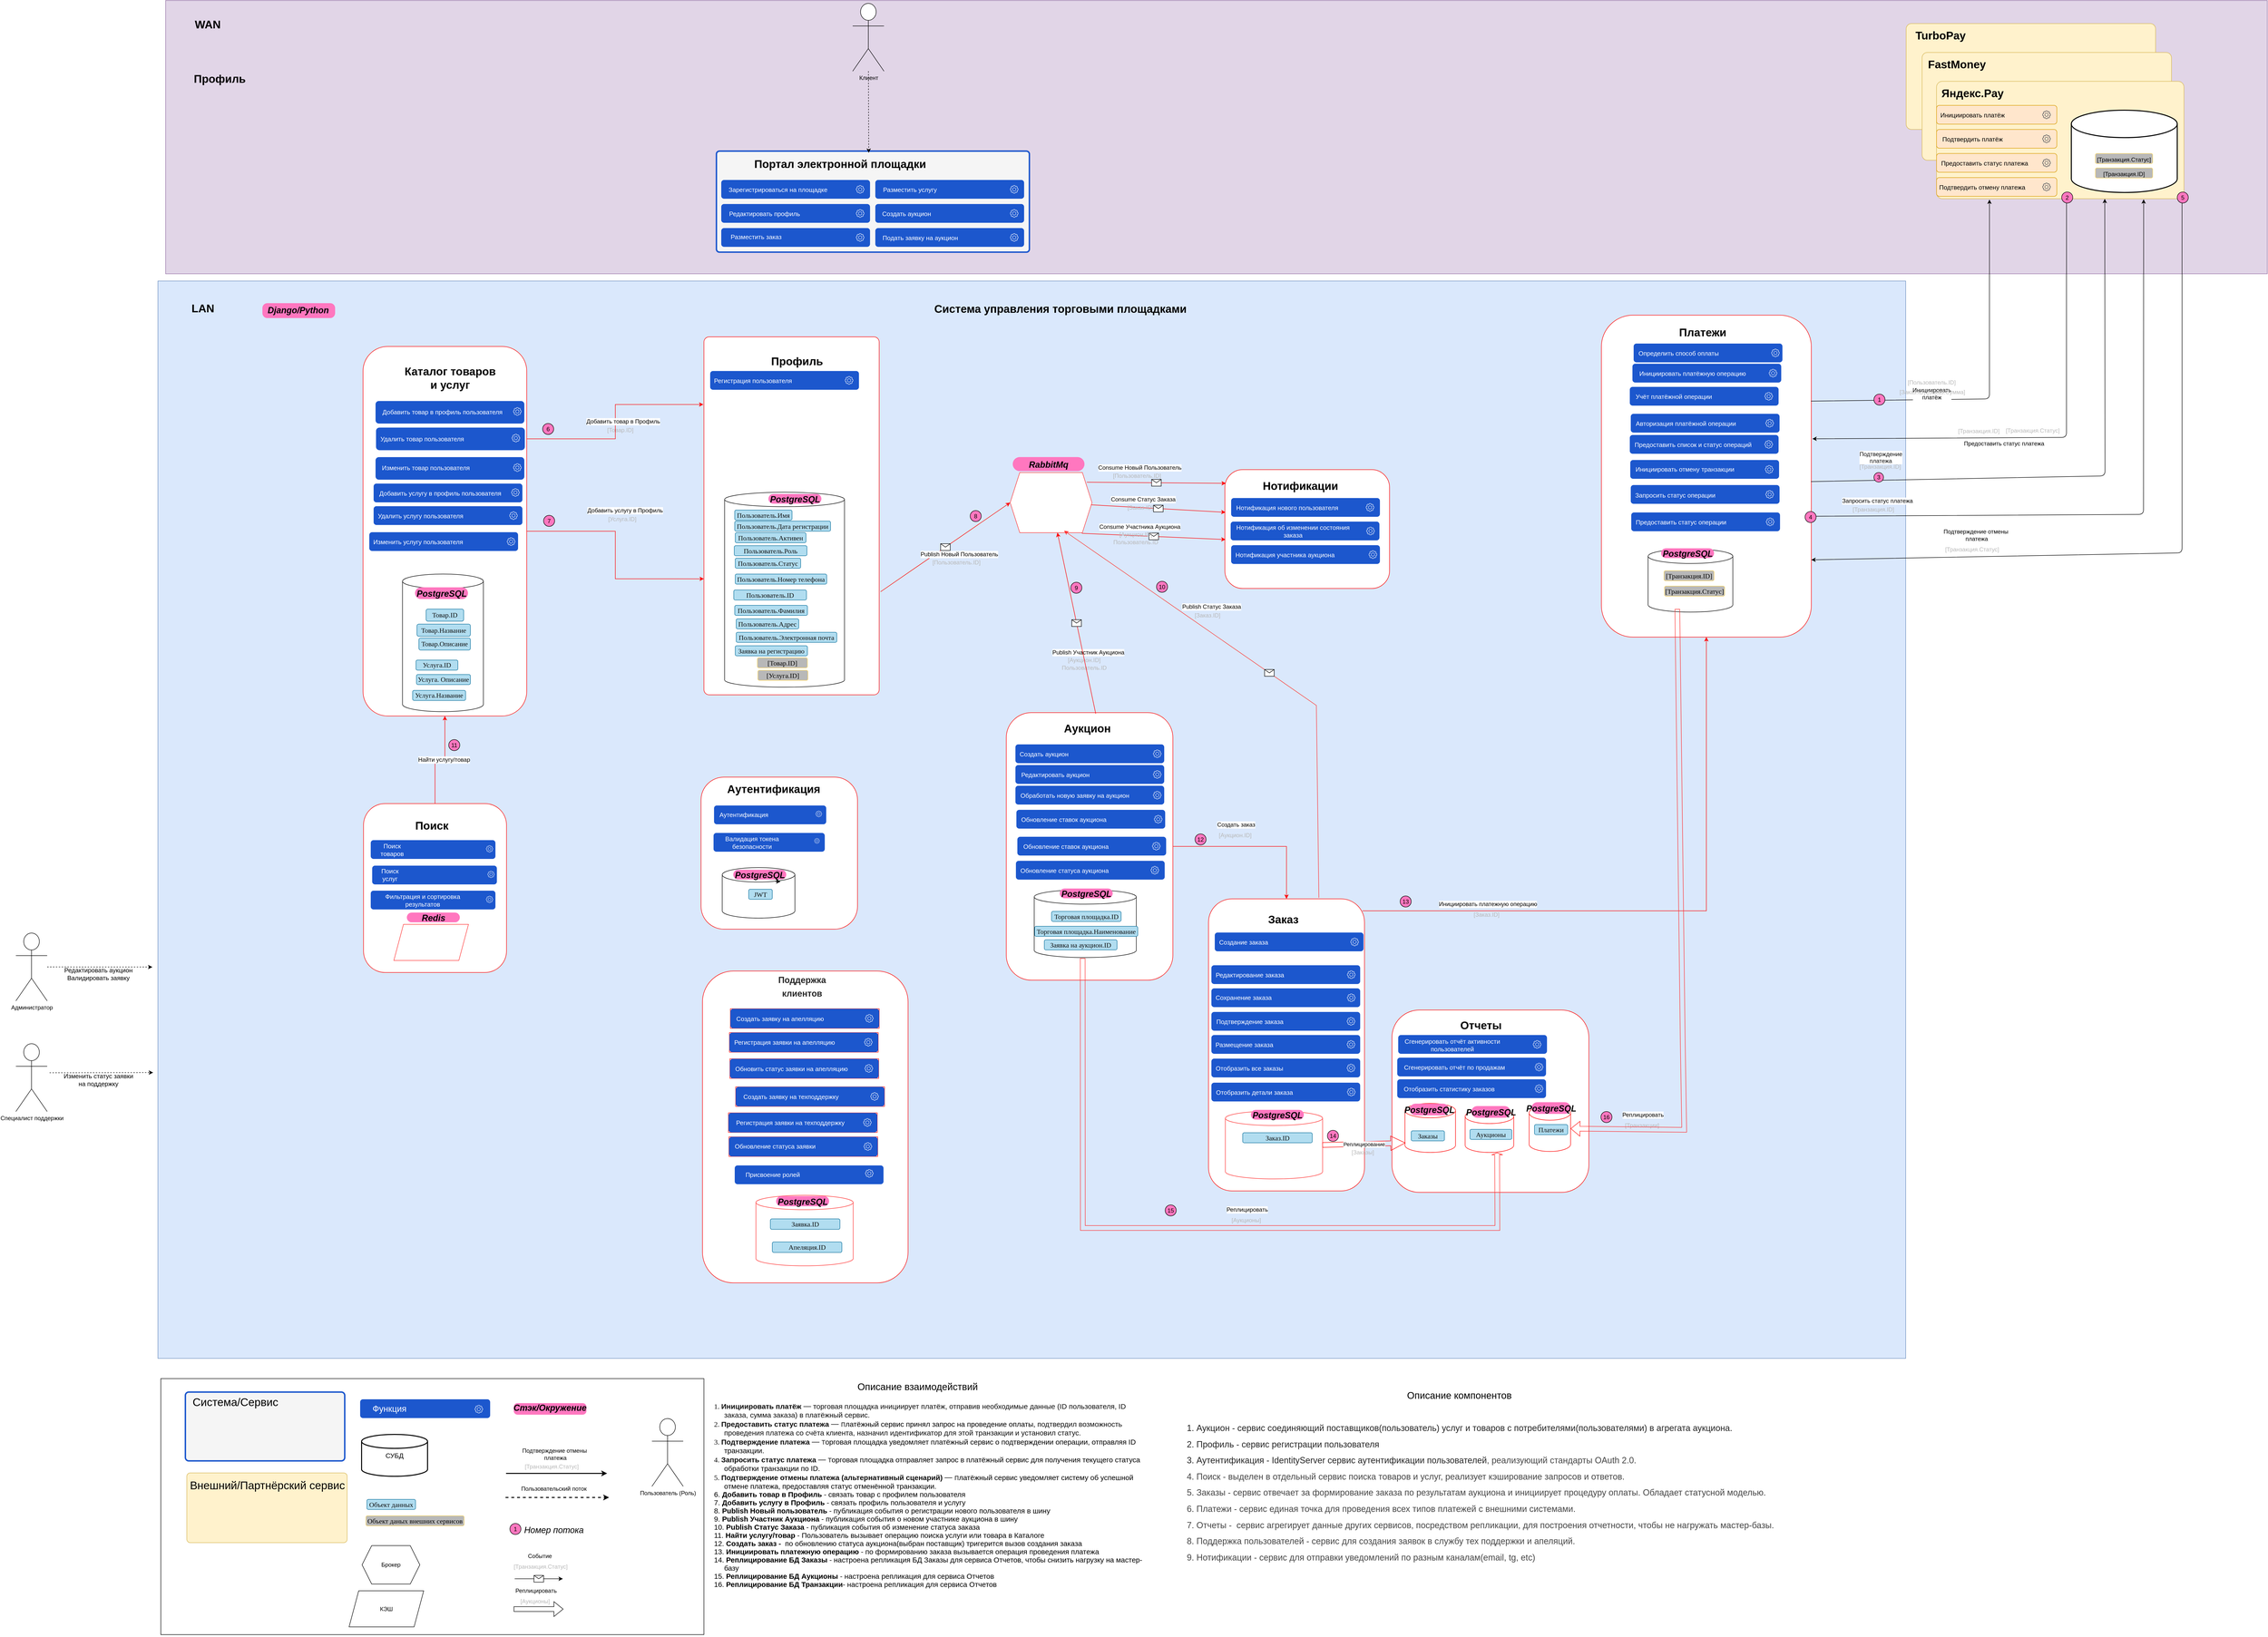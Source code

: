 <mxfile version="25.0.2">
  <diagram name="DF" id="BleSmaJVXqo2yb7Co1eL">
    <mxGraphModel dx="4429" dy="2130" grid="0" gridSize="10" guides="0" tooltips="0" connect="1" arrows="1" fold="1" page="0" pageScale="1" pageWidth="827" pageHeight="1169" math="0" shadow="0">
      <root>
        <mxCell id="0" />
        <mxCell id="1" parent="0" />
        <mxCell id="cKbgiC5qh_IXnBO1eU4K-99" value="" style="rounded=0;whiteSpace=wrap;html=1;fillColor=#dae8fc;strokeColor=#6c8ebf;" parent="1" vertex="1">
          <mxGeometry x="-2502" y="-992" width="3630" height="2239" as="geometry" />
        </mxCell>
        <mxCell id="kQWFD41fJFxlXKQhT5sF-1" value="" style="group" parent="1" vertex="1" connectable="0">
          <mxGeometry x="-1321" y="-1305" width="155" height="49" as="geometry" />
        </mxCell>
        <mxCell id="cKbgiC5qh_IXnBO1eU4K-166" value="&lt;p style=&quot;margin: 0px 0px 0px 13px; text-indent: -13px; font-variant-numeric: normal; font-variant-east-asian: normal; font-variant-alternates: normal; font-kerning: auto; font-optical-sizing: auto; font-feature-settings: normal; font-variation-settings: normal; font-variant-position: normal; font-stretch: normal; font-size: 14px; line-height: normal; color: rgb(14, 14, 14); text-align: start;&quot; class=&quot;p1&quot;&gt;&lt;br&gt;&lt;/p&gt;" style="rounded=1;whiteSpace=wrap;html=1;fillColor=#FF77BF;strokeColor=none;arcSize=33;" parent="kQWFD41fJFxlXKQhT5sF-1" vertex="1">
          <mxGeometry y="13" width="155" height="34" as="geometry" />
        </mxCell>
        <mxCell id="cKbgiC5qh_IXnBO1eU4K-165" value="&lt;font style=&quot;font-size: 18px;&quot;&gt;&lt;i&gt;React/HTML/CSS&lt;/i&gt;&lt;/font&gt;" style="text;html=1;align=center;verticalAlign=middle;whiteSpace=wrap;rounded=1;shadow=0;fontSize=23;fontStyle=1" parent="kQWFD41fJFxlXKQhT5sF-1" vertex="1">
          <mxGeometry x="29" width="89" height="49" as="geometry" />
        </mxCell>
        <mxCell id="cKbgiC5qh_IXnBO1eU4K-98" value="" style="rounded=0;whiteSpace=wrap;html=1;fillColor=#e1d5e7;strokeColor=#9673a6;movable=1;resizable=1;rotatable=1;deletable=1;editable=1;locked=0;connectable=1;" parent="1" vertex="1">
          <mxGeometry x="-2486" y="-1575" width="4365" height="568" as="geometry" />
        </mxCell>
        <mxCell id="cKbgiC5qh_IXnBO1eU4K-100" value="WAN" style="text;html=1;align=center;verticalAlign=middle;whiteSpace=wrap;rounded=1;shadow=0;fontSize=23;fontStyle=1;arcSize=50;" parent="1" vertex="1">
          <mxGeometry x="-2441" y="-1550" width="85" height="49" as="geometry" />
        </mxCell>
        <mxCell id="cKbgiC5qh_IXnBO1eU4K-101" value="LAN" style="text;html=1;align=center;verticalAlign=middle;whiteSpace=wrap;rounded=1;shadow=0;fontSize=23;fontStyle=1" parent="1" vertex="1">
          <mxGeometry x="-2451" y="-960" width="85" height="49" as="geometry" />
        </mxCell>
        <mxCell id="cKbgiC5qh_IXnBO1eU4K-163" value="" style="rounded=1;whiteSpace=wrap;html=1;arcSize=3;fillColor=#f5f5f5;strokeColor=#1C57CD;strokeWidth=3;align=center;verticalAlign=middle;fontFamily=Helvetica;fontSize=12;fontColor=#333333;resizable=1;" parent="1" vertex="1">
          <mxGeometry x="-1342" y="-1262" width="650" height="210" as="geometry" />
        </mxCell>
        <mxCell id="cKbgiC5qh_IXnBO1eU4K-164" value="Портал электронной площадки" style="text;html=1;align=center;verticalAlign=middle;whiteSpace=wrap;rounded=1;shadow=0;fontSize=23;fontStyle=1" parent="1" vertex="1">
          <mxGeometry x="-1275" y="-1260" width="380" height="49" as="geometry" />
        </mxCell>
        <mxCell id="Tz6aEU4ManMyac2rpAqn-4" value="Клиент" style="shape=umlActor;verticalLabelPosition=bottom;verticalAlign=top;html=1;outlineConnect=0;rounded=1;" parent="1" vertex="1">
          <mxGeometry x="-1059" y="-1569" width="65" height="141" as="geometry" />
        </mxCell>
        <mxCell id="Tz6aEU4ManMyac2rpAqn-10" value="" style="endArrow=classic;html=1;rounded=1;dashed=1;entryX=0.727;entryY=0.031;entryDx=0;entryDy=0;entryPerimeter=0;fontSize=12;" parent="1" source="Tz6aEU4ManMyac2rpAqn-4" edge="1">
          <mxGeometry width="50" height="50" relative="1" as="geometry">
            <mxPoint x="-1027" y="-1522" as="sourcePoint" />
            <mxPoint x="-1025.74" y="-1258.481" as="targetPoint" />
            <Array as="points" />
          </mxGeometry>
        </mxCell>
        <mxCell id="BZBJQn5B5M7l6MrAMs_o-1" value="" style="group" parent="1" vertex="1" connectable="0">
          <mxGeometry x="-1332" y="-1202" width="309" height="39" as="geometry" />
        </mxCell>
        <mxCell id="BZBJQn5B5M7l6MrAMs_o-53" value="" style="group" parent="BZBJQn5B5M7l6MrAMs_o-1" vertex="1" connectable="0">
          <mxGeometry width="309" height="39" as="geometry" />
        </mxCell>
        <mxCell id="cKbgiC5qh_IXnBO1eU4K-175" value="" style="rounded=1;whiteSpace=wrap;html=1;fillColor=#1C57CD;strokeColor=none;" parent="BZBJQn5B5M7l6MrAMs_o-53" vertex="1">
          <mxGeometry width="309" height="39" as="geometry" />
        </mxCell>
        <mxCell id="cKbgiC5qh_IXnBO1eU4K-176" value="" style="sketch=0;outlineConnect=0;fontColor=#FFFFFF;gradientColor=none;fillColor=#FFFFFF;strokeColor=none;dashed=0;verticalLabelPosition=bottom;verticalAlign=top;align=center;html=1;fontSize=12;fontStyle=0;aspect=fixed;pointerEvents=1;shape=mxgraph.aws4.gear;rounded=1;" parent="BZBJQn5B5M7l6MrAMs_o-53" vertex="1">
          <mxGeometry x="280" y="11" width="17" height="17" as="geometry" />
        </mxCell>
        <mxCell id="cKbgiC5qh_IXnBO1eU4K-177" value="Зарегистрироваться на площадке" style="text;html=1;align=center;verticalAlign=middle;whiteSpace=wrap;rounded=1;fontSize=13;fontColor=#FFFFFF;" parent="BZBJQn5B5M7l6MrAMs_o-53" vertex="1">
          <mxGeometry x="9" y="4.5" width="218" height="30" as="geometry" />
        </mxCell>
        <mxCell id="BZBJQn5B5M7l6MrAMs_o-2" value="" style="group" parent="1" vertex="1" connectable="0">
          <mxGeometry x="-1332" y="-1152" width="309" height="39" as="geometry" />
        </mxCell>
        <mxCell id="BZBJQn5B5M7l6MrAMs_o-54" value="" style="group" parent="BZBJQn5B5M7l6MrAMs_o-2" vertex="1" connectable="0">
          <mxGeometry width="309" height="39" as="geometry" />
        </mxCell>
        <mxCell id="cKbgiC5qh_IXnBO1eU4K-178" value="" style="rounded=1;whiteSpace=wrap;html=1;fillColor=#1C57CD;strokeColor=none;" parent="BZBJQn5B5M7l6MrAMs_o-54" vertex="1">
          <mxGeometry width="309" height="39" as="geometry" />
        </mxCell>
        <mxCell id="cKbgiC5qh_IXnBO1eU4K-179" value="" style="sketch=0;outlineConnect=0;fontColor=#FFFFFF;gradientColor=none;fillColor=#FFFFFF;strokeColor=none;dashed=0;verticalLabelPosition=bottom;verticalAlign=top;align=center;html=1;fontSize=12;fontStyle=0;aspect=fixed;pointerEvents=1;shape=mxgraph.aws4.gear;rounded=1;" parent="BZBJQn5B5M7l6MrAMs_o-54" vertex="1">
          <mxGeometry x="280" y="11" width="17" height="17" as="geometry" />
        </mxCell>
        <mxCell id="cKbgiC5qh_IXnBO1eU4K-180" value="Редактировать профиль" style="text;html=1;align=center;verticalAlign=middle;whiteSpace=wrap;rounded=1;fontSize=13;fontColor=#FFFFFF;" parent="BZBJQn5B5M7l6MrAMs_o-54" vertex="1">
          <mxGeometry x="8" y="4.5" width="164" height="30" as="geometry" />
        </mxCell>
        <mxCell id="BZBJQn5B5M7l6MrAMs_o-3" value="" style="group" parent="1" vertex="1" connectable="0">
          <mxGeometry x="-1332" y="-1102" width="309" height="39" as="geometry" />
        </mxCell>
        <mxCell id="BZBJQn5B5M7l6MrAMs_o-55" value="" style="group" parent="BZBJQn5B5M7l6MrAMs_o-3" vertex="1" connectable="0">
          <mxGeometry width="309" height="39" as="geometry" />
        </mxCell>
        <mxCell id="cKbgiC5qh_IXnBO1eU4K-181" value="" style="rounded=1;whiteSpace=wrap;html=1;fillColor=#1C57CD;strokeColor=none;" parent="BZBJQn5B5M7l6MrAMs_o-55" vertex="1">
          <mxGeometry width="309" height="39" as="geometry" />
        </mxCell>
        <mxCell id="cKbgiC5qh_IXnBO1eU4K-182" value="" style="sketch=0;outlineConnect=0;fontColor=#FFFFFF;gradientColor=none;fillColor=#FFFFFF;strokeColor=none;dashed=0;verticalLabelPosition=bottom;verticalAlign=top;align=center;html=1;fontSize=12;fontStyle=0;aspect=fixed;pointerEvents=1;shape=mxgraph.aws4.gear;rounded=1;" parent="BZBJQn5B5M7l6MrAMs_o-55" vertex="1">
          <mxGeometry x="280" y="11" width="17" height="17" as="geometry" />
        </mxCell>
        <mxCell id="cKbgiC5qh_IXnBO1eU4K-183" value="Разместить заказ" style="text;html=1;align=center;verticalAlign=middle;whiteSpace=wrap;rounded=1;fontSize=13;fontColor=#FFFFFF;" parent="BZBJQn5B5M7l6MrAMs_o-55" vertex="1">
          <mxGeometry x="14" y="3" width="117" height="30" as="geometry" />
        </mxCell>
        <mxCell id="BZBJQn5B5M7l6MrAMs_o-4" value="" style="group" parent="1" vertex="1" connectable="0">
          <mxGeometry x="-1012" y="-1202" width="309" height="39" as="geometry" />
        </mxCell>
        <mxCell id="BZBJQn5B5M7l6MrAMs_o-56" value="" style="group" parent="BZBJQn5B5M7l6MrAMs_o-4" vertex="1" connectable="0">
          <mxGeometry width="309" height="39" as="geometry" />
        </mxCell>
        <mxCell id="cKbgiC5qh_IXnBO1eU4K-184" value="" style="rounded=1;whiteSpace=wrap;html=1;fillColor=#1C57CD;strokeColor=none;" parent="BZBJQn5B5M7l6MrAMs_o-56" vertex="1">
          <mxGeometry width="309" height="39" as="geometry" />
        </mxCell>
        <mxCell id="cKbgiC5qh_IXnBO1eU4K-185" value="" style="sketch=0;outlineConnect=0;fontColor=#FFFFFF;gradientColor=none;fillColor=#FFFFFF;strokeColor=none;dashed=0;verticalLabelPosition=bottom;verticalAlign=top;align=center;html=1;fontSize=12;fontStyle=0;aspect=fixed;pointerEvents=1;shape=mxgraph.aws4.gear;rounded=1;" parent="BZBJQn5B5M7l6MrAMs_o-56" vertex="1">
          <mxGeometry x="280" y="11" width="17" height="17" as="geometry" />
        </mxCell>
        <mxCell id="cKbgiC5qh_IXnBO1eU4K-186" value="Разместить услугу" style="text;html=1;align=center;verticalAlign=middle;whiteSpace=wrap;rounded=1;fontSize=13;fontColor=#FFFFFF;" parent="BZBJQn5B5M7l6MrAMs_o-56" vertex="1">
          <mxGeometry x="6" y="4.5" width="132" height="30" as="geometry" />
        </mxCell>
        <mxCell id="BZBJQn5B5M7l6MrAMs_o-5" value="" style="group" parent="1" vertex="1" connectable="0">
          <mxGeometry x="-1012" y="-1152" width="309" height="39" as="geometry" />
        </mxCell>
        <mxCell id="BZBJQn5B5M7l6MrAMs_o-57" value="" style="group" parent="BZBJQn5B5M7l6MrAMs_o-5" vertex="1" connectable="0">
          <mxGeometry width="309" height="39" as="geometry" />
        </mxCell>
        <mxCell id="cKbgiC5qh_IXnBO1eU4K-187" value="" style="rounded=1;whiteSpace=wrap;html=1;fillColor=#1C57CD;strokeColor=none;" parent="BZBJQn5B5M7l6MrAMs_o-57" vertex="1">
          <mxGeometry width="309" height="39" as="geometry" />
        </mxCell>
        <mxCell id="cKbgiC5qh_IXnBO1eU4K-188" value="" style="sketch=0;outlineConnect=0;fontColor=#FFFFFF;gradientColor=none;fillColor=#FFFFFF;strokeColor=none;dashed=0;verticalLabelPosition=bottom;verticalAlign=top;align=center;html=1;fontSize=12;fontStyle=0;aspect=fixed;pointerEvents=1;shape=mxgraph.aws4.gear;rounded=1;" parent="BZBJQn5B5M7l6MrAMs_o-57" vertex="1">
          <mxGeometry x="280" y="11" width="17" height="17" as="geometry" />
        </mxCell>
        <mxCell id="cKbgiC5qh_IXnBO1eU4K-189" value="Создать аукцион" style="text;html=1;align=center;verticalAlign=middle;whiteSpace=wrap;rounded=1;fontSize=13;fontColor=#FFFFFF;" parent="BZBJQn5B5M7l6MrAMs_o-57" vertex="1">
          <mxGeometry x="10" y="4.5" width="110" height="30" as="geometry" />
        </mxCell>
        <mxCell id="BZBJQn5B5M7l6MrAMs_o-6" value="" style="group" parent="1" vertex="1" connectable="0">
          <mxGeometry x="-1012" y="-1102" width="309" height="39" as="geometry" />
        </mxCell>
        <mxCell id="BZBJQn5B5M7l6MrAMs_o-58" value="" style="group" parent="BZBJQn5B5M7l6MrAMs_o-6" vertex="1" connectable="0">
          <mxGeometry width="309" height="39" as="geometry" />
        </mxCell>
        <mxCell id="cKbgiC5qh_IXnBO1eU4K-190" value="" style="rounded=1;whiteSpace=wrap;html=1;fillColor=#1C57CD;strokeColor=none;" parent="BZBJQn5B5M7l6MrAMs_o-58" vertex="1">
          <mxGeometry width="309" height="39" as="geometry" />
        </mxCell>
        <mxCell id="cKbgiC5qh_IXnBO1eU4K-191" value="" style="sketch=0;outlineConnect=0;fontColor=#FFFFFF;gradientColor=none;fillColor=#FFFFFF;strokeColor=none;dashed=0;verticalLabelPosition=bottom;verticalAlign=top;align=center;html=1;fontSize=12;fontStyle=0;aspect=fixed;pointerEvents=1;shape=mxgraph.aws4.gear;rounded=1;" parent="BZBJQn5B5M7l6MrAMs_o-58" vertex="1">
          <mxGeometry x="280" y="11" width="17" height="17" as="geometry" />
        </mxCell>
        <mxCell id="cKbgiC5qh_IXnBO1eU4K-192" value="Подать заявку на аукцион" style="text;html=1;align=center;verticalAlign=middle;whiteSpace=wrap;rounded=1;fontSize=13;fontColor=#FFFFFF;" parent="BZBJQn5B5M7l6MrAMs_o-58" vertex="1">
          <mxGeometry x="10" y="4.5" width="167" height="30" as="geometry" />
        </mxCell>
        <mxCell id="800U-4hlmmSY4489oO7n-8" value="Профиль" style="text;html=1;align=center;verticalAlign=middle;whiteSpace=wrap;rounded=1;shadow=0;fontSize=23;fontStyle=1" parent="1" vertex="1">
          <mxGeometry x="-2445" y="-1437" width="143" height="49" as="geometry" />
        </mxCell>
        <mxCell id="IenV7c3uarRnQCwYBT8g-254" value="" style="group" vertex="1" connectable="0" parent="1">
          <mxGeometry x="-2797" y="363" width="293" height="371" as="geometry" />
        </mxCell>
        <mxCell id="cKbgiC5qh_IXnBO1eU4K-95" value="Администратор" style="shape=umlActor;verticalLabelPosition=bottom;verticalAlign=top;html=1;outlineConnect=0;rounded=1;" parent="IenV7c3uarRnQCwYBT8g-254" vertex="1">
          <mxGeometry width="65" height="141" as="geometry" />
        </mxCell>
        <mxCell id="cKbgiC5qh_IXnBO1eU4K-96" value="" style="endArrow=classic;html=1;rounded=1;dashed=1;entryX=0.961;entryY=0.023;entryDx=0;entryDy=0;entryPerimeter=0;" parent="IenV7c3uarRnQCwYBT8g-254" source="cKbgiC5qh_IXnBO1eU4K-95" target="cKbgiC5qh_IXnBO1eU4K-154" edge="1">
          <mxGeometry width="50" height="50" relative="1" as="geometry">
            <mxPoint x="166" y="164" as="sourcePoint" />
            <mxPoint x="162" y="599" as="targetPoint" />
            <Array as="points" />
          </mxGeometry>
        </mxCell>
        <mxCell id="cKbgiC5qh_IXnBO1eU4K-154" value="Редактировать аукцион&lt;div&gt;Валидировать заявку&lt;/div&gt;" style="text;html=1;align=center;verticalAlign=middle;whiteSpace=wrap;rounded=1;fontSize=13;" parent="IenV7c3uarRnQCwYBT8g-254" vertex="1">
          <mxGeometry x="50" y="70" width="243" height="30" as="geometry" />
        </mxCell>
        <mxCell id="cKbgiC5qh_IXnBO1eU4K-157" value="Специалист поддержки" style="shape=umlActor;verticalLabelPosition=bottom;verticalAlign=top;html=1;outlineConnect=0;rounded=1;" parent="IenV7c3uarRnQCwYBT8g-254" vertex="1">
          <mxGeometry y="230" width="65" height="141" as="geometry" />
        </mxCell>
        <mxCell id="cKbgiC5qh_IXnBO1eU4K-160" value="" style="endArrow=classic;html=1;rounded=1;dashed=1;" parent="IenV7c3uarRnQCwYBT8g-254" edge="1">
          <mxGeometry width="50" height="50" relative="1" as="geometry">
            <mxPoint x="70" y="290.434" as="sourcePoint" />
            <mxPoint x="285" y="290" as="targetPoint" />
            <Array as="points" />
          </mxGeometry>
        </mxCell>
        <mxCell id="cKbgiC5qh_IXnBO1eU4K-162" value="&lt;div&gt;Изменить статус заявки&lt;/div&gt;&lt;div&gt;на поддержку&lt;/div&gt;" style="text;html=1;align=center;verticalAlign=middle;whiteSpace=wrap;rounded=1;fontSize=13;" parent="IenV7c3uarRnQCwYBT8g-254" vertex="1">
          <mxGeometry x="50" y="290" width="243" height="30" as="geometry" />
        </mxCell>
        <mxCell id="IenV7c3uarRnQCwYBT8g-43" value="" style="group" vertex="1" connectable="0" parent="1">
          <mxGeometry x="-2076" y="-856" width="340" height="768" as="geometry" />
        </mxCell>
        <mxCell id="800U-4hlmmSY4489oO7n-7" value="" style="rounded=1;whiteSpace=wrap;html=1;strokeColor=#FF0000;" parent="IenV7c3uarRnQCwYBT8g-43" vertex="1">
          <mxGeometry width="340" height="768" as="geometry" />
        </mxCell>
        <mxCell id="BZBJQn5B5M7l6MrAMs_o-13" value="" style="group" parent="IenV7c3uarRnQCwYBT8g-43" vertex="1" connectable="0">
          <mxGeometry x="27" y="168.674" width="309" height="46.888" as="geometry" />
        </mxCell>
        <mxCell id="Tz6aEU4ManMyac2rpAqn-69" value="" style="rounded=1;whiteSpace=wrap;html=1;fillColor=#1C57CD;strokeColor=none;" parent="BZBJQn5B5M7l6MrAMs_o-13" vertex="1">
          <mxGeometry width="309" height="46.888" as="geometry" />
        </mxCell>
        <mxCell id="Tz6aEU4ManMyac2rpAqn-70" value="" style="sketch=0;outlineConnect=0;fontColor=#232F3E;gradientColor=none;fillColor=default;strokeColor=none;dashed=0;verticalLabelPosition=bottom;verticalAlign=top;align=center;html=1;fontSize=12;fontStyle=0;aspect=fixed;pointerEvents=1;shape=mxgraph.aws4.gear;rounded=1;" parent="BZBJQn5B5M7l6MrAMs_o-13" vertex="1">
          <mxGeometry x="282" y="13.225" width="17" height="17" as="geometry" />
        </mxCell>
        <mxCell id="Tz6aEU4ManMyac2rpAqn-71" value="Удалить товар пользователя" style="text;html=1;align=center;verticalAlign=middle;whiteSpace=wrap;rounded=1;fontSize=13;fontColor=#FFFFFF;strokeColor=none;" parent="BZBJQn5B5M7l6MrAMs_o-13" vertex="1">
          <mxGeometry x="2" y="5.41" width="188" height="36.067" as="geometry" />
        </mxCell>
        <mxCell id="BZBJQn5B5M7l6MrAMs_o-23" value="" style="group" parent="IenV7c3uarRnQCwYBT8g-43" vertex="1" connectable="0">
          <mxGeometry x="26" y="113.371" width="309" height="46.888" as="geometry" />
        </mxCell>
        <mxCell id="Tz6aEU4ManMyac2rpAqn-54" value="" style="rounded=1;whiteSpace=wrap;html=1;fillColor=#1C57CD;strokeColor=none;" parent="BZBJQn5B5M7l6MrAMs_o-23" vertex="1">
          <mxGeometry width="309" height="46.888" as="geometry" />
        </mxCell>
        <mxCell id="Tz6aEU4ManMyac2rpAqn-55" value="" style="sketch=0;outlineConnect=0;fontColor=#232F3E;gradientColor=none;fillColor=#FFFFFF;strokeColor=none;dashed=0;verticalLabelPosition=bottom;verticalAlign=top;align=center;html=1;fontSize=12;fontStyle=0;aspect=fixed;pointerEvents=1;shape=mxgraph.aws4.gear;rounded=1;" parent="BZBJQn5B5M7l6MrAMs_o-23" vertex="1">
          <mxGeometry x="286" y="13.225" width="17" height="17" as="geometry" />
        </mxCell>
        <mxCell id="Tz6aEU4ManMyac2rpAqn-56" value="Добавить товар в профиль пользователя" style="text;html=1;align=center;verticalAlign=middle;whiteSpace=wrap;rounded=1;fontSize=13;fontColor=#FFFFFF;strokeColor=none;" parent="BZBJQn5B5M7l6MrAMs_o-23" vertex="1">
          <mxGeometry x="8" y="4.809" width="262" height="36.067" as="geometry" />
        </mxCell>
        <mxCell id="BZBJQn5B5M7l6MrAMs_o-25" value="" style="group" parent="IenV7c3uarRnQCwYBT8g-43" vertex="1" connectable="0">
          <mxGeometry x="26" y="229.989" width="309" height="46.888" as="geometry" />
        </mxCell>
        <mxCell id="Tz6aEU4ManMyac2rpAqn-60" value="" style="rounded=1;whiteSpace=wrap;html=1;fillColor=#1C57CD;strokeColor=none;" parent="BZBJQn5B5M7l6MrAMs_o-25" vertex="1">
          <mxGeometry width="309" height="46.888" as="geometry" />
        </mxCell>
        <mxCell id="Tz6aEU4ManMyac2rpAqn-61" value="" style="sketch=0;outlineConnect=0;fontColor=#232F3E;gradientColor=none;fillColor=#FFFFFF;strokeColor=none;dashed=0;verticalLabelPosition=bottom;verticalAlign=top;align=center;html=1;fontSize=12;fontStyle=0;aspect=fixed;pointerEvents=1;shape=mxgraph.aws4.gear;rounded=1;" parent="BZBJQn5B5M7l6MrAMs_o-25" vertex="1">
          <mxGeometry x="286" y="13.225" width="17" height="17" as="geometry" />
        </mxCell>
        <mxCell id="Tz6aEU4ManMyac2rpAqn-62" value="Изменить товар пользователя" style="text;html=1;align=center;verticalAlign=middle;whiteSpace=wrap;rounded=1;fontSize=13;fontColor=#FFFFFF;strokeColor=none;" parent="BZBJQn5B5M7l6MrAMs_o-25" vertex="1">
          <mxGeometry x="7" y="3.607" width="195" height="36.067" as="geometry" />
        </mxCell>
        <mxCell id="800U-4hlmmSY4489oO7n-60" value="Каталог товаров и услуг" style="text;html=1;align=center;verticalAlign=middle;whiteSpace=wrap;rounded=1;shadow=0;fontSize=23;fontStyle=1" parent="IenV7c3uarRnQCwYBT8g-43" vertex="1">
          <mxGeometry x="80" y="36.427" width="202" height="58.91" as="geometry" />
        </mxCell>
        <mxCell id="BZBJQn5B5M7l6MrAMs_o-24" value="" style="group" parent="IenV7c3uarRnQCwYBT8g-43" vertex="1" connectable="0">
          <mxGeometry x="22" y="285" width="309" height="39" as="geometry" />
        </mxCell>
        <mxCell id="Tz6aEU4ManMyac2rpAqn-57" value="" style="rounded=1;whiteSpace=wrap;html=1;fillColor=#1C57CD;strokeColor=none;" parent="BZBJQn5B5M7l6MrAMs_o-24" vertex="1">
          <mxGeometry width="309" height="39" as="geometry" />
        </mxCell>
        <mxCell id="Tz6aEU4ManMyac2rpAqn-58" value="" style="sketch=0;outlineConnect=0;fontColor=#232F3E;gradientColor=none;fillColor=#FFFFFF;strokeColor=none;dashed=0;verticalLabelPosition=bottom;verticalAlign=top;align=center;html=1;fontSize=12;fontStyle=0;aspect=fixed;pointerEvents=1;shape=mxgraph.aws4.gear;rounded=1;" parent="BZBJQn5B5M7l6MrAMs_o-24" vertex="1">
          <mxGeometry x="286" y="10" width="17" height="17" as="geometry" />
        </mxCell>
        <mxCell id="Tz6aEU4ManMyac2rpAqn-59" value="Добавить услугу в профиль пользователя" style="text;html=1;align=center;verticalAlign=middle;whiteSpace=wrap;rounded=1;fontSize=13;fontColor=#FFFFFF;strokeColor=none;" parent="BZBJQn5B5M7l6MrAMs_o-24" vertex="1">
          <mxGeometry x="2" y="5" width="273" height="30" as="geometry" />
        </mxCell>
        <mxCell id="800U-4hlmmSY4489oO7n-56" value="" style="shape=cylinder3;whiteSpace=wrap;html=1;boundedLbl=1;backgroundOutline=1;size=15;" parent="IenV7c3uarRnQCwYBT8g-43" vertex="1">
          <mxGeometry x="82" y="473" width="168" height="285.88" as="geometry" />
        </mxCell>
        <mxCell id="BZBJQn5B5M7l6MrAMs_o-12" value="" style="group" parent="IenV7c3uarRnQCwYBT8g-43" vertex="1" connectable="0">
          <mxGeometry x="22" y="332" width="309" height="39" as="geometry" />
        </mxCell>
        <mxCell id="Tz6aEU4ManMyac2rpAqn-66" value="" style="rounded=1;whiteSpace=wrap;html=1;fillColor=#1C57CD;strokeColor=none;" parent="BZBJQn5B5M7l6MrAMs_o-12" vertex="1">
          <mxGeometry width="309" height="39" as="geometry" />
        </mxCell>
        <mxCell id="Tz6aEU4ManMyac2rpAqn-67" value="" style="sketch=0;outlineConnect=0;fontColor=#232F3E;gradientColor=none;fillColor=default;strokeColor=none;dashed=0;verticalLabelPosition=bottom;verticalAlign=top;align=center;html=1;fontSize=12;fontStyle=0;aspect=fixed;pointerEvents=1;shape=mxgraph.aws4.gear;rounded=1;" parent="BZBJQn5B5M7l6MrAMs_o-12" vertex="1">
          <mxGeometry x="282" y="11" width="17" height="17" as="geometry" />
        </mxCell>
        <mxCell id="Tz6aEU4ManMyac2rpAqn-68" value="Удалить услугу пользователя" style="text;html=1;align=center;verticalAlign=middle;whiteSpace=wrap;rounded=1;fontSize=13;fontColor=#FFFFFF;strokeColor=none;" parent="BZBJQn5B5M7l6MrAMs_o-12" vertex="1">
          <mxGeometry x="3" y="4.5" width="189" height="30" as="geometry" />
        </mxCell>
        <mxCell id="BZBJQn5B5M7l6MrAMs_o-26" value="" style="group" parent="IenV7c3uarRnQCwYBT8g-43" vertex="1" connectable="0">
          <mxGeometry x="13" y="386" width="309" height="39" as="geometry" />
        </mxCell>
        <mxCell id="Tz6aEU4ManMyac2rpAqn-63" value="" style="rounded=1;whiteSpace=wrap;html=1;fillColor=#1C57CD;strokeColor=none;" parent="BZBJQn5B5M7l6MrAMs_o-26" vertex="1">
          <mxGeometry width="309" height="39" as="geometry" />
        </mxCell>
        <mxCell id="Tz6aEU4ManMyac2rpAqn-64" value="" style="sketch=0;outlineConnect=0;fontColor=#232F3E;gradientColor=none;fillColor=#FFFFFF;strokeColor=none;dashed=0;verticalLabelPosition=bottom;verticalAlign=top;align=center;html=1;fontSize=12;fontStyle=0;aspect=fixed;pointerEvents=1;shape=mxgraph.aws4.gear;rounded=1;" parent="BZBJQn5B5M7l6MrAMs_o-26" vertex="1">
          <mxGeometry x="286" y="11" width="17" height="17" as="geometry" />
        </mxCell>
        <mxCell id="Tz6aEU4ManMyac2rpAqn-65" value="Изменить услугу пользователя" style="text;html=1;align=center;verticalAlign=middle;whiteSpace=wrap;rounded=1;fontSize=13;fontColor=#FFFFFF;strokeColor=none;" parent="BZBJQn5B5M7l6MrAMs_o-26" vertex="1">
          <mxGeometry x="4" y="4.5" width="195" height="30" as="geometry" />
        </mxCell>
        <mxCell id="IenV7c3uarRnQCwYBT8g-33" value="" style="group" vertex="1" connectable="0" parent="IenV7c3uarRnQCwYBT8g-43">
          <mxGeometry x="103" y="494.005" width="120" height="241.685" as="geometry" />
        </mxCell>
        <mxCell id="cKbgiC5qh_IXnBO1eU4K-87" value="&lt;p style=&quot;margin: 0px 0px 0px 13px; text-indent: -13px; font-variant-numeric: normal; font-variant-east-asian: normal; font-variant-alternates: normal; font-kerning: auto; font-optical-sizing: auto; font-feature-settings: normal; font-variation-settings: normal; font-variant-position: normal; font-stretch: normal; font-size: 14px; line-height: normal; color: rgb(14, 14, 14); text-align: start;&quot; class=&quot;p1&quot;&gt;&lt;font face=&quot;Times New Roman&quot;&gt;Товар.ID&lt;/font&gt;&lt;/p&gt;" style="rounded=1;whiteSpace=wrap;html=1;fillColor=#b1ddf0;strokeColor=#10739e;" parent="IenV7c3uarRnQCwYBT8g-33" vertex="1">
          <mxGeometry x="28" y="51.697" width="78" height="25.247" as="geometry" />
        </mxCell>
        <mxCell id="cKbgiC5qh_IXnBO1eU4K-88" value="&lt;p style=&quot;margin: 0px 0px 0px 13px; text-indent: -13px; font-variant-numeric: normal; font-variant-east-asian: normal; font-variant-alternates: normal; font-kerning: auto; font-optical-sizing: auto; font-feature-settings: normal; font-variation-settings: normal; font-variant-position: normal; font-stretch: normal; font-size: 14px; line-height: normal; color: rgb(14, 14, 14); text-align: start;&quot; class=&quot;p1&quot;&gt;&lt;font face=&quot;Times New Roman&quot;&gt;Товар.Название&lt;/font&gt;&lt;/p&gt;" style="rounded=1;whiteSpace=wrap;html=1;fillColor=#b1ddf0;strokeColor=#10739e;" parent="IenV7c3uarRnQCwYBT8g-33" vertex="1">
          <mxGeometry x="9" y="82.955" width="111" height="25.247" as="geometry" />
        </mxCell>
        <mxCell id="cKbgiC5qh_IXnBO1eU4K-89" value="&lt;p style=&quot;margin: 0px 0px 0px 13px; text-indent: -13px; font-variant-numeric: normal; font-variant-east-asian: normal; font-variant-alternates: normal; font-kerning: auto; font-optical-sizing: auto; font-feature-settings: normal; font-variation-settings: normal; font-variant-position: normal; font-stretch: normal; font-size: 14px; line-height: normal; color: rgb(14, 14, 14); text-align: start;&quot; class=&quot;p1&quot;&gt;&lt;font face=&quot;Times New Roman&quot;&gt;Товар.Описание&lt;/font&gt;&lt;/p&gt;" style="rounded=1;whiteSpace=wrap;html=1;fillColor=#b1ddf0;strokeColor=#10739e;" parent="IenV7c3uarRnQCwYBT8g-33" vertex="1">
          <mxGeometry x="13" y="111.809" width="107" height="25.247" as="geometry" />
        </mxCell>
        <mxCell id="800U-4hlmmSY4489oO7n-141" value="" style="group" parent="IenV7c3uarRnQCwYBT8g-33" vertex="1" connectable="0">
          <mxGeometry x="5" width="110" height="36.067" as="geometry" />
        </mxCell>
        <mxCell id="800U-4hlmmSY4489oO7n-142" value="&lt;p style=&quot;margin: 0px 0px 0px 13px; text-indent: -13px; font-variant-numeric: normal; font-variant-east-asian: normal; font-variant-alternates: normal; font-kerning: auto; font-optical-sizing: auto; font-feature-settings: normal; font-variation-settings: normal; font-variant-position: normal; font-stretch: normal; font-size: 14px; line-height: normal; color: rgb(14, 14, 14); text-align: start;&quot; class=&quot;p1&quot;&gt;&lt;br&gt;&lt;/p&gt;" style="rounded=1;whiteSpace=wrap;html=1;fillColor=#FF77BF;strokeColor=none;arcSize=50;" parent="800U-4hlmmSY4489oO7n-141" vertex="1">
          <mxGeometry y="6.625" width="110.0" height="24.29" as="geometry" />
        </mxCell>
        <mxCell id="800U-4hlmmSY4489oO7n-143" value="&lt;font style=&quot;font-size: 18px;&quot;&gt;&lt;i&gt;PostgreSQL&lt;/i&gt;&lt;/font&gt;" style="text;html=1;align=center;verticalAlign=middle;whiteSpace=wrap;rounded=1;shadow=0;fontSize=23;fontStyle=1" parent="800U-4hlmmSY4489oO7n-141" vertex="1">
          <mxGeometry x="22.583" width="64.834" height="36.067" as="geometry" />
        </mxCell>
        <mxCell id="cKbgiC5qh_IXnBO1eU4K-84" value="&lt;p style=&quot;margin: 0px 0px 0px 13px; text-indent: -13px; font-variant-numeric: normal; font-variant-east-asian: normal; font-variant-alternates: normal; font-kerning: auto; font-optical-sizing: auto; font-feature-settings: normal; font-variation-settings: normal; font-variant-position: normal; font-stretch: normal; font-size: 14px; line-height: normal; color: rgb(14, 14, 14); text-align: start;&quot; class=&quot;p1&quot;&gt;&lt;font face=&quot;Times New Roman&quot;&gt;Услуга.ID&lt;/font&gt;&lt;/p&gt;" style="rounded=1;whiteSpace=wrap;html=1;fillColor=#b1ddf0;strokeColor=#10739e;" parent="IenV7c3uarRnQCwYBT8g-33" vertex="1">
          <mxGeometry x="7" y="157.685" width="87" height="21" as="geometry" />
        </mxCell>
        <mxCell id="cKbgiC5qh_IXnBO1eU4K-86" value="&lt;p style=&quot;margin: 0px 0px 0px 13px; text-indent: -13px; font-variant-numeric: normal; font-variant-east-asian: normal; font-variant-alternates: normal; font-kerning: auto; font-optical-sizing: auto; font-feature-settings: normal; font-variation-settings: normal; font-variant-position: normal; font-stretch: normal; font-size: 14px; line-height: normal; color: rgb(14, 14, 14); text-align: start;&quot; class=&quot;p1&quot;&gt;&lt;font face=&quot;Times New Roman&quot;&gt;Услуга. Описание&lt;/font&gt;&lt;/p&gt;" style="rounded=1;whiteSpace=wrap;html=1;fillColor=#b1ddf0;strokeColor=#10739e;" parent="IenV7c3uarRnQCwYBT8g-33" vertex="1">
          <mxGeometry x="8" y="187.685" width="112" height="21" as="geometry" />
        </mxCell>
        <mxCell id="cKbgiC5qh_IXnBO1eU4K-85" value="&lt;p style=&quot;margin: 0px 0px 0px 13px; text-indent: -13px; font-variant-numeric: normal; font-variant-east-asian: normal; font-variant-alternates: normal; font-kerning: auto; font-optical-sizing: auto; font-feature-settings: normal; font-variation-settings: normal; font-variant-position: normal; font-stretch: normal; font-size: 14px; line-height: normal; color: rgb(14, 14, 14); text-align: start;&quot; class=&quot;p1&quot;&gt;&lt;font face=&quot;Times New Roman&quot;&gt;Услуга.Название&lt;/font&gt;&lt;/p&gt;" style="rounded=1;whiteSpace=wrap;html=1;fillColor=#b1ddf0;strokeColor=#10739e;" parent="IenV7c3uarRnQCwYBT8g-33" vertex="1">
          <mxGeometry y="220.685" width="110" height="21" as="geometry" />
        </mxCell>
        <mxCell id="IenV7c3uarRnQCwYBT8g-53" value="" style="group" vertex="1" connectable="0" parent="1">
          <mxGeometry x="-1574" y="-514.995" width="73" height="31.995" as="geometry" />
        </mxCell>
        <mxCell id="IenV7c3uarRnQCwYBT8g-52" value="" style="group" vertex="1" connectable="0" parent="IenV7c3uarRnQCwYBT8g-53">
          <mxGeometry width="73" height="31.995" as="geometry" />
        </mxCell>
        <mxCell id="IenV7c3uarRnQCwYBT8g-21" value="&lt;font style=&quot;font-size: 12px;&quot;&gt;[Услуга.ID]&lt;/font&gt;" style="text;html=1;align=center;verticalAlign=middle;whiteSpace=wrap;rounded=1;fontSize=13;labelBackgroundColor=none;fontColor=#B8B8B8;" vertex="1" parent="IenV7c3uarRnQCwYBT8g-52">
          <mxGeometry y="1.995" width="73" height="30" as="geometry" />
        </mxCell>
        <mxCell id="IenV7c3uarRnQCwYBT8g-50" value="&lt;span style=&quot;font-size: 12px;&quot;&gt;Добавить услугу в Профиль&lt;/span&gt;" style="edgeLabel;html=1;align=center;verticalAlign=middle;resizable=0;points=[];rounded=1;" vertex="1" connectable="0" parent="IenV7c3uarRnQCwYBT8g-52">
          <mxGeometry x="41.996" as="geometry" />
        </mxCell>
        <mxCell id="IenV7c3uarRnQCwYBT8g-54" style="edgeStyle=orthogonalEdgeStyle;rounded=0;orthogonalLoop=1;jettySize=auto;html=1;exitX=1;exitY=0.25;exitDx=0;exitDy=0;entryX=-0.003;entryY=0.189;entryDx=0;entryDy=0;entryPerimeter=0;strokeColor=#FF0000;" edge="1" parent="1" source="800U-4hlmmSY4489oO7n-7" target="800U-4hlmmSY4489oO7n-1">
          <mxGeometry relative="1" as="geometry" />
        </mxCell>
        <mxCell id="IenV7c3uarRnQCwYBT8g-55" value="" style="group" vertex="1" connectable="0" parent="1">
          <mxGeometry x="-1578" y="-699.995" width="73" height="31.995" as="geometry" />
        </mxCell>
        <mxCell id="IenV7c3uarRnQCwYBT8g-56" value="&lt;font style=&quot;font-size: 12px;&quot;&gt;[Товар.ID]&lt;/font&gt;" style="text;html=1;align=center;verticalAlign=middle;whiteSpace=wrap;rounded=1;fontSize=13;labelBackgroundColor=none;fontColor=#B8B8B8;" vertex="1" parent="IenV7c3uarRnQCwYBT8g-55">
          <mxGeometry y="1.995" width="73" height="30" as="geometry" />
        </mxCell>
        <mxCell id="IenV7c3uarRnQCwYBT8g-57" value="&lt;span style=&quot;font-size: 12px;&quot;&gt;Добавить товар в Профиль&lt;/span&gt;" style="edgeLabel;html=1;align=center;verticalAlign=middle;resizable=0;points=[];rounded=1;" vertex="1" connectable="0" parent="IenV7c3uarRnQCwYBT8g-55">
          <mxGeometry x="41.996" as="geometry" />
        </mxCell>
        <mxCell id="IenV7c3uarRnQCwYBT8g-51" style="edgeStyle=orthogonalEdgeStyle;rounded=0;orthogonalLoop=1;jettySize=auto;html=1;entryX=0;entryY=0.676;entryDx=0;entryDy=0;entryPerimeter=0;strokeColor=#FF0000;" edge="1" parent="1" source="800U-4hlmmSY4489oO7n-7" target="800U-4hlmmSY4489oO7n-1">
          <mxGeometry relative="1" as="geometry" />
        </mxCell>
        <mxCell id="IenV7c3uarRnQCwYBT8g-64" value="" style="group" vertex="1" connectable="0" parent="1">
          <mxGeometry x="-1374" y="39" width="325" height="316" as="geometry" />
        </mxCell>
        <mxCell id="800U-4hlmmSY4489oO7n-65" value="" style="rounded=1;whiteSpace=wrap;html=1;strokeColor=#FF0000;" parent="IenV7c3uarRnQCwYBT8g-64" vertex="1">
          <mxGeometry width="325" height="316" as="geometry" />
        </mxCell>
        <mxCell id="800U-4hlmmSY4489oO7n-104" value="" style="shape=cylinder3;whiteSpace=wrap;html=1;boundedLbl=1;backgroundOutline=1;size=15;" parent="IenV7c3uarRnQCwYBT8g-64" vertex="1">
          <mxGeometry x="44" y="188" width="151" height="105" as="geometry" />
        </mxCell>
        <mxCell id="cKbgiC5qh_IXnBO1eU4K-46" value="&lt;p style=&quot;margin: 0px 0px 0px 13px; text-indent: -13px; font-variant-numeric: normal; font-variant-east-asian: normal; font-variant-alternates: normal; font-kerning: auto; font-optical-sizing: auto; font-feature-settings: normal; font-variation-settings: normal; font-variant-position: normal; font-stretch: normal; line-height: normal; color: rgb(14, 14, 14); text-align: start;&quot; class=&quot;p1&quot;&gt;&lt;font face=&quot;Times New Roman&quot;&gt;&lt;span style=&quot;font-size: 14px;&quot;&gt;JWT&lt;/span&gt;&lt;/font&gt;&lt;/p&gt;" style="rounded=1;whiteSpace=wrap;html=1;fillColor=#b1ddf0;strokeColor=#10739e;" parent="IenV7c3uarRnQCwYBT8g-64" vertex="1">
          <mxGeometry x="99" y="233" width="49" height="21" as="geometry" />
        </mxCell>
        <mxCell id="BZBJQn5B5M7l6MrAMs_o-8" value="" style="group" parent="IenV7c3uarRnQCwYBT8g-64" vertex="1" connectable="0">
          <mxGeometry x="27" y="59" width="233" height="39" as="geometry" />
        </mxCell>
        <mxCell id="Tz6aEU4ManMyac2rpAqn-42" value="" style="rounded=1;whiteSpace=wrap;html=1;fillColor=#1C57CD;strokeColor=none;movable=1;resizable=1;rotatable=1;deletable=1;editable=1;locked=0;connectable=1;" parent="BZBJQn5B5M7l6MrAMs_o-8" vertex="1">
          <mxGeometry width="233" height="39" as="geometry" />
        </mxCell>
        <mxCell id="Tz6aEU4ManMyac2rpAqn-43" value="" style="sketch=0;outlineConnect=0;fontColor=#232F3E;gradientColor=none;fillColor=default;strokeColor=none;dashed=0;verticalLabelPosition=bottom;verticalAlign=top;align=center;html=1;fontSize=12;fontStyle=0;aspect=fixed;pointerEvents=1;shape=mxgraph.aws4.gear;rounded=1;" parent="BZBJQn5B5M7l6MrAMs_o-8" vertex="1">
          <mxGeometry x="211.133" y="11" width="12.819" height="12.819" as="geometry" />
        </mxCell>
        <mxCell id="Tz6aEU4ManMyac2rpAqn-44" value="Аутентификация" style="text;html=1;align=center;verticalAlign=middle;whiteSpace=wrap;rounded=1;fontSize=13;fontColor=#FFFFFF;strokeColor=none;arcSize=23;" parent="BZBJQn5B5M7l6MrAMs_o-8" vertex="1">
          <mxGeometry x="19.004" y="4" width="85.961" height="30" as="geometry" />
        </mxCell>
        <mxCell id="BZBJQn5B5M7l6MrAMs_o-11" value="" style="group" parent="IenV7c3uarRnQCwYBT8g-64" vertex="1" connectable="0">
          <mxGeometry x="26" y="116" width="231" height="39" as="geometry" />
        </mxCell>
        <mxCell id="Tz6aEU4ManMyac2rpAqn-48" value="" style="rounded=1;whiteSpace=wrap;html=1;fillColor=#1C57CD;strokeColor=none;" parent="BZBJQn5B5M7l6MrAMs_o-11" vertex="1">
          <mxGeometry width="231.0" height="39" as="geometry" />
        </mxCell>
        <mxCell id="Tz6aEU4ManMyac2rpAqn-49" value="" style="sketch=0;outlineConnect=0;fontColor=#232F3E;gradientColor=none;fillColor=default;strokeColor=none;dashed=0;verticalLabelPosition=bottom;verticalAlign=top;align=center;html=1;fontSize=12;fontStyle=0;aspect=fixed;pointerEvents=1;shape=mxgraph.aws4.gear;rounded=1;" parent="BZBJQn5B5M7l6MrAMs_o-11" vertex="1">
          <mxGeometry x="209.32" y="11" width="10.948" height="10.948" as="geometry" />
        </mxCell>
        <mxCell id="Tz6aEU4ManMyac2rpAqn-50" value="Валидация токена безопасности" style="text;html=1;align=center;verticalAlign=middle;whiteSpace=wrap;rounded=1;fontSize=13;fontColor=#FFFFFF;strokeColor=none;" parent="BZBJQn5B5M7l6MrAMs_o-11" vertex="1">
          <mxGeometry x="2.243" y="4.5" width="156.243" height="30" as="geometry" />
        </mxCell>
        <mxCell id="800U-4hlmmSY4489oO7n-66" value="Аутентификация" style="text;html=1;align=center;verticalAlign=middle;whiteSpace=wrap;rounded=1;shadow=0;fontSize=23;fontStyle=1" parent="IenV7c3uarRnQCwYBT8g-64" vertex="1">
          <mxGeometry x="50" width="202" height="49" as="geometry" />
        </mxCell>
        <mxCell id="800U-4hlmmSY4489oO7n-138" value="" style="group" parent="IenV7c3uarRnQCwYBT8g-64" vertex="1" connectable="0">
          <mxGeometry x="67" y="187" width="110" height="30" as="geometry" />
        </mxCell>
        <mxCell id="800U-4hlmmSY4489oO7n-139" value="&lt;p style=&quot;margin: 0px 0px 0px 13px; text-indent: -13px; font-variant-numeric: normal; font-variant-east-asian: normal; font-variant-alternates: normal; font-kerning: auto; font-optical-sizing: auto; font-feature-settings: normal; font-variation-settings: normal; font-variant-position: normal; font-stretch: normal; font-size: 14px; line-height: normal; color: rgb(14, 14, 14); text-align: start;&quot; class=&quot;p1&quot;&gt;&lt;br&gt;&lt;/p&gt;" style="rounded=1;whiteSpace=wrap;html=1;fillColor=#FF77BF;strokeColor=none;arcSize=50;" parent="800U-4hlmmSY4489oO7n-138" vertex="1">
          <mxGeometry y="5.51" width="110.0" height="20.204" as="geometry" />
        </mxCell>
        <mxCell id="IenV7c3uarRnQCwYBT8g-63" style="edgeStyle=orthogonalEdgeStyle;rounded=0;orthogonalLoop=1;jettySize=auto;html=1;exitX=1;exitY=1;exitDx=0;exitDy=0;" edge="1" parent="800U-4hlmmSY4489oO7n-138" source="800U-4hlmmSY4489oO7n-140">
          <mxGeometry relative="1" as="geometry">
            <mxPoint x="98" y="30" as="targetPoint" />
          </mxGeometry>
        </mxCell>
        <mxCell id="800U-4hlmmSY4489oO7n-140" value="&lt;font style=&quot;font-size: 18px;&quot;&gt;&lt;i&gt;PostgreSQL&lt;/i&gt;&lt;/font&gt;" style="text;html=1;align=center;verticalAlign=middle;whiteSpace=wrap;rounded=1;shadow=0;fontSize=23;fontStyle=1" parent="800U-4hlmmSY4489oO7n-138" vertex="1">
          <mxGeometry x="22.583" width="64.834" height="30" as="geometry" />
        </mxCell>
        <mxCell id="IenV7c3uarRnQCwYBT8g-104" value="" style="endArrow=classic;html=1;rounded=0;exitX=1.008;exitY=0.712;exitDx=0;exitDy=0;exitPerimeter=0;entryX=0;entryY=0.5;entryDx=0;entryDy=0;strokeColor=#FF0000;" edge="1" parent="1" source="800U-4hlmmSY4489oO7n-1" target="SBzpf0IvcHdCeyiS7mUa-5">
          <mxGeometry relative="1" as="geometry">
            <mxPoint x="-893.001" y="-346.34" as="sourcePoint" />
            <mxPoint x="-751.191" y="-508.309" as="targetPoint" />
          </mxGeometry>
        </mxCell>
        <mxCell id="IenV7c3uarRnQCwYBT8g-105" value="" style="shape=message;html=1;outlineConnect=0;" vertex="1" parent="IenV7c3uarRnQCwYBT8g-104">
          <mxGeometry width="20" height="14" relative="1" as="geometry">
            <mxPoint x="-10" y="-7" as="offset" />
          </mxGeometry>
        </mxCell>
        <mxCell id="IenV7c3uarRnQCwYBT8g-111" value="" style="group" vertex="1" connectable="0" parent="1">
          <mxGeometry x="-880" y="-424" width="73" height="31" as="geometry" />
        </mxCell>
        <mxCell id="IenV7c3uarRnQCwYBT8g-112" value="" style="group" vertex="1" connectable="0" parent="IenV7c3uarRnQCwYBT8g-111">
          <mxGeometry width="73" height="31" as="geometry" />
        </mxCell>
        <mxCell id="IenV7c3uarRnQCwYBT8g-113" value="&lt;font style=&quot;font-size: 12px;&quot;&gt;[Пользователь.ID]&lt;/font&gt;" style="text;html=1;align=center;verticalAlign=middle;whiteSpace=wrap;rounded=1;fontSize=13;labelBackgroundColor=none;fontColor=#B8B8B8;" vertex="1" parent="IenV7c3uarRnQCwYBT8g-112">
          <mxGeometry y="1.933" width="73" height="29.067" as="geometry" />
        </mxCell>
        <mxCell id="IenV7c3uarRnQCwYBT8g-114" value="&lt;span style=&quot;font-size: 12px;&quot;&gt;Publish Новый Пользователь&lt;/span&gt;" style="edgeLabel;html=1;align=center;verticalAlign=middle;resizable=0;points=[];rounded=1;" vertex="1" connectable="0" parent="IenV7c3uarRnQCwYBT8g-112">
          <mxGeometry x="41.996" as="geometry" />
        </mxCell>
        <mxCell id="IenV7c3uarRnQCwYBT8g-115" style="edgeStyle=orthogonalEdgeStyle;rounded=0;orthogonalLoop=1;jettySize=auto;html=1;exitX=0.5;exitY=0;exitDx=0;exitDy=0;entryX=0.5;entryY=1;entryDx=0;entryDy=0;strokeColor=#FF0000;" edge="1" parent="1" source="800U-4hlmmSY4489oO7n-67" target="800U-4hlmmSY4489oO7n-7">
          <mxGeometry relative="1" as="geometry" />
        </mxCell>
        <mxCell id="IenV7c3uarRnQCwYBT8g-116" value="" style="group" vertex="1" connectable="0" parent="1">
          <mxGeometry x="-1950" y="3.005" width="73" height="31.995" as="geometry" />
        </mxCell>
        <mxCell id="IenV7c3uarRnQCwYBT8g-117" value="" style="group" vertex="1" connectable="0" parent="IenV7c3uarRnQCwYBT8g-116">
          <mxGeometry width="73" height="31.995" as="geometry" />
        </mxCell>
        <mxCell id="IenV7c3uarRnQCwYBT8g-119" value="&lt;span style=&quot;font-size: 12px;&quot;&gt;Найти услугу/товар&lt;/span&gt;" style="edgeLabel;html=1;align=center;verticalAlign=middle;resizable=0;points=[];rounded=1;" vertex="1" connectable="0" parent="IenV7c3uarRnQCwYBT8g-117">
          <mxGeometry x="41.996" as="geometry" />
        </mxCell>
        <mxCell id="IenV7c3uarRnQCwYBT8g-126" style="edgeStyle=orthogonalEdgeStyle;rounded=0;orthogonalLoop=1;jettySize=auto;html=1;exitX=1;exitY=0.5;exitDx=0;exitDy=0;entryX=0.5;entryY=0;entryDx=0;entryDy=0;strokeColor=#FF0000;" edge="1" parent="1" source="800U-4hlmmSY4489oO7n-22" target="800U-4hlmmSY4489oO7n-13">
          <mxGeometry relative="1" as="geometry" />
        </mxCell>
        <mxCell id="800U-4hlmmSY4489oO7n-22" value="" style="rounded=1;whiteSpace=wrap;html=1;strokeColor=#FF0000;" parent="1" vertex="1">
          <mxGeometry x="-740" y="-95" width="346" height="556" as="geometry" />
        </mxCell>
        <mxCell id="800U-4hlmmSY4489oO7n-126" value="" style="group" parent="1" vertex="1" connectable="0">
          <mxGeometry x="-725" y="-87" width="317" height="501" as="geometry" />
        </mxCell>
        <mxCell id="BZBJQn5B5M7l6MrAMs_o-27" value="" style="group" parent="800U-4hlmmSY4489oO7n-126" vertex="1" connectable="0">
          <mxGeometry x="4" y="58" width="309" height="39" as="geometry" />
        </mxCell>
        <mxCell id="Tz6aEU4ManMyac2rpAqn-135" value="" style="rounded=1;whiteSpace=wrap;html=1;fillColor=#1C57CD;strokeColor=none;" parent="BZBJQn5B5M7l6MrAMs_o-27" vertex="1">
          <mxGeometry width="309" height="39" as="geometry" />
        </mxCell>
        <mxCell id="Tz6aEU4ManMyac2rpAqn-136" value="" style="sketch=0;outlineConnect=0;fontColor=#232F3E;gradientColor=none;fillColor=#FFFFFF;strokeColor=none;dashed=0;verticalLabelPosition=bottom;verticalAlign=top;align=center;html=1;fontSize=12;fontStyle=0;aspect=fixed;pointerEvents=1;shape=mxgraph.aws4.gear;rounded=1;" parent="BZBJQn5B5M7l6MrAMs_o-27" vertex="1">
          <mxGeometry x="286" y="11" width="17" height="17" as="geometry" />
        </mxCell>
        <mxCell id="Tz6aEU4ManMyac2rpAqn-137" value="Создать аукцион" style="text;html=1;align=center;verticalAlign=middle;whiteSpace=wrap;rounded=1;fontSize=13;fontColor=#FFFFFF;strokeColor=none;" parent="BZBJQn5B5M7l6MrAMs_o-27" vertex="1">
          <mxGeometry x="3" y="4.5" width="113" height="30" as="geometry" />
        </mxCell>
        <mxCell id="BZBJQn5B5M7l6MrAMs_o-28" value="" style="group" parent="800U-4hlmmSY4489oO7n-126" vertex="1" connectable="0">
          <mxGeometry x="4" y="101" width="309" height="39" as="geometry" />
        </mxCell>
        <mxCell id="Tz6aEU4ManMyac2rpAqn-140" value="" style="rounded=1;whiteSpace=wrap;html=1;fillColor=#1C57CD;strokeColor=none;" parent="BZBJQn5B5M7l6MrAMs_o-28" vertex="1">
          <mxGeometry width="309" height="39" as="geometry" />
        </mxCell>
        <mxCell id="Tz6aEU4ManMyac2rpAqn-141" value="" style="sketch=0;outlineConnect=0;fontColor=#232F3E;gradientColor=none;fillColor=#FFFFFF;strokeColor=none;dashed=0;verticalLabelPosition=bottom;verticalAlign=top;align=center;html=1;fontSize=12;fontStyle=0;aspect=fixed;pointerEvents=1;shape=mxgraph.aws4.gear;rounded=1;" parent="BZBJQn5B5M7l6MrAMs_o-28" vertex="1">
          <mxGeometry x="286" y="11" width="17" height="17" as="geometry" />
        </mxCell>
        <mxCell id="Tz6aEU4ManMyac2rpAqn-142" value="Редактировать аукцион" style="text;html=1;align=center;verticalAlign=middle;whiteSpace=wrap;rounded=1;fontSize=13;fontColor=#FFFFFF;strokeColor=none;" parent="BZBJQn5B5M7l6MrAMs_o-28" vertex="1">
          <mxGeometry x="3" y="4.5" width="160" height="30" as="geometry" />
        </mxCell>
        <mxCell id="BZBJQn5B5M7l6MrAMs_o-29" value="" style="group" parent="800U-4hlmmSY4489oO7n-126" vertex="1" connectable="0">
          <mxGeometry x="4" y="144" width="309" height="39" as="geometry" />
        </mxCell>
        <mxCell id="Tz6aEU4ManMyac2rpAqn-143" value="" style="rounded=1;whiteSpace=wrap;html=1;fillColor=#1C57CD;strokeColor=none;" parent="BZBJQn5B5M7l6MrAMs_o-29" vertex="1">
          <mxGeometry width="309" height="39" as="geometry" />
        </mxCell>
        <mxCell id="Tz6aEU4ManMyac2rpAqn-144" value="" style="sketch=0;outlineConnect=0;fontColor=#232F3E;gradientColor=none;fillColor=#FFFFFF;strokeColor=none;dashed=0;verticalLabelPosition=bottom;verticalAlign=top;align=center;html=1;fontSize=12;fontStyle=0;aspect=fixed;pointerEvents=1;shape=mxgraph.aws4.gear;rounded=1;" parent="BZBJQn5B5M7l6MrAMs_o-29" vertex="1">
          <mxGeometry x="286" y="11" width="17" height="17" as="geometry" />
        </mxCell>
        <mxCell id="Tz6aEU4ManMyac2rpAqn-145" value="Обработать новую заявку на аукцион" style="text;html=1;align=center;verticalAlign=middle;whiteSpace=wrap;rounded=1;fontSize=13;fontColor=#FFFFFF;strokeColor=none;" parent="BZBJQn5B5M7l6MrAMs_o-29" vertex="1">
          <mxGeometry x="3" y="4.5" width="241" height="30" as="geometry" />
        </mxCell>
        <mxCell id="BZBJQn5B5M7l6MrAMs_o-30" value="" style="group" parent="800U-4hlmmSY4489oO7n-126" vertex="1" connectable="0">
          <mxGeometry x="6" y="194" width="309" height="39" as="geometry" />
        </mxCell>
        <mxCell id="Tz6aEU4ManMyac2rpAqn-146" value="" style="rounded=1;whiteSpace=wrap;html=1;fillColor=#1C57CD;strokeColor=none;" parent="BZBJQn5B5M7l6MrAMs_o-30" vertex="1">
          <mxGeometry width="309" height="39" as="geometry" />
        </mxCell>
        <mxCell id="Tz6aEU4ManMyac2rpAqn-147" value="" style="sketch=0;outlineConnect=0;fontColor=#232F3E;gradientColor=none;fillColor=#FFFFFF;strokeColor=none;dashed=0;verticalLabelPosition=bottom;verticalAlign=top;align=center;html=1;fontSize=12;fontStyle=0;aspect=fixed;pointerEvents=1;shape=mxgraph.aws4.gear;rounded=1;" parent="BZBJQn5B5M7l6MrAMs_o-30" vertex="1">
          <mxGeometry x="286" y="11" width="17" height="17" as="geometry" />
        </mxCell>
        <mxCell id="Tz6aEU4ManMyac2rpAqn-148" value="Обновление ставок аукциона" style="text;html=1;align=center;verticalAlign=middle;whiteSpace=wrap;rounded=1;fontSize=13;fontColor=#FFFFFF;strokeColor=none;" parent="BZBJQn5B5M7l6MrAMs_o-30" vertex="1">
          <mxGeometry x="4" y="4.5" width="189" height="30" as="geometry" />
        </mxCell>
        <mxCell id="800U-4hlmmSY4489oO7n-24" value="Аукцион" style="text;html=1;align=center;verticalAlign=middle;whiteSpace=wrap;rounded=1;shadow=0;fontSize=23;fontStyle=1" parent="800U-4hlmmSY4489oO7n-126" vertex="1">
          <mxGeometry width="307" height="49" as="geometry" />
        </mxCell>
        <mxCell id="BZBJQn5B5M7l6MrAMs_o-38" value="" style="group" parent="800U-4hlmmSY4489oO7n-126" vertex="1" connectable="0">
          <mxGeometry x="8" y="250" width="309" height="39" as="geometry" />
        </mxCell>
        <mxCell id="cKbgiC5qh_IXnBO1eU4K-19" value="" style="rounded=1;whiteSpace=wrap;html=1;fillColor=#1C57CD;strokeColor=none;" parent="BZBJQn5B5M7l6MrAMs_o-38" vertex="1">
          <mxGeometry width="309" height="39" as="geometry" />
        </mxCell>
        <mxCell id="cKbgiC5qh_IXnBO1eU4K-20" value="" style="sketch=0;outlineConnect=0;fontColor=#232F3E;gradientColor=none;fillColor=#FFFFFF;strokeColor=none;dashed=0;verticalLabelPosition=bottom;verticalAlign=top;align=center;html=1;fontSize=12;fontStyle=0;aspect=fixed;pointerEvents=1;shape=mxgraph.aws4.gear;rounded=1;" parent="BZBJQn5B5M7l6MrAMs_o-38" vertex="1">
          <mxGeometry x="280" y="11" width="17" height="17" as="geometry" />
        </mxCell>
        <mxCell id="cKbgiC5qh_IXnBO1eU4K-21" value="Обновление ставок аукциона" style="text;html=1;align=center;verticalAlign=middle;whiteSpace=wrap;rounded=1;fontSize=13;fontColor=#FFFFFF;strokeColor=none;" parent="BZBJQn5B5M7l6MrAMs_o-38" vertex="1">
          <mxGeometry y="4.5" width="202" height="30" as="geometry" />
        </mxCell>
        <mxCell id="BZBJQn5B5M7l6MrAMs_o-37" value="" style="group" parent="800U-4hlmmSY4489oO7n-126" vertex="1" connectable="0">
          <mxGeometry x="5" y="300" width="309" height="39" as="geometry" />
        </mxCell>
        <mxCell id="cKbgiC5qh_IXnBO1eU4K-37" value="" style="rounded=1;whiteSpace=wrap;html=1;fillColor=#1C57CD;strokeColor=none;" parent="BZBJQn5B5M7l6MrAMs_o-37" vertex="1">
          <mxGeometry width="309" height="39" as="geometry" />
        </mxCell>
        <mxCell id="cKbgiC5qh_IXnBO1eU4K-38" value="" style="sketch=0;outlineConnect=0;fontColor=#232F3E;gradientColor=none;fillColor=#FFFFFF;strokeColor=none;dashed=0;verticalLabelPosition=bottom;verticalAlign=top;align=center;html=1;fontSize=12;fontStyle=0;aspect=fixed;pointerEvents=1;shape=mxgraph.aws4.gear;rounded=1;" parent="BZBJQn5B5M7l6MrAMs_o-37" vertex="1">
          <mxGeometry x="280" y="11" width="17" height="17" as="geometry" />
        </mxCell>
        <mxCell id="cKbgiC5qh_IXnBO1eU4K-39" value="Обновление статуса аукциона" style="text;html=1;align=center;verticalAlign=middle;whiteSpace=wrap;rounded=1;fontSize=13;fontColor=#FFFFFF;strokeColor=none;" parent="BZBJQn5B5M7l6MrAMs_o-37" vertex="1">
          <mxGeometry y="4.5" width="202" height="30" as="geometry" />
        </mxCell>
        <mxCell id="800U-4hlmmSY4489oO7n-101" value="" style="shape=cylinder3;whiteSpace=wrap;html=1;boundedLbl=1;backgroundOutline=1;size=15;" parent="800U-4hlmmSY4489oO7n-126" vertex="1">
          <mxGeometry x="43" y="360" width="212" height="141" as="geometry" />
        </mxCell>
        <mxCell id="Tz6aEU4ManMyac2rpAqn-7" value="&lt;p style=&quot;margin: 0px 0px 0px 13px; text-indent: -13px; font-variant-numeric: normal; font-variant-east-asian: normal; font-variant-alternates: normal; font-kerning: auto; font-optical-sizing: auto; font-feature-settings: normal; font-variation-settings: normal; font-variant-position: normal; font-stretch: normal; font-size: 14px; line-height: normal; color: rgb(14, 14, 14); text-align: start;&quot; class=&quot;p1&quot;&gt;&lt;font face=&quot;Times New Roman&quot;&gt;Заявка на аукцион.ID&lt;/font&gt;&lt;/p&gt;" style="rounded=1;whiteSpace=wrap;html=1;fillColor=#b1ddf0;strokeColor=#10739e;" parent="800U-4hlmmSY4489oO7n-126" vertex="1">
          <mxGeometry x="64" y="464" width="151" height="21" as="geometry" />
        </mxCell>
        <mxCell id="cKbgiC5qh_IXnBO1eU4K-74" value="&lt;p style=&quot;margin: 0px 0px 0px 13px; text-indent: -13px; font-variant-numeric: normal; font-variant-east-asian: normal; font-variant-alternates: normal; font-kerning: auto; font-optical-sizing: auto; font-feature-settings: normal; font-variation-settings: normal; font-variant-position: normal; font-stretch: normal; font-size: 14px; line-height: normal; color: rgb(14, 14, 14); text-align: start;&quot; class=&quot;p1&quot;&gt;&lt;font face=&quot;Times New Roman&quot;&gt;Торговая площадка.ID&lt;/font&gt;&lt;/p&gt;" style="rounded=1;whiteSpace=wrap;html=1;fillColor=#b1ddf0;strokeColor=#10739e;" parent="800U-4hlmmSY4489oO7n-126" vertex="1">
          <mxGeometry x="79" y="405" width="144.5" height="21" as="geometry" />
        </mxCell>
        <mxCell id="cKbgiC5qh_IXnBO1eU4K-75" value="&lt;p style=&quot;margin: 0px 0px 0px 13px; text-indent: -13px; font-variant-numeric: normal; font-variant-east-asian: normal; font-variant-alternates: normal; font-kerning: auto; font-optical-sizing: auto; font-feature-settings: normal; font-variation-settings: normal; font-variant-position: normal; font-stretch: normal; font-size: 14px; line-height: normal; color: rgb(14, 14, 14); text-align: start;&quot; class=&quot;p1&quot;&gt;&lt;font face=&quot;Times New Roman&quot;&gt;Торговая площадка.Наименование&lt;/font&gt;&lt;/p&gt;" style="rounded=1;whiteSpace=wrap;html=1;fillColor=#b1ddf0;strokeColor=#10739e;" parent="800U-4hlmmSY4489oO7n-126" vertex="1">
          <mxGeometry x="44" y="436" width="214" height="21" as="geometry" />
        </mxCell>
        <mxCell id="800U-4hlmmSY4489oO7n-174" value="" style="group" parent="800U-4hlmmSY4489oO7n-126" vertex="1" connectable="0">
          <mxGeometry x="96" y="352" width="110" height="30" as="geometry" />
        </mxCell>
        <mxCell id="800U-4hlmmSY4489oO7n-175" value="&lt;p style=&quot;margin: 0px 0px 0px 13px; text-indent: -13px; font-variant-numeric: normal; font-variant-east-asian: normal; font-variant-alternates: normal; font-kerning: auto; font-optical-sizing: auto; font-feature-settings: normal; font-variation-settings: normal; font-variant-position: normal; font-stretch: normal; font-size: 14px; line-height: normal; color: rgb(14, 14, 14); text-align: start;&quot; class=&quot;p1&quot;&gt;&lt;br&gt;&lt;/p&gt;" style="rounded=1;whiteSpace=wrap;html=1;fillColor=#FF77BF;strokeColor=none;arcSize=50;" parent="800U-4hlmmSY4489oO7n-174" vertex="1">
          <mxGeometry y="5.51" width="110.0" height="20.204" as="geometry" />
        </mxCell>
        <mxCell id="800U-4hlmmSY4489oO7n-176" value="&lt;font style=&quot;font-size: 18px;&quot;&gt;&lt;i&gt;PostgreSQL&lt;/i&gt;&lt;/font&gt;" style="text;html=1;align=center;verticalAlign=middle;whiteSpace=wrap;rounded=1;shadow=0;fontSize=23;fontStyle=1" parent="800U-4hlmmSY4489oO7n-174" vertex="1">
          <mxGeometry x="22.583" width="64.834" height="30" as="geometry" />
        </mxCell>
        <mxCell id="IenV7c3uarRnQCwYBT8g-120" value="" style="group" vertex="1" connectable="0" parent="1">
          <mxGeometry x="-629" y="-220" width="102" height="44" as="geometry" />
        </mxCell>
        <mxCell id="IenV7c3uarRnQCwYBT8g-121" value="" style="group" vertex="1" connectable="0" parent="IenV7c3uarRnQCwYBT8g-120">
          <mxGeometry width="102" height="44" as="geometry" />
        </mxCell>
        <mxCell id="IenV7c3uarRnQCwYBT8g-122" value="&lt;font style=&quot;font-size: 12px;&quot;&gt;[Аукцион.ID]&lt;/font&gt;&lt;div&gt;&lt;font style=&quot;font-size: 12px;&quot;&gt;Пользователь.ID&lt;/font&gt;&lt;/div&gt;" style="text;html=1;align=center;verticalAlign=middle;whiteSpace=wrap;rounded=1;fontSize=13;labelBackgroundColor=none;fontColor=#B8B8B8;" vertex="1" parent="IenV7c3uarRnQCwYBT8g-121">
          <mxGeometry y="2.744" width="102" height="41.256" as="geometry" />
        </mxCell>
        <mxCell id="IenV7c3uarRnQCwYBT8g-123" value="&lt;span style=&quot;font-size: 12px;&quot;&gt;Publish Участник Аукциона&lt;/span&gt;" style="edgeLabel;html=1;align=center;verticalAlign=middle;resizable=0;points=[];rounded=1;" vertex="1" connectable="0" parent="IenV7c3uarRnQCwYBT8g-121">
          <mxGeometry x="58.679" as="geometry" />
        </mxCell>
        <mxCell id="IenV7c3uarRnQCwYBT8g-124" value="" style="endArrow=classic;html=1;rounded=0;exitX=0.537;exitY=0.004;exitDx=0;exitDy=0;exitPerimeter=0;strokeColor=#FF0000;" edge="1" parent="1" source="800U-4hlmmSY4489oO7n-22" target="SBzpf0IvcHdCeyiS7mUa-5">
          <mxGeometry relative="1" as="geometry">
            <mxPoint x="-507" y="-159" as="sourcePoint" />
            <mxPoint x="-662.185" y="-400.711" as="targetPoint" />
          </mxGeometry>
        </mxCell>
        <mxCell id="IenV7c3uarRnQCwYBT8g-125" value="" style="shape=message;html=1;outlineConnect=0;" vertex="1" parent="IenV7c3uarRnQCwYBT8g-124">
          <mxGeometry width="20" height="14" relative="1" as="geometry">
            <mxPoint x="-10" y="-7" as="offset" />
          </mxGeometry>
        </mxCell>
        <mxCell id="IenV7c3uarRnQCwYBT8g-127" value="" style="group" vertex="1" connectable="0" parent="1">
          <mxGeometry x="-301" y="142.005" width="73" height="31.995" as="geometry" />
        </mxCell>
        <mxCell id="IenV7c3uarRnQCwYBT8g-128" value="" style="group" vertex="1" connectable="0" parent="IenV7c3uarRnQCwYBT8g-127">
          <mxGeometry width="73" height="31.995" as="geometry" />
        </mxCell>
        <mxCell id="IenV7c3uarRnQCwYBT8g-129" value="&lt;font style=&quot;font-size: 12px;&quot;&gt;[Аукцион.ID]&lt;/font&gt;" style="text;html=1;align=center;verticalAlign=middle;whiteSpace=wrap;rounded=1;fontSize=13;labelBackgroundColor=none;fontColor=#B8B8B8;" vertex="1" parent="IenV7c3uarRnQCwYBT8g-128">
          <mxGeometry y="1.995" width="73" height="30" as="geometry" />
        </mxCell>
        <mxCell id="IenV7c3uarRnQCwYBT8g-130" value="&lt;span style=&quot;font-size: 12px;&quot;&gt;Создать заказ&lt;/span&gt;" style="edgeLabel;html=1;align=center;verticalAlign=middle;resizable=0;points=[];rounded=1;" vertex="1" connectable="0" parent="IenV7c3uarRnQCwYBT8g-128">
          <mxGeometry x="41.996" as="geometry">
            <mxPoint x="-4" y="-4" as="offset" />
          </mxGeometry>
        </mxCell>
        <mxCell id="IenV7c3uarRnQCwYBT8g-131" style="edgeStyle=orthogonalEdgeStyle;rounded=0;orthogonalLoop=1;jettySize=auto;html=1;strokeColor=#FF0000;exitX=0.987;exitY=0.041;exitDx=0;exitDy=0;exitPerimeter=0;" edge="1" parent="1" source="800U-4hlmmSY4489oO7n-13" target="800U-4hlmmSY4489oO7n-114">
          <mxGeometry relative="1" as="geometry">
            <mxPoint x="-1020.828" y="532" as="targetPoint" />
            <mxPoint x="-319" y="532" as="sourcePoint" />
          </mxGeometry>
        </mxCell>
        <mxCell id="800U-4hlmmSY4489oO7n-13" value="" style="rounded=1;whiteSpace=wrap;html=1;strokeColor=#FF0000;" parent="1" vertex="1">
          <mxGeometry x="-320" y="292" width="324" height="607" as="geometry" />
        </mxCell>
        <mxCell id="BZBJQn5B5M7l6MrAMs_o-14" value="" style="group" parent="1" vertex="1" connectable="0">
          <mxGeometry x="-307" y="362" width="309" height="39" as="geometry" />
        </mxCell>
        <mxCell id="Tz6aEU4ManMyac2rpAqn-75" value="" style="rounded=1;whiteSpace=wrap;html=1;fillColor=#1C57CD;strokeColor=none;" parent="BZBJQn5B5M7l6MrAMs_o-14" vertex="1">
          <mxGeometry width="309" height="39" as="geometry" />
        </mxCell>
        <mxCell id="Tz6aEU4ManMyac2rpAqn-76" value="" style="sketch=0;outlineConnect=0;fontColor=#232F3E;gradientColor=none;fillColor=default;strokeColor=none;dashed=0;verticalLabelPosition=bottom;verticalAlign=top;align=center;html=1;fontSize=12;fontStyle=0;aspect=fixed;pointerEvents=1;shape=mxgraph.aws4.gear;rounded=1;" parent="BZBJQn5B5M7l6MrAMs_o-14" vertex="1">
          <mxGeometry x="282" y="11" width="17" height="17" as="geometry" />
        </mxCell>
        <mxCell id="Tz6aEU4ManMyac2rpAqn-77" value="Создание заказа" style="text;html=1;align=center;verticalAlign=middle;whiteSpace=wrap;rounded=1;fontSize=13;fontColor=#FFFFFF;strokeColor=none;" parent="BZBJQn5B5M7l6MrAMs_o-14" vertex="1">
          <mxGeometry x="5" y="4.5" width="110" height="30" as="geometry" />
        </mxCell>
        <mxCell id="BZBJQn5B5M7l6MrAMs_o-15" value="" style="group" parent="1" vertex="1" connectable="0">
          <mxGeometry x="-314" y="430" width="309" height="39" as="geometry" />
        </mxCell>
        <mxCell id="Tz6aEU4ManMyac2rpAqn-78" value="" style="rounded=1;whiteSpace=wrap;html=1;fillColor=#1C57CD;strokeColor=none;" parent="BZBJQn5B5M7l6MrAMs_o-15" vertex="1">
          <mxGeometry width="309" height="39" as="geometry" />
        </mxCell>
        <mxCell id="Tz6aEU4ManMyac2rpAqn-79" value="" style="sketch=0;outlineConnect=0;fontColor=#232F3E;gradientColor=none;fillColor=default;strokeColor=none;dashed=0;verticalLabelPosition=bottom;verticalAlign=top;align=center;html=1;fontSize=12;fontStyle=0;aspect=fixed;pointerEvents=1;shape=mxgraph.aws4.gear;rounded=1;" parent="BZBJQn5B5M7l6MrAMs_o-15" vertex="1">
          <mxGeometry x="282" y="11" width="17" height="17" as="geometry" />
        </mxCell>
        <mxCell id="Tz6aEU4ManMyac2rpAqn-80" value="Редактирование заказа" style="text;html=1;align=center;verticalAlign=middle;whiteSpace=wrap;rounded=1;fontSize=13;fontColor=#FFFFFF;strokeColor=none;" parent="BZBJQn5B5M7l6MrAMs_o-15" vertex="1">
          <mxGeometry x="3" y="4.5" width="154" height="30" as="geometry" />
        </mxCell>
        <mxCell id="BZBJQn5B5M7l6MrAMs_o-16" value="" style="group" parent="1" vertex="1" connectable="0">
          <mxGeometry x="-314" y="478" width="309" height="39" as="geometry" />
        </mxCell>
        <mxCell id="Tz6aEU4ManMyac2rpAqn-81" value="" style="rounded=1;whiteSpace=wrap;html=1;fillColor=#1C57CD;strokeColor=none;" parent="BZBJQn5B5M7l6MrAMs_o-16" vertex="1">
          <mxGeometry width="309" height="39" as="geometry" />
        </mxCell>
        <mxCell id="Tz6aEU4ManMyac2rpAqn-82" value="" style="sketch=0;outlineConnect=0;fontColor=#232F3E;gradientColor=none;fillColor=default;strokeColor=none;dashed=0;verticalLabelPosition=bottom;verticalAlign=top;align=center;html=1;fontSize=12;fontStyle=0;aspect=fixed;pointerEvents=1;shape=mxgraph.aws4.gear;rounded=1;" parent="BZBJQn5B5M7l6MrAMs_o-16" vertex="1">
          <mxGeometry x="282" y="11" width="17" height="17" as="geometry" />
        </mxCell>
        <mxCell id="Tz6aEU4ManMyac2rpAqn-83" value="Сохранение заказа" style="text;html=1;align=center;verticalAlign=middle;whiteSpace=wrap;rounded=1;fontSize=13;fontColor=#FFFFFF;strokeColor=none;" parent="BZBJQn5B5M7l6MrAMs_o-16" vertex="1">
          <mxGeometry x="4" y="4" width="126" height="30" as="geometry" />
        </mxCell>
        <mxCell id="BZBJQn5B5M7l6MrAMs_o-17" value="" style="group" parent="1" vertex="1" connectable="0">
          <mxGeometry x="-314" y="527" width="309" height="39" as="geometry" />
        </mxCell>
        <mxCell id="Tz6aEU4ManMyac2rpAqn-84" value="" style="rounded=1;whiteSpace=wrap;html=1;fillColor=#1C57CD;strokeColor=none;" parent="BZBJQn5B5M7l6MrAMs_o-17" vertex="1">
          <mxGeometry width="309" height="39" as="geometry" />
        </mxCell>
        <mxCell id="Tz6aEU4ManMyac2rpAqn-85" value="" style="sketch=0;outlineConnect=0;fontColor=#232F3E;gradientColor=none;fillColor=default;strokeColor=none;dashed=0;verticalLabelPosition=bottom;verticalAlign=top;align=center;html=1;fontSize=12;fontStyle=0;aspect=fixed;pointerEvents=1;shape=mxgraph.aws4.gear;rounded=1;" parent="BZBJQn5B5M7l6MrAMs_o-17" vertex="1">
          <mxGeometry x="281.5" y="11" width="17" height="17" as="geometry" />
        </mxCell>
        <mxCell id="Tz6aEU4ManMyac2rpAqn-86" value="Подтверждение заказа" style="text;html=1;align=center;verticalAlign=middle;whiteSpace=wrap;rounded=1;fontSize=13;fontColor=#FFFFFF;strokeColor=none;" parent="BZBJQn5B5M7l6MrAMs_o-17" vertex="1">
          <mxGeometry x="4" y="4.5" width="152" height="30" as="geometry" />
        </mxCell>
        <mxCell id="BZBJQn5B5M7l6MrAMs_o-18" value="" style="group" parent="1" vertex="1" connectable="0">
          <mxGeometry x="-314" y="575" width="309" height="39" as="geometry" />
        </mxCell>
        <mxCell id="Tz6aEU4ManMyac2rpAqn-87" value="" style="rounded=1;whiteSpace=wrap;html=1;fillColor=#1C57CD;strokeColor=none;" parent="BZBJQn5B5M7l6MrAMs_o-18" vertex="1">
          <mxGeometry width="309" height="39" as="geometry" />
        </mxCell>
        <mxCell id="Tz6aEU4ManMyac2rpAqn-88" value="" style="sketch=0;outlineConnect=0;fontColor=#232F3E;gradientColor=none;fillColor=default;strokeColor=none;dashed=0;verticalLabelPosition=bottom;verticalAlign=top;align=center;html=1;fontSize=12;fontStyle=0;aspect=fixed;pointerEvents=1;shape=mxgraph.aws4.gear;rounded=1;" parent="BZBJQn5B5M7l6MrAMs_o-18" vertex="1">
          <mxGeometry x="281.5" y="11" width="17" height="17" as="geometry" />
        </mxCell>
        <mxCell id="Tz6aEU4ManMyac2rpAqn-89" value="Размещение заказа" style="text;html=1;align=center;verticalAlign=middle;whiteSpace=wrap;rounded=1;fontSize=13;fontColor=#FFFFFF;strokeColor=none;" parent="BZBJQn5B5M7l6MrAMs_o-18" vertex="1">
          <mxGeometry x="3" y="4.5" width="130.5" height="30" as="geometry" />
        </mxCell>
        <mxCell id="BZBJQn5B5M7l6MrAMs_o-19" value="" style="group" parent="1" vertex="1" connectable="0">
          <mxGeometry x="-314" y="624" width="309" height="39" as="geometry" />
        </mxCell>
        <mxCell id="Tz6aEU4ManMyac2rpAqn-90" value="" style="rounded=1;whiteSpace=wrap;html=1;fillColor=#1C57CD;strokeColor=none;" parent="BZBJQn5B5M7l6MrAMs_o-19" vertex="1">
          <mxGeometry width="309" height="39" as="geometry" />
        </mxCell>
        <mxCell id="Tz6aEU4ManMyac2rpAqn-91" value="" style="sketch=0;outlineConnect=0;fontColor=#232F3E;gradientColor=none;fillColor=default;strokeColor=none;dashed=0;verticalLabelPosition=bottom;verticalAlign=top;align=center;html=1;fontSize=12;fontStyle=0;aspect=fixed;pointerEvents=1;shape=mxgraph.aws4.gear;rounded=1;" parent="BZBJQn5B5M7l6MrAMs_o-19" vertex="1">
          <mxGeometry x="281.5" y="11" width="17" height="17" as="geometry" />
        </mxCell>
        <mxCell id="Tz6aEU4ManMyac2rpAqn-92" value="Отобразить все заказы" style="text;html=1;align=center;verticalAlign=middle;whiteSpace=wrap;rounded=1;fontSize=13;fontColor=#FFFFFF;strokeColor=none;" parent="BZBJQn5B5M7l6MrAMs_o-19" vertex="1">
          <mxGeometry x="3" y="4.5" width="152" height="30" as="geometry" />
        </mxCell>
        <mxCell id="BZBJQn5B5M7l6MrAMs_o-20" value="" style="group" parent="1" vertex="1" connectable="0">
          <mxGeometry x="-314" y="674" width="309" height="39" as="geometry" />
        </mxCell>
        <mxCell id="Tz6aEU4ManMyac2rpAqn-93" value="" style="rounded=1;whiteSpace=wrap;html=1;fillColor=#1C57CD;strokeColor=none;" parent="BZBJQn5B5M7l6MrAMs_o-20" vertex="1">
          <mxGeometry width="309" height="39" as="geometry" />
        </mxCell>
        <mxCell id="Tz6aEU4ManMyac2rpAqn-94" value="" style="sketch=0;outlineConnect=0;fontColor=#232F3E;gradientColor=none;fillColor=default;strokeColor=none;dashed=0;verticalLabelPosition=bottom;verticalAlign=top;align=center;html=1;fontSize=12;fontStyle=0;aspect=fixed;pointerEvents=1;shape=mxgraph.aws4.gear;rounded=1;" parent="BZBJQn5B5M7l6MrAMs_o-20" vertex="1">
          <mxGeometry x="282" y="11" width="17" height="17" as="geometry" />
        </mxCell>
        <mxCell id="Tz6aEU4ManMyac2rpAqn-95" value="Отобразить детали заказа" style="text;html=1;align=center;verticalAlign=middle;whiteSpace=wrap;rounded=1;fontSize=13;fontColor=#FFFFFF;strokeColor=none;" parent="BZBJQn5B5M7l6MrAMs_o-20" vertex="1">
          <mxGeometry x="5" y="5" width="169" height="30" as="geometry" />
        </mxCell>
        <mxCell id="800U-4hlmmSY4489oO7n-17" value="Заказ" style="text;html=1;align=center;verticalAlign=middle;whiteSpace=wrap;rounded=1;shadow=0;fontSize=23;fontStyle=1" parent="1" vertex="1">
          <mxGeometry x="-253" y="310" width="177" height="49" as="geometry" />
        </mxCell>
        <mxCell id="IenV7c3uarRnQCwYBT8g-132" value="" style="group" vertex="1" connectable="0" parent="1">
          <mxGeometry x="221" y="307.005" width="73" height="31.995" as="geometry" />
        </mxCell>
        <mxCell id="IenV7c3uarRnQCwYBT8g-133" value="" style="group" vertex="1" connectable="0" parent="IenV7c3uarRnQCwYBT8g-132">
          <mxGeometry width="73" height="31.995" as="geometry" />
        </mxCell>
        <mxCell id="IenV7c3uarRnQCwYBT8g-134" value="&lt;font style=&quot;font-size: 12px;&quot;&gt;[Заказ.ID]&lt;/font&gt;" style="text;html=1;align=center;verticalAlign=middle;whiteSpace=wrap;rounded=1;fontSize=13;labelBackgroundColor=none;fontColor=#B8B8B8;" vertex="1" parent="IenV7c3uarRnQCwYBT8g-133">
          <mxGeometry y="1.995" width="73" height="30" as="geometry" />
        </mxCell>
        <mxCell id="IenV7c3uarRnQCwYBT8g-135" value="&lt;span style=&quot;font-size: 12px;&quot;&gt;Инициировать платежную операцию&lt;/span&gt;" style="edgeLabel;html=1;align=center;verticalAlign=middle;resizable=0;points=[];rounded=1;" vertex="1" connectable="0" parent="IenV7c3uarRnQCwYBT8g-133">
          <mxGeometry x="41.996" as="geometry">
            <mxPoint x="-3" y="-4" as="offset" />
          </mxGeometry>
        </mxCell>
        <mxCell id="IenV7c3uarRnQCwYBT8g-141" value="" style="shape=cylinder3;whiteSpace=wrap;html=1;boundedLbl=1;backgroundOutline=1;size=15;strokeColor=#FF3333;" vertex="1" parent="1">
          <mxGeometry x="-285" y="733" width="202" height="141" as="geometry" />
        </mxCell>
        <mxCell id="800U-4hlmmSY4489oO7n-110" value="" style="rounded=1;whiteSpace=wrap;html=1;strokeColor=#FF0000;" parent="1" vertex="1">
          <mxGeometry x="61" y="523" width="409" height="379" as="geometry" />
        </mxCell>
        <mxCell id="IenV7c3uarRnQCwYBT8g-142" value="&lt;p style=&quot;margin: 0px 0px 0px 13px; text-indent: -13px; font-variant-numeric: normal; font-variant-east-asian: normal; font-variant-alternates: normal; font-kerning: auto; font-optical-sizing: auto; font-feature-settings: normal; font-variation-settings: normal; font-variant-position: normal; font-stretch: normal; font-size: 14px; line-height: normal; color: rgb(14, 14, 14); text-align: start;&quot; class=&quot;p1&quot;&gt;&lt;font face=&quot;Times New Roman&quot;&gt;Заказ.ID&lt;/font&gt;&lt;/p&gt;" style="rounded=1;whiteSpace=wrap;html=1;fillColor=#b1ddf0;strokeColor=#10739e;" vertex="1" parent="1">
          <mxGeometry x="-249" y="778" width="144.5" height="21" as="geometry" />
        </mxCell>
        <mxCell id="IenV7c3uarRnQCwYBT8g-143" value="" style="group" vertex="1" connectable="0" parent="1">
          <mxGeometry x="-232" y="725" width="110" height="30" as="geometry" />
        </mxCell>
        <mxCell id="IenV7c3uarRnQCwYBT8g-144" value="&lt;p style=&quot;margin: 0px 0px 0px 13px; text-indent: -13px; font-variant-numeric: normal; font-variant-east-asian: normal; font-variant-alternates: normal; font-kerning: auto; font-optical-sizing: auto; font-feature-settings: normal; font-variation-settings: normal; font-variant-position: normal; font-stretch: normal; font-size: 14px; line-height: normal; color: rgb(14, 14, 14); text-align: start;&quot; class=&quot;p1&quot;&gt;&lt;br&gt;&lt;/p&gt;" style="rounded=1;whiteSpace=wrap;html=1;fillColor=#FF77BF;strokeColor=none;arcSize=50;" vertex="1" parent="IenV7c3uarRnQCwYBT8g-143">
          <mxGeometry y="5.51" width="110.0" height="20.204" as="geometry" />
        </mxCell>
        <mxCell id="IenV7c3uarRnQCwYBT8g-145" value="&lt;font style=&quot;font-size: 18px;&quot;&gt;&lt;i&gt;PostgreSQL&lt;/i&gt;&lt;/font&gt;" style="text;html=1;align=center;verticalAlign=middle;whiteSpace=wrap;rounded=1;shadow=0;fontSize=23;fontStyle=1" vertex="1" parent="IenV7c3uarRnQCwYBT8g-143">
          <mxGeometry x="22.583" width="64.834" height="30" as="geometry" />
        </mxCell>
        <mxCell id="BZBJQn5B5M7l6MrAMs_o-35" value="" style="group" parent="1" vertex="1" connectable="0">
          <mxGeometry x="72" y="622" width="309" height="39" as="geometry" />
        </mxCell>
        <mxCell id="cKbgiC5qh_IXnBO1eU4K-10" value="" style="rounded=1;whiteSpace=wrap;html=1;fillColor=#1C57CD;strokeColor=none;" parent="BZBJQn5B5M7l6MrAMs_o-35" vertex="1">
          <mxGeometry width="309" height="39" as="geometry" />
        </mxCell>
        <mxCell id="cKbgiC5qh_IXnBO1eU4K-11" value="" style="sketch=0;outlineConnect=0;fontColor=#232F3E;gradientColor=none;fillColor=#FFFFFF;strokeColor=none;dashed=0;verticalLabelPosition=bottom;verticalAlign=top;align=center;html=1;fontSize=12;fontStyle=0;aspect=fixed;pointerEvents=1;shape=mxgraph.aws4.gear;rounded=1;" parent="BZBJQn5B5M7l6MrAMs_o-35" vertex="1">
          <mxGeometry x="286" y="11" width="17" height="17" as="geometry" />
        </mxCell>
        <mxCell id="cKbgiC5qh_IXnBO1eU4K-12" value="Сгенерировать отчёт по продажам" style="text;html=1;align=center;verticalAlign=middle;whiteSpace=wrap;rounded=1;fontSize=13;fontColor=#FFFFFF;strokeColor=none;" parent="BZBJQn5B5M7l6MrAMs_o-35" vertex="1">
          <mxGeometry x="6" y="4.5" width="226" height="30" as="geometry" />
        </mxCell>
        <mxCell id="BZBJQn5B5M7l6MrAMs_o-36" value="" style="group" parent="1" vertex="1" connectable="0">
          <mxGeometry x="72" y="667" width="902" height="846" as="geometry" />
        </mxCell>
        <mxCell id="cKbgiC5qh_IXnBO1eU4K-13" value="" style="rounded=1;whiteSpace=wrap;html=1;fillColor=#1C57CD;strokeColor=none;" parent="BZBJQn5B5M7l6MrAMs_o-36" vertex="1">
          <mxGeometry width="309" height="39" as="geometry" />
        </mxCell>
        <mxCell id="cKbgiC5qh_IXnBO1eU4K-14" value="" style="sketch=0;outlineConnect=0;fontColor=#232F3E;gradientColor=none;fillColor=#FFFFFF;strokeColor=none;dashed=0;verticalLabelPosition=bottom;verticalAlign=top;align=center;html=1;fontSize=12;fontStyle=0;aspect=fixed;pointerEvents=1;shape=mxgraph.aws4.gear;rounded=1;" parent="BZBJQn5B5M7l6MrAMs_o-36" vertex="1">
          <mxGeometry x="286" y="11" width="17" height="17" as="geometry" />
        </mxCell>
        <mxCell id="cKbgiC5qh_IXnBO1eU4K-15" value="Отобразить статистику заказов" style="text;html=1;align=center;verticalAlign=middle;whiteSpace=wrap;rounded=1;fontSize=13;fontColor=#FFFFFF;strokeColor=none;" parent="BZBJQn5B5M7l6MrAMs_o-36" vertex="1">
          <mxGeometry x="6.5" y="4.5" width="202" height="30" as="geometry" />
        </mxCell>
        <mxCell id="SBzpf0IvcHdCeyiS7mUa-54" value="16" style="ellipse;whiteSpace=wrap;html=1;aspect=fixed;rounded=1;fillColor=#FF77BF;" vertex="1" parent="BZBJQn5B5M7l6MrAMs_o-36">
          <mxGeometry x="423" y="67" width="23" height="23" as="geometry" />
        </mxCell>
        <mxCell id="BZBJQn5B5M7l6MrAMs_o-39" value="" style="group" parent="1" vertex="1" connectable="0">
          <mxGeometry x="74" y="575" width="309" height="39" as="geometry" />
        </mxCell>
        <mxCell id="cKbgiC5qh_IXnBO1eU4K-16" value="" style="rounded=1;whiteSpace=wrap;html=1;fillColor=#1C57CD;strokeColor=none;" parent="BZBJQn5B5M7l6MrAMs_o-39" vertex="1">
          <mxGeometry width="309" height="39" as="geometry" />
        </mxCell>
        <mxCell id="cKbgiC5qh_IXnBO1eU4K-17" value="" style="sketch=0;outlineConnect=0;fontColor=#232F3E;gradientColor=none;fillColor=#FFFFFF;strokeColor=none;dashed=0;verticalLabelPosition=bottom;verticalAlign=top;align=center;html=1;fontSize=12;fontStyle=0;aspect=fixed;pointerEvents=1;shape=mxgraph.aws4.gear;rounded=1;" parent="BZBJQn5B5M7l6MrAMs_o-39" vertex="1">
          <mxGeometry x="280" y="11" width="17" height="17" as="geometry" />
        </mxCell>
        <mxCell id="cKbgiC5qh_IXnBO1eU4K-18" value="Сгенерировать отчёт активности пользователей" style="text;html=1;align=center;verticalAlign=middle;whiteSpace=wrap;rounded=1;fontSize=13;fontColor=#FFFFFF;strokeColor=none;" parent="BZBJQn5B5M7l6MrAMs_o-39" vertex="1">
          <mxGeometry x="5" y="6" width="215" height="30" as="geometry" />
        </mxCell>
        <mxCell id="800U-4hlmmSY4489oO7n-111" value="Отчеты" style="text;html=1;align=center;verticalAlign=middle;whiteSpace=wrap;rounded=1;shadow=0;fontSize=23;fontStyle=1" parent="1" vertex="1">
          <mxGeometry x="153" y="530" width="186" height="49" as="geometry" />
        </mxCell>
        <mxCell id="IenV7c3uarRnQCwYBT8g-140" value="" style="shape=cylinder3;whiteSpace=wrap;html=1;boundedLbl=1;backgroundOutline=1;size=15;strokeColor=#FF0000;" vertex="1" parent="1">
          <mxGeometry x="88" y="717" width="105" height="102" as="geometry" />
        </mxCell>
        <mxCell id="IenV7c3uarRnQCwYBT8g-147" value="" style="group" vertex="1" connectable="0" parent="1">
          <mxGeometry x="98" y="711" width="81" height="36" as="geometry" />
        </mxCell>
        <mxCell id="IenV7c3uarRnQCwYBT8g-148" value="&lt;p style=&quot;margin: 0px 0px 0px 13px; text-indent: -13px; font-variant-numeric: normal; font-variant-east-asian: normal; font-variant-alternates: normal; font-kerning: auto; font-optical-sizing: auto; font-feature-settings: normal; font-variation-settings: normal; font-variant-position: normal; font-stretch: normal; font-size: 14px; line-height: normal; color: rgb(14, 14, 14); text-align: start;&quot; class=&quot;p1&quot;&gt;&lt;br&gt;&lt;/p&gt;" style="rounded=1;whiteSpace=wrap;html=1;fillColor=#FF77BF;strokeColor=none;arcSize=50;" vertex="1" parent="IenV7c3uarRnQCwYBT8g-147">
          <mxGeometry y="6.612" width="81.0" height="24.245" as="geometry" />
        </mxCell>
        <mxCell id="IenV7c3uarRnQCwYBT8g-149" value="&lt;font style=&quot;font-size: 18px;&quot;&gt;&lt;i&gt;PostgreSQL&lt;/i&gt;&lt;/font&gt;" style="text;html=1;align=center;verticalAlign=middle;whiteSpace=wrap;rounded=1;shadow=0;fontSize=23;fontStyle=1" vertex="1" parent="IenV7c3uarRnQCwYBT8g-147">
          <mxGeometry x="16.629" width="47.742" height="36" as="geometry" />
        </mxCell>
        <mxCell id="IenV7c3uarRnQCwYBT8g-153" value="" style="endArrow=classic;html=1;rounded=0;exitX=1;exitY=0.5;exitDx=0;exitDy=0;exitPerimeter=0;entryX=0.004;entryY=0.806;entryDx=0;entryDy=0;entryPerimeter=0;strokeColor=#FF0000;shape=arrow;" edge="1" parent="1" source="IenV7c3uarRnQCwYBT8g-141" target="IenV7c3uarRnQCwYBT8g-140">
          <mxGeometry relative="1" as="geometry">
            <mxPoint x="-51" y="793" as="sourcePoint" />
            <mxPoint x="109" y="793" as="targetPoint" />
          </mxGeometry>
        </mxCell>
        <mxCell id="IenV7c3uarRnQCwYBT8g-154" value="Реплицирование" style="edgeLabel;resizable=0;html=1;;align=center;verticalAlign=middle;" connectable="0" vertex="1" parent="IenV7c3uarRnQCwYBT8g-153">
          <mxGeometry relative="1" as="geometry" />
        </mxCell>
        <mxCell id="IenV7c3uarRnQCwYBT8g-159" value="&lt;p style=&quot;margin: 0px 0px 0px 13px; text-indent: -13px; font-variant-numeric: normal; font-variant-east-asian: normal; font-variant-alternates: normal; font-kerning: auto; font-optical-sizing: auto; font-feature-settings: normal; font-variation-settings: normal; font-variant-position: normal; font-stretch: normal; font-size: 14px; line-height: normal; color: rgb(14, 14, 14); text-align: start;&quot; class=&quot;p1&quot;&gt;&lt;font face=&quot;Times New Roman&quot;&gt;Заказы&lt;/font&gt;&lt;/p&gt;" style="rounded=1;whiteSpace=wrap;html=1;fillColor=#b1ddf0;strokeColor=#10739e;" vertex="1" parent="1">
          <mxGeometry x="101" y="774" width="69" height="21" as="geometry" />
        </mxCell>
        <mxCell id="IenV7c3uarRnQCwYBT8g-162" value="" style="shape=cylinder3;whiteSpace=wrap;html=1;boundedLbl=1;backgroundOutline=1;size=15;strokeColor=#FF0000;" vertex="1" parent="1">
          <mxGeometry x="346" y="722" width="86" height="95" as="geometry" />
        </mxCell>
        <mxCell id="IenV7c3uarRnQCwYBT8g-160" value="&lt;p style=&quot;margin: 0px 0px 0px 13px; text-indent: -13px; font-variant-numeric: normal; font-variant-east-asian: normal; font-variant-alternates: normal; font-kerning: auto; font-optical-sizing: auto; font-feature-settings: normal; font-variation-settings: normal; font-variant-position: normal; font-stretch: normal; font-size: 14px; line-height: normal; color: rgb(14, 14, 14); text-align: start;&quot; class=&quot;p1&quot;&gt;&lt;font face=&quot;Times New Roman&quot;&gt;Платежи&lt;/font&gt;&lt;/p&gt;" style="rounded=1;whiteSpace=wrap;html=1;fillColor=#b1ddf0;strokeColor=#10739e;" vertex="1" parent="1">
          <mxGeometry x="357" y="761" width="69" height="21" as="geometry" />
        </mxCell>
        <mxCell id="IenV7c3uarRnQCwYBT8g-163" value="" style="shape=cylinder3;whiteSpace=wrap;html=1;boundedLbl=1;backgroundOutline=1;size=15;strokeColor=#FF0000;" vertex="1" parent="1">
          <mxGeometry x="213" y="729" width="101" height="90" as="geometry" />
        </mxCell>
        <mxCell id="IenV7c3uarRnQCwYBT8g-161" value="&lt;p style=&quot;margin: 0px 0px 0px 13px; text-indent: -13px; font-variant-numeric: normal; font-variant-east-asian: normal; font-variant-alternates: normal; font-kerning: auto; font-optical-sizing: auto; font-feature-settings: normal; font-variation-settings: normal; font-variant-position: normal; font-stretch: normal; font-size: 14px; line-height: normal; color: rgb(14, 14, 14); text-align: start;&quot; class=&quot;p1&quot;&gt;&lt;font face=&quot;Times New Roman&quot;&gt;Аукционы&lt;/font&gt;&lt;/p&gt;" style="rounded=1;whiteSpace=wrap;html=1;fillColor=#b1ddf0;strokeColor=#10739e;" vertex="1" parent="1">
          <mxGeometry x="223" y="771" width="87" height="21" as="geometry" />
        </mxCell>
        <mxCell id="IenV7c3uarRnQCwYBT8g-164" value="" style="group" vertex="1" connectable="0" parent="1">
          <mxGeometry x="226" y="716" width="81" height="36" as="geometry" />
        </mxCell>
        <mxCell id="IenV7c3uarRnQCwYBT8g-165" value="&lt;p style=&quot;margin: 0px 0px 0px 13px; text-indent: -13px; font-variant-numeric: normal; font-variant-east-asian: normal; font-variant-alternates: normal; font-kerning: auto; font-optical-sizing: auto; font-feature-settings: normal; font-variation-settings: normal; font-variant-position: normal; font-stretch: normal; font-size: 14px; line-height: normal; color: rgb(14, 14, 14); text-align: start;&quot; class=&quot;p1&quot;&gt;&lt;br&gt;&lt;/p&gt;" style="rounded=1;whiteSpace=wrap;html=1;fillColor=#FF77BF;strokeColor=none;arcSize=50;" vertex="1" parent="IenV7c3uarRnQCwYBT8g-164">
          <mxGeometry y="6.612" width="81.0" height="24.245" as="geometry" />
        </mxCell>
        <mxCell id="IenV7c3uarRnQCwYBT8g-166" value="&lt;font style=&quot;font-size: 18px;&quot;&gt;&lt;i&gt;PostgreSQL&lt;/i&gt;&lt;/font&gt;" style="text;html=1;align=center;verticalAlign=middle;whiteSpace=wrap;rounded=1;shadow=0;fontSize=23;fontStyle=1" vertex="1" parent="IenV7c3uarRnQCwYBT8g-164">
          <mxGeometry x="16.629" width="47.742" height="36" as="geometry" />
        </mxCell>
        <mxCell id="IenV7c3uarRnQCwYBT8g-167" value="" style="group" vertex="1" connectable="0" parent="1">
          <mxGeometry x="351" y="708" width="81" height="36" as="geometry" />
        </mxCell>
        <mxCell id="IenV7c3uarRnQCwYBT8g-168" value="&lt;p style=&quot;margin: 0px 0px 0px 13px; text-indent: -13px; font-variant-numeric: normal; font-variant-east-asian: normal; font-variant-alternates: normal; font-kerning: auto; font-optical-sizing: auto; font-feature-settings: normal; font-variation-settings: normal; font-variant-position: normal; font-stretch: normal; font-size: 14px; line-height: normal; color: rgb(14, 14, 14); text-align: start;&quot; class=&quot;p1&quot;&gt;&lt;br&gt;&lt;/p&gt;" style="rounded=1;whiteSpace=wrap;html=1;fillColor=#FF77BF;strokeColor=none;arcSize=50;" vertex="1" parent="IenV7c3uarRnQCwYBT8g-167">
          <mxGeometry y="6.612" width="81.0" height="24.245" as="geometry" />
        </mxCell>
        <mxCell id="IenV7c3uarRnQCwYBT8g-169" value="&lt;font style=&quot;font-size: 18px;&quot;&gt;&lt;i&gt;PostgreSQL&lt;/i&gt;&lt;/font&gt;" style="text;html=1;align=center;verticalAlign=middle;whiteSpace=wrap;rounded=1;shadow=0;fontSize=23;fontStyle=1" vertex="1" parent="IenV7c3uarRnQCwYBT8g-167">
          <mxGeometry x="16.629" width="47.742" height="36" as="geometry" />
        </mxCell>
        <mxCell id="IenV7c3uarRnQCwYBT8g-179" value="" style="group" vertex="1" connectable="0" parent="1">
          <mxGeometry x="-36" y="801.005" width="73" height="31.995" as="geometry" />
        </mxCell>
        <mxCell id="IenV7c3uarRnQCwYBT8g-180" value="&lt;font style=&quot;font-size: 12px;&quot;&gt;[Заказы]&lt;/font&gt;" style="text;html=1;align=center;verticalAlign=middle;whiteSpace=wrap;rounded=1;fontSize=13;labelBackgroundColor=none;fontColor=#B8B8B8;" vertex="1" parent="IenV7c3uarRnQCwYBT8g-179">
          <mxGeometry y="1.995" width="73" height="30" as="geometry" />
        </mxCell>
        <mxCell id="IenV7c3uarRnQCwYBT8g-187" value="" style="group" vertex="1" connectable="0" parent="1">
          <mxGeometry x="544" y="745.005" width="73" height="31.995" as="geometry" />
        </mxCell>
        <mxCell id="IenV7c3uarRnQCwYBT8g-188" value="" style="group" vertex="1" connectable="0" parent="IenV7c3uarRnQCwYBT8g-187">
          <mxGeometry width="73" height="31.995" as="geometry" />
        </mxCell>
        <mxCell id="IenV7c3uarRnQCwYBT8g-189" value="&lt;font style=&quot;font-size: 12px;&quot;&gt;[Транзакции]&lt;/font&gt;" style="text;html=1;align=center;verticalAlign=middle;whiteSpace=wrap;rounded=1;fontSize=13;labelBackgroundColor=none;fontColor=#B8B8B8;" vertex="1" parent="IenV7c3uarRnQCwYBT8g-188">
          <mxGeometry y="1.995" width="73" height="30" as="geometry" />
        </mxCell>
        <mxCell id="IenV7c3uarRnQCwYBT8g-190" value="&lt;span style=&quot;font-size: 12px;&quot;&gt;Реплицировать&lt;/span&gt;" style="edgeLabel;html=1;align=center;verticalAlign=middle;resizable=0;points=[];rounded=1;" vertex="1" connectable="0" parent="IenV7c3uarRnQCwYBT8g-188">
          <mxGeometry x="41.996" as="geometry">
            <mxPoint x="-4" y="-4" as="offset" />
          </mxGeometry>
        </mxCell>
        <mxCell id="IenV7c3uarRnQCwYBT8g-242" value="" style="group" vertex="1" connectable="0" parent="1">
          <mxGeometry x="-278" y="942.005" width="73" height="31.995" as="geometry" />
        </mxCell>
        <mxCell id="IenV7c3uarRnQCwYBT8g-243" value="" style="group" vertex="1" connectable="0" parent="IenV7c3uarRnQCwYBT8g-242">
          <mxGeometry width="73" height="31.995" as="geometry" />
        </mxCell>
        <mxCell id="IenV7c3uarRnQCwYBT8g-244" value="&lt;font style=&quot;font-size: 12px;&quot;&gt;[Аукционы]&lt;/font&gt;" style="text;html=1;align=center;verticalAlign=middle;whiteSpace=wrap;rounded=1;fontSize=13;labelBackgroundColor=none;fontColor=#B8B8B8;" vertex="1" parent="IenV7c3uarRnQCwYBT8g-243">
          <mxGeometry y="1.995" width="73" height="30" as="geometry" />
        </mxCell>
        <mxCell id="IenV7c3uarRnQCwYBT8g-245" value="&lt;span style=&quot;font-size: 12px;&quot;&gt;Реплицировать&lt;/span&gt;" style="edgeLabel;html=1;align=center;verticalAlign=middle;resizable=0;points=[];rounded=1;" vertex="1" connectable="0" parent="IenV7c3uarRnQCwYBT8g-243">
          <mxGeometry x="41.996" as="geometry">
            <mxPoint x="-4" y="-4" as="offset" />
          </mxGeometry>
        </mxCell>
        <mxCell id="IenV7c3uarRnQCwYBT8g-257" value="" style="group" vertex="1" connectable="0" parent="1">
          <mxGeometry x="496" y="-921" width="446" height="669" as="geometry" />
        </mxCell>
        <mxCell id="800U-4hlmmSY4489oO7n-114" value="" style="rounded=1;whiteSpace=wrap;html=1;strokeColor=#FF0000;" parent="IenV7c3uarRnQCwYBT8g-257" vertex="1">
          <mxGeometry width="436" height="669" as="geometry" />
        </mxCell>
        <mxCell id="BZBJQn5B5M7l6MrAMs_o-46" value="" style="group" parent="IenV7c3uarRnQCwYBT8g-257" vertex="1" connectable="0">
          <mxGeometry x="62" y="410" width="309" height="39" as="geometry" />
        </mxCell>
        <mxCell id="Tz6aEU4ManMyac2rpAqn-130" value="" style="rounded=1;whiteSpace=wrap;html=1;fillColor=#1C57CD;strokeColor=none;" parent="BZBJQn5B5M7l6MrAMs_o-46" vertex="1">
          <mxGeometry width="309" height="39" as="geometry" />
        </mxCell>
        <mxCell id="Tz6aEU4ManMyac2rpAqn-131" value="" style="sketch=0;outlineConnect=0;fontColor=#232F3E;gradientColor=none;fillColor=#FFFFFF;strokeColor=none;dashed=0;verticalLabelPosition=bottom;verticalAlign=top;align=center;html=1;fontSize=12;fontStyle=0;aspect=fixed;pointerEvents=1;shape=mxgraph.aws4.gear;rounded=1;" parent="BZBJQn5B5M7l6MrAMs_o-46" vertex="1">
          <mxGeometry x="280" y="11" width="17" height="17" as="geometry" />
        </mxCell>
        <mxCell id="Tz6aEU4ManMyac2rpAqn-132" value="Предоставить статус операции" style="text;html=1;align=center;verticalAlign=middle;whiteSpace=wrap;rounded=1;fontSize=13;fontColor=#FFFFFF;strokeColor=none;" parent="BZBJQn5B5M7l6MrAMs_o-46" vertex="1">
          <mxGeometry y="4.5" width="207" height="30" as="geometry" />
        </mxCell>
        <mxCell id="BZBJQn5B5M7l6MrAMs_o-47" value="" style="group" parent="IenV7c3uarRnQCwYBT8g-257" vertex="1" connectable="0">
          <mxGeometry x="61" y="353" width="309" height="39" as="geometry" />
        </mxCell>
        <mxCell id="Tz6aEU4ManMyac2rpAqn-127" value="" style="rounded=1;whiteSpace=wrap;html=1;fillColor=#1C57CD;strokeColor=none;" parent="BZBJQn5B5M7l6MrAMs_o-47" vertex="1">
          <mxGeometry width="309" height="39" as="geometry" />
        </mxCell>
        <mxCell id="Tz6aEU4ManMyac2rpAqn-128" value="" style="sketch=0;outlineConnect=0;fontColor=#232F3E;gradientColor=none;fillColor=#FFFFFF;strokeColor=none;dashed=0;verticalLabelPosition=bottom;verticalAlign=top;align=center;html=1;fontSize=12;fontStyle=0;aspect=fixed;pointerEvents=1;shape=mxgraph.aws4.gear;rounded=1;" parent="BZBJQn5B5M7l6MrAMs_o-47" vertex="1">
          <mxGeometry x="280" y="11" width="17" height="17" as="geometry" />
        </mxCell>
        <mxCell id="Tz6aEU4ManMyac2rpAqn-129" value="Запросить статус операции" style="text;html=1;align=center;verticalAlign=middle;whiteSpace=wrap;rounded=1;fontSize=13;fontColor=#FFFFFF;strokeColor=none;" parent="BZBJQn5B5M7l6MrAMs_o-47" vertex="1">
          <mxGeometry x="3" y="6" width="179" height="30" as="geometry" />
        </mxCell>
        <mxCell id="BZBJQn5B5M7l6MrAMs_o-48" value="" style="group" parent="IenV7c3uarRnQCwYBT8g-257" vertex="1" connectable="0">
          <mxGeometry x="60" y="301" width="309" height="39" as="geometry" />
        </mxCell>
        <mxCell id="Tz6aEU4ManMyac2rpAqn-124" value="" style="rounded=1;whiteSpace=wrap;html=1;fillColor=#1C57CD;strokeColor=none;" parent="BZBJQn5B5M7l6MrAMs_o-48" vertex="1">
          <mxGeometry width="309" height="39" as="geometry" />
        </mxCell>
        <mxCell id="Tz6aEU4ManMyac2rpAqn-125" value="" style="sketch=0;outlineConnect=0;fontColor=#232F3E;gradientColor=none;fillColor=#FFFFFF;strokeColor=none;dashed=0;verticalLabelPosition=bottom;verticalAlign=top;align=center;html=1;fontSize=12;fontStyle=0;aspect=fixed;pointerEvents=1;shape=mxgraph.aws4.gear;rounded=1;" parent="BZBJQn5B5M7l6MrAMs_o-48" vertex="1">
          <mxGeometry x="280" y="11" width="17" height="17" as="geometry" />
        </mxCell>
        <mxCell id="Tz6aEU4ManMyac2rpAqn-126" value="Инициировать отмену транзакции" style="text;html=1;align=center;verticalAlign=middle;whiteSpace=wrap;rounded=1;fontSize=13;fontColor=#FFFFFF;strokeColor=none;" parent="BZBJQn5B5M7l6MrAMs_o-48" vertex="1">
          <mxGeometry x="2" y="4" width="223" height="30" as="geometry" />
        </mxCell>
        <mxCell id="BZBJQn5B5M7l6MrAMs_o-49" value="" style="group" parent="IenV7c3uarRnQCwYBT8g-257" vertex="1" connectable="0">
          <mxGeometry x="59" y="249" width="309" height="39" as="geometry" />
        </mxCell>
        <mxCell id="Tz6aEU4ManMyac2rpAqn-121" value="" style="rounded=1;whiteSpace=wrap;html=1;fillColor=#1C57CD;strokeColor=none;" parent="BZBJQn5B5M7l6MrAMs_o-49" vertex="1">
          <mxGeometry width="309" height="39" as="geometry" />
        </mxCell>
        <mxCell id="Tz6aEU4ManMyac2rpAqn-122" value="" style="sketch=0;outlineConnect=0;fontColor=#232F3E;gradientColor=none;fillColor=#FFFFFF;strokeColor=none;dashed=0;verticalLabelPosition=bottom;verticalAlign=top;align=center;html=1;fontSize=12;fontStyle=0;aspect=fixed;pointerEvents=1;shape=mxgraph.aws4.gear;rounded=1;" parent="BZBJQn5B5M7l6MrAMs_o-49" vertex="1">
          <mxGeometry x="280" y="11" width="17" height="17" as="geometry" />
        </mxCell>
        <mxCell id="Tz6aEU4ManMyac2rpAqn-123" value="Предоставить список и статус операций" style="text;html=1;align=center;verticalAlign=middle;whiteSpace=wrap;rounded=1;fontSize=13;fontColor=#FFFFFF;strokeColor=none;" parent="BZBJQn5B5M7l6MrAMs_o-49" vertex="1">
          <mxGeometry y="4.5" width="263" height="30" as="geometry" />
        </mxCell>
        <mxCell id="BZBJQn5B5M7l6MrAMs_o-50" value="" style="group" parent="IenV7c3uarRnQCwYBT8g-257" vertex="1" connectable="0">
          <mxGeometry x="54" y="205" width="316" height="39" as="geometry" />
        </mxCell>
        <mxCell id="Tz6aEU4ManMyac2rpAqn-118" value="" style="rounded=1;whiteSpace=wrap;html=1;fillColor=#1C57CD;strokeColor=none;" parent="BZBJQn5B5M7l6MrAMs_o-50" vertex="1">
          <mxGeometry x="7" width="309" height="39" as="geometry" />
        </mxCell>
        <mxCell id="Tz6aEU4ManMyac2rpAqn-119" value="" style="sketch=0;outlineConnect=0;fontColor=#232F3E;gradientColor=none;fillColor=#FFFFFF;strokeColor=none;dashed=0;verticalLabelPosition=bottom;verticalAlign=top;align=center;html=1;fontSize=12;fontStyle=0;aspect=fixed;pointerEvents=1;shape=mxgraph.aws4.gear;rounded=1;" parent="BZBJQn5B5M7l6MrAMs_o-50" vertex="1">
          <mxGeometry x="287" y="11" width="17" height="17" as="geometry" />
        </mxCell>
        <mxCell id="Tz6aEU4ManMyac2rpAqn-120" value="Авторизация платёжной операции" style="text;html=1;align=center;verticalAlign=middle;whiteSpace=wrap;rounded=1;fontSize=13;fontColor=#FFFFFF;strokeColor=none;" parent="BZBJQn5B5M7l6MrAMs_o-50" vertex="1">
          <mxGeometry y="4.5" width="243" height="30" as="geometry" />
        </mxCell>
        <mxCell id="BZBJQn5B5M7l6MrAMs_o-51" value="" style="group" parent="IenV7c3uarRnQCwYBT8g-257" vertex="1" connectable="0">
          <mxGeometry x="59" y="149" width="309" height="39" as="geometry" />
        </mxCell>
        <mxCell id="Tz6aEU4ManMyac2rpAqn-115" value="" style="rounded=1;whiteSpace=wrap;html=1;fillColor=#1C57CD;strokeColor=none;" parent="BZBJQn5B5M7l6MrAMs_o-51" vertex="1">
          <mxGeometry width="309" height="39" as="geometry" />
        </mxCell>
        <mxCell id="Tz6aEU4ManMyac2rpAqn-116" value="" style="sketch=0;outlineConnect=0;fontColor=#232F3E;gradientColor=none;fillColor=#FFFFFF;strokeColor=none;dashed=0;verticalLabelPosition=bottom;verticalAlign=top;align=center;html=1;fontSize=12;fontStyle=0;aspect=fixed;pointerEvents=1;shape=mxgraph.aws4.gear;rounded=1;" parent="BZBJQn5B5M7l6MrAMs_o-51" vertex="1">
          <mxGeometry x="280" y="11" width="17" height="17" as="geometry" />
        </mxCell>
        <mxCell id="Tz6aEU4ManMyac2rpAqn-117" value="Учёт платёжной операции" style="text;html=1;align=center;verticalAlign=middle;whiteSpace=wrap;rounded=1;fontSize=13;fontColor=#FFFFFF;strokeColor=none;" parent="BZBJQn5B5M7l6MrAMs_o-51" vertex="1">
          <mxGeometry x="5" y="4.5" width="173" height="30" as="geometry" />
        </mxCell>
        <mxCell id="BZBJQn5B5M7l6MrAMs_o-52" value="" style="group" parent="IenV7c3uarRnQCwYBT8g-257" vertex="1" connectable="0">
          <mxGeometry x="68" y="101" width="309" height="39" as="geometry" />
        </mxCell>
        <mxCell id="Tz6aEU4ManMyac2rpAqn-109" value="" style="rounded=1;whiteSpace=wrap;html=1;fillColor=#1C57CD;strokeColor=none;" parent="BZBJQn5B5M7l6MrAMs_o-52" vertex="1">
          <mxGeometry x="-3.5" width="309" height="39" as="geometry" />
        </mxCell>
        <mxCell id="Tz6aEU4ManMyac2rpAqn-110" value="" style="sketch=0;outlineConnect=0;fontColor=#232F3E;gradientColor=none;fillColor=#FFFFFF;strokeColor=none;dashed=0;verticalLabelPosition=bottom;verticalAlign=top;align=center;html=1;fontSize=12;fontStyle=0;aspect=fixed;pointerEvents=1;shape=mxgraph.aws4.gear;rounded=1;" parent="BZBJQn5B5M7l6MrAMs_o-52" vertex="1">
          <mxGeometry x="280" y="11" width="17" height="17" as="geometry" />
        </mxCell>
        <mxCell id="Tz6aEU4ManMyac2rpAqn-111" value="Инициировать платёжную операцию" style="text;html=1;align=center;verticalAlign=middle;whiteSpace=wrap;rounded=1;fontSize=13;fontColor=#FFFFFF;strokeColor=none;" parent="BZBJQn5B5M7l6MrAMs_o-52" vertex="1">
          <mxGeometry y="4.5" width="243" height="30" as="geometry" />
        </mxCell>
        <mxCell id="800U-4hlmmSY4489oO7n-117" value="Платежи" style="text;html=1;align=center;verticalAlign=middle;whiteSpace=wrap;rounded=1;shadow=0;fontSize=23;fontStyle=1" parent="IenV7c3uarRnQCwYBT8g-257" vertex="1">
          <mxGeometry x="58" y="11" width="305" height="49" as="geometry" />
        </mxCell>
        <mxCell id="800U-4hlmmSY4489oO7n-137" value="" style="shape=cylinder3;whiteSpace=wrap;html=1;boundedLbl=1;backgroundOutline=1;size=15;" parent="IenV7c3uarRnQCwYBT8g-257" vertex="1">
          <mxGeometry x="97" y="486" width="176" height="131" as="geometry" />
        </mxCell>
        <mxCell id="cKbgiC5qh_IXnBO1eU4K-150" value="&lt;p style=&quot;margin: 0px 0px 0px 13px; text-indent: -13px; font-variant-numeric: normal; font-variant-east-asian: normal; font-variant-alternates: normal; font-kerning: auto; font-optical-sizing: auto; font-feature-settings: normal; font-variation-settings: normal; font-variant-position: normal; font-stretch: normal; line-height: normal; text-align: start;&quot; class=&quot;p1&quot;&gt;&lt;span style=&quot;text-align: center; text-indent: 0px;&quot;&gt;&lt;font style=&quot;font-size: 14px;&quot; face=&quot;Times New Roman&quot;&gt;[Транзакция.ID]&lt;/font&gt;&lt;/span&gt;&lt;br&gt;&lt;/p&gt;" style="rounded=1;whiteSpace=wrap;html=1;fillColor=#B8B8B8;strokeColor=#FFD966;" parent="IenV7c3uarRnQCwYBT8g-257" vertex="1">
          <mxGeometry x="130" y="531" width="104" height="21" as="geometry" />
        </mxCell>
        <mxCell id="cKbgiC5qh_IXnBO1eU4K-151" value="&lt;p style=&quot;margin: 0px 0px 0px 13px; text-indent: -13px; font-variant-numeric: normal; font-variant-east-asian: normal; font-variant-alternates: normal; font-kerning: auto; font-optical-sizing: auto; font-feature-settings: normal; font-variation-settings: normal; font-variant-position: normal; font-stretch: normal; line-height: normal; text-align: start;&quot; class=&quot;p1&quot;&gt;&lt;span style=&quot;text-align: center; text-indent: 0px;&quot;&gt;&lt;font style=&quot;font-size: 14px;&quot; face=&quot;Times New Roman&quot;&gt;[Транзакция.Статус]&lt;/font&gt;&lt;/span&gt;&lt;br&gt;&lt;/p&gt;" style="rounded=1;whiteSpace=wrap;html=1;fillColor=#B8B8B8;strokeColor=#FFD966;" parent="IenV7c3uarRnQCwYBT8g-257" vertex="1">
          <mxGeometry x="131" y="563" width="125" height="21" as="geometry" />
        </mxCell>
        <mxCell id="800U-4hlmmSY4489oO7n-183" value="" style="group" parent="IenV7c3uarRnQCwYBT8g-257" vertex="1" connectable="0">
          <mxGeometry x="124" y="479" width="110" height="30" as="geometry" />
        </mxCell>
        <mxCell id="800U-4hlmmSY4489oO7n-184" value="&lt;p style=&quot;margin: 0px 0px 0px 13px; text-indent: -13px; font-variant-numeric: normal; font-variant-east-asian: normal; font-variant-alternates: normal; font-kerning: auto; font-optical-sizing: auto; font-feature-settings: normal; font-variation-settings: normal; font-variant-position: normal; font-stretch: normal; font-size: 14px; line-height: normal; color: rgb(14, 14, 14); text-align: start;&quot; class=&quot;p1&quot;&gt;&lt;br&gt;&lt;/p&gt;" style="rounded=1;whiteSpace=wrap;html=1;fillColor=#FF77BF;strokeColor=none;arcSize=50;" parent="800U-4hlmmSY4489oO7n-183" vertex="1">
          <mxGeometry y="5.51" width="110.0" height="20.204" as="geometry" />
        </mxCell>
        <mxCell id="800U-4hlmmSY4489oO7n-185" value="&lt;font style=&quot;font-size: 18px;&quot;&gt;&lt;i&gt;PostgreSQL&lt;/i&gt;&lt;/font&gt;" style="text;html=1;align=center;verticalAlign=middle;whiteSpace=wrap;rounded=1;shadow=0;fontSize=23;fontStyle=1" parent="800U-4hlmmSY4489oO7n-183" vertex="1">
          <mxGeometry x="22.583" width="64.834" height="30" as="geometry" />
        </mxCell>
        <mxCell id="BZBJQn5B5M7l6MrAMs_o-22" value="" style="group" parent="IenV7c3uarRnQCwYBT8g-257" vertex="1" connectable="0">
          <mxGeometry x="67" y="59" width="309" height="39" as="geometry" />
        </mxCell>
        <mxCell id="Tz6aEU4ManMyac2rpAqn-106" value="" style="rounded=1;whiteSpace=wrap;html=1;fillColor=#1C57CD;strokeColor=none;" parent="BZBJQn5B5M7l6MrAMs_o-22" vertex="1">
          <mxGeometry width="309" height="39" as="geometry" />
        </mxCell>
        <mxCell id="Tz6aEU4ManMyac2rpAqn-107" value="" style="sketch=0;outlineConnect=0;fontColor=#232F3E;gradientColor=none;fillColor=#FFFFFF;strokeColor=none;dashed=0;verticalLabelPosition=bottom;verticalAlign=top;align=center;html=1;fontSize=12;fontStyle=0;aspect=fixed;pointerEvents=1;shape=mxgraph.aws4.gear;rounded=1;" parent="BZBJQn5B5M7l6MrAMs_o-22" vertex="1">
          <mxGeometry x="286" y="11" width="17" height="17" as="geometry" />
        </mxCell>
        <mxCell id="Tz6aEU4ManMyac2rpAqn-108" value="Определить способ оплаты" style="text;html=1;align=center;verticalAlign=middle;whiteSpace=wrap;rounded=1;fontSize=13;fontColor=#FFFFFF;strokeColor=none;" parent="BZBJQn5B5M7l6MrAMs_o-22" vertex="1">
          <mxGeometry x="7" y="4.5" width="173" height="30" as="geometry" />
        </mxCell>
        <mxCell id="cKbgiC5qh_IXnBO1eU4K-140" value="4" style="ellipse;whiteSpace=wrap;html=1;aspect=fixed;rounded=1;fillColor=#FF77BF;" parent="IenV7c3uarRnQCwYBT8g-257" vertex="1">
          <mxGeometry x="423" y="408" width="23" height="23" as="geometry" />
        </mxCell>
        <mxCell id="kQWFD41fJFxlXKQhT5sF-2" value="" style="group" parent="1" vertex="1" connectable="0">
          <mxGeometry x="-2285" y="-951" width="151" height="36" as="geometry" />
        </mxCell>
        <mxCell id="cKbgiC5qh_IXnBO1eU4K-91" value="&lt;p style=&quot;margin: 0px 0px 0px 13px; text-indent: -13px; font-variant-numeric: normal; font-variant-east-asian: normal; font-variant-alternates: normal; font-kerning: auto; font-optical-sizing: auto; font-feature-settings: normal; font-variation-settings: normal; font-variant-position: normal; font-stretch: normal; font-size: 14px; line-height: normal; color: rgb(14, 14, 14); text-align: start;&quot; class=&quot;p1&quot;&gt;&lt;br&gt;&lt;/p&gt;" style="rounded=1;whiteSpace=wrap;html=1;fillColor=#FF77BF;strokeColor=none;arcSize=33;" parent="kQWFD41fJFxlXKQhT5sF-2" vertex="1">
          <mxGeometry y="5" width="151" height="31" as="geometry" />
        </mxCell>
        <mxCell id="cKbgiC5qh_IXnBO1eU4K-92" value="&lt;font style=&quot;font-size: 18px;&quot;&gt;&lt;i&gt;Django/Python&lt;/i&gt;&lt;/font&gt;" style="text;html=1;align=center;verticalAlign=middle;whiteSpace=wrap;rounded=1;shadow=0;fontSize=23;fontStyle=1" parent="kQWFD41fJFxlXKQhT5sF-2" vertex="1">
          <mxGeometry x="30" width="89" height="36" as="geometry" />
        </mxCell>
        <mxCell id="aNh6FEuhw9lsT8rE3H5J-121" value="Система управления торговыми площадками" style="text;html=1;align=center;verticalAlign=middle;whiteSpace=wrap;rounded=1;shadow=0;fontSize=23;fontStyle=1" parent="1" vertex="1">
          <mxGeometry x="-902" y="-959" width="549" height="49" as="geometry" />
        </mxCell>
        <mxCell id="ISwjRsLXD4yoOcMXPSiY-8" value="" style="group" parent="1" vertex="1" connectable="0">
          <mxGeometry x="1112" y="-1527" width="535" height="220" as="geometry" />
        </mxCell>
        <mxCell id="Tz6aEU4ManMyac2rpAqn-102" value="" style="rounded=1;whiteSpace=wrap;html=1;arcSize=5;fillColor=#fff2cc;strokeColor=#d6b656;" parent="ISwjRsLXD4yoOcMXPSiY-8" vertex="1">
          <mxGeometry x="17" width="518" height="220" as="geometry" />
        </mxCell>
        <mxCell id="Tz6aEU4ManMyac2rpAqn-103" value="TurboPay" style="text;html=1;align=center;verticalAlign=middle;whiteSpace=wrap;rounded=1;shadow=0;fontSize=23;fontStyle=1" parent="ISwjRsLXD4yoOcMXPSiY-8" vertex="1">
          <mxGeometry width="177" height="49" as="geometry" />
        </mxCell>
        <mxCell id="ISwjRsLXD4yoOcMXPSiY-9" value="" style="group" parent="1" vertex="1" connectable="0">
          <mxGeometry x="1162" y="-1467" width="518" height="224" as="geometry" />
        </mxCell>
        <mxCell id="Tz6aEU4ManMyac2rpAqn-100" value="" style="rounded=1;whiteSpace=wrap;html=1;arcSize=5;fillColor=#fff2cc;strokeColor=#d6b656;" parent="ISwjRsLXD4yoOcMXPSiY-9" vertex="1">
          <mxGeometry width="518" height="224" as="geometry" />
        </mxCell>
        <mxCell id="Tz6aEU4ManMyac2rpAqn-101" value="FastMoney" style="text;html=1;align=center;verticalAlign=middle;whiteSpace=wrap;rounded=1;shadow=0;fontSize=23;fontStyle=1" parent="ISwjRsLXD4yoOcMXPSiY-9" vertex="1">
          <mxGeometry x="2" width="141" height="49" as="geometry" />
        </mxCell>
        <mxCell id="ISwjRsLXD4yoOcMXPSiY-10" value="" style="group" parent="1" vertex="1" connectable="0">
          <mxGeometry x="1192" y="-1407" width="514" height="244" as="geometry" />
        </mxCell>
        <mxCell id="Tz6aEU4ManMyac2rpAqn-104" value="" style="rounded=1;whiteSpace=wrap;html=1;arcSize=5;fillColor=#fff2cc;strokeColor=#d6b656;" parent="ISwjRsLXD4yoOcMXPSiY-10" vertex="1">
          <mxGeometry width="514" height="244" as="geometry" />
        </mxCell>
        <mxCell id="Tz6aEU4ManMyac2rpAqn-105" value="Яндекс.Pay" style="text;html=1;align=center;verticalAlign=middle;whiteSpace=wrap;rounded=1;shadow=0;fontSize=23;fontStyle=1" parent="ISwjRsLXD4yoOcMXPSiY-10" vertex="1">
          <mxGeometry width="150" height="49" as="geometry" />
        </mxCell>
        <mxCell id="cKbgiC5qh_IXnBO1eU4K-103" value="" style="endArrow=classic;html=1;rounded=1;curved=0;entryX=1.005;entryY=0.384;entryDx=0;entryDy=0;entryPerimeter=0;" parent="1" target="800U-4hlmmSY4489oO7n-114" edge="1">
          <mxGeometry width="50" height="50" relative="1" as="geometry">
            <mxPoint x="1462" y="-1157" as="sourcePoint" />
            <mxPoint x="962.141" y="-648.836" as="targetPoint" />
            <Array as="points">
              <mxPoint x="1462" y="-667" />
            </Array>
          </mxGeometry>
        </mxCell>
        <mxCell id="cKbgiC5qh_IXnBO1eU4K-104" value="&lt;p style=&quot;margin: 0px 0px 0px 21px; text-indent: -21px; font-variant-numeric: normal; font-variant-east-asian: normal; font-variant-alternates: normal; font-kerning: auto; font-optical-sizing: auto; font-feature-settings: normal; font-variation-settings: normal; font-variant-position: normal; font-stretch: normal; line-height: normal; color: rgb(14, 14, 14); text-align: start; text-wrap: wrap;&quot; class=&quot;p1&quot;&gt;&lt;font style=&quot;font-size: 12px;&quot; face=&quot;Helvetica&quot;&gt;Подтверждение платежа&lt;/font&gt;&lt;/p&gt;" style="edgeLabel;html=1;align=center;verticalAlign=middle;resizable=0;points=[];rounded=1;" parent="cKbgiC5qh_IXnBO1eU4K-103" vertex="1" connectable="0">
          <mxGeometry x="0.194" y="1" relative="1" as="geometry">
            <mxPoint x="-269" y="39" as="offset" />
          </mxGeometry>
        </mxCell>
        <mxCell id="cKbgiC5qh_IXnBO1eU4K-105" value="" style="endArrow=classic;html=1;rounded=1;exitX=0.998;exitY=0.517;exitDx=0;exitDy=0;exitPerimeter=0;curved=0;entryX=0.68;entryY=1.001;entryDx=0;entryDy=0;entryPerimeter=0;" parent="1" source="800U-4hlmmSY4489oO7n-114" target="Tz6aEU4ManMyac2rpAqn-104" edge="1">
          <mxGeometry width="50" height="50" relative="1" as="geometry">
            <mxPoint x="962.141" y="-570.35" as="sourcePoint" />
            <mxPoint x="1542" y="-967" as="targetPoint" />
            <Array as="points">
              <mxPoint x="1542" y="-587" />
            </Array>
          </mxGeometry>
        </mxCell>
        <mxCell id="cKbgiC5qh_IXnBO1eU4K-106" value="&lt;font style=&quot;font-size: 12px;&quot;&gt;Предоставить статус платежа&lt;/font&gt;" style="edgeLabel;html=1;align=center;verticalAlign=middle;resizable=0;points=[];rounded=1;" parent="cKbgiC5qh_IXnBO1eU4K-105" vertex="1" connectable="0">
          <mxGeometry x="0.194" y="1" relative="1" as="geometry">
            <mxPoint x="-209" y="30" as="offset" />
          </mxGeometry>
        </mxCell>
        <mxCell id="cKbgiC5qh_IXnBO1eU4K-107" value="" style="endArrow=classic;html=1;rounded=1;curved=0;entryX=1;entryY=0.76;entryDx=0;entryDy=0;entryPerimeter=0;" parent="1" target="800U-4hlmmSY4489oO7n-114" edge="1">
          <mxGeometry width="50" height="50" relative="1" as="geometry">
            <mxPoint x="1702" y="-1157" as="sourcePoint" />
            <mxPoint x="962" y="-412.616" as="targetPoint" />
            <Array as="points">
              <mxPoint x="1702" y="-427" />
            </Array>
          </mxGeometry>
        </mxCell>
        <mxCell id="cKbgiC5qh_IXnBO1eU4K-108" value="&lt;font style=&quot;font-size: 12px;&quot;&gt;Подтверждение отмены&amp;nbsp;&lt;/font&gt;&lt;div&gt;&lt;font style=&quot;font-size: 12px;&quot;&gt;платежа&lt;/font&gt;&lt;/div&gt;" style="edgeLabel;html=1;align=center;verticalAlign=middle;resizable=0;points=[];rounded=1;" parent="cKbgiC5qh_IXnBO1eU4K-107" vertex="1" connectable="0">
          <mxGeometry x="0.194" y="1" relative="1" as="geometry">
            <mxPoint x="-262" y="-41" as="offset" />
          </mxGeometry>
        </mxCell>
        <mxCell id="cKbgiC5qh_IXnBO1eU4K-109" value="" style="endArrow=classic;html=1;rounded=1;exitX=0.998;exitY=0.267;exitDx=0;exitDy=0;exitPerimeter=0;curved=0;entryX=0.214;entryY=1.007;entryDx=0;entryDy=0;entryPerimeter=0;" parent="1" source="800U-4hlmmSY4489oO7n-114" target="Tz6aEU4ManMyac2rpAqn-104" edge="1">
          <mxGeometry width="50" height="50" relative="1" as="geometry">
            <mxPoint x="962" y="-728.846" as="sourcePoint" />
            <mxPoint x="1297" y="-1126" as="targetPoint" />
            <Array as="points">
              <mxPoint x="1302" y="-747" />
            </Array>
          </mxGeometry>
        </mxCell>
        <mxCell id="cKbgiC5qh_IXnBO1eU4K-110" value="&lt;span style=&quot;text-wrap: wrap;&quot;&gt;&lt;font style=&quot;font-size: 12px;&quot;&gt;Инициировать платёж&lt;/font&gt;&lt;/span&gt;" style="edgeLabel;html=1;align=center;verticalAlign=middle;resizable=0;points=[];rounded=1;" parent="cKbgiC5qh_IXnBO1eU4K-109" vertex="1" connectable="0">
          <mxGeometry x="0.194" y="1" relative="1" as="geometry">
            <mxPoint x="-119" y="87" as="offset" />
          </mxGeometry>
        </mxCell>
        <mxCell id="cKbgiC5qh_IXnBO1eU4K-114" value="&lt;font style=&quot;font-size: 12px;&quot;&gt;[Транзакция.ID]&lt;/font&gt;" style="text;html=1;align=center;verticalAlign=middle;whiteSpace=wrap;rounded=1;fontSize=13;labelBackgroundColor=none;fontColor=#B8B8B8;" parent="1" vertex="1">
          <mxGeometry x="1230" y="-696" width="100" height="30" as="geometry" />
        </mxCell>
        <mxCell id="cKbgiC5qh_IXnBO1eU4K-120" value="&lt;font style=&quot;font-size: 12px;&quot;&gt;[Транзакция.Статус]&lt;/font&gt;" style="text;html=1;align=center;verticalAlign=middle;whiteSpace=wrap;rounded=1;fontSize=13;labelBackgroundColor=none;fontColor=#B8B8B8;" parent="1" vertex="1">
          <mxGeometry x="1312" y="-697" width="160" height="30" as="geometry" />
        </mxCell>
        <mxCell id="cKbgiC5qh_IXnBO1eU4K-121" value="&lt;font style=&quot;font-size: 12px;&quot;&gt;[Пользователь.ID]&lt;/font&gt;" style="text;html=1;align=center;verticalAlign=middle;whiteSpace=wrap;rounded=1;fontSize=13;labelBackgroundColor=none;fontColor=#B8B8B8;" parent="1" vertex="1">
          <mxGeometry x="1102" y="-797" width="160" height="30" as="geometry" />
        </mxCell>
        <mxCell id="cKbgiC5qh_IXnBO1eU4K-122" value="&lt;font style=&quot;font-size: 12px;&quot;&gt;[Заказ.ID]&lt;/font&gt;" style="text;html=1;align=center;verticalAlign=middle;whiteSpace=wrap;rounded=1;fontSize=13;labelBackgroundColor=none;fontColor=#B8B8B8;" parent="1" vertex="1">
          <mxGeometry x="1062" y="-777" width="160" height="30" as="geometry" />
        </mxCell>
        <mxCell id="cKbgiC5qh_IXnBO1eU4K-123" value="&lt;font style=&quot;font-size: 12px;&quot;&gt;[Заказ.Сумма]&lt;/font&gt;" style="text;html=1;align=center;verticalAlign=middle;whiteSpace=wrap;rounded=1;fontSize=13;labelBackgroundColor=none;fontColor=#B8B8B8;" parent="1" vertex="1">
          <mxGeometry x="1132" y="-777" width="160" height="30" as="geometry" />
        </mxCell>
        <mxCell id="cKbgiC5qh_IXnBO1eU4K-124" value="&lt;font style=&quot;font-size: 12px;&quot;&gt;[Транзакция.ID]&lt;/font&gt;" style="text;html=1;align=center;verticalAlign=middle;whiteSpace=wrap;rounded=1;fontSize=13;labelBackgroundColor=none;fontColor=#B8B8B8;" parent="1" vertex="1">
          <mxGeometry x="1025" y="-622" width="100" height="30" as="geometry" />
        </mxCell>
        <mxCell id="cKbgiC5qh_IXnBO1eU4K-125" value="" style="endArrow=classic;html=1;rounded=1;exitX=1;exitY=0.429;exitDx=0;exitDy=0;exitPerimeter=0;curved=0;entryX=0.837;entryY=1.005;entryDx=0;entryDy=0;entryPerimeter=0;" parent="1" source="cKbgiC5qh_IXnBO1eU4K-140" target="Tz6aEU4ManMyac2rpAqn-104" edge="1">
          <mxGeometry width="50" height="50" relative="1" as="geometry">
            <mxPoint x="1082" y="-503" as="sourcePoint" />
            <mxPoint x="1546" y="-887" as="targetPoint" />
            <Array as="points">
              <mxPoint x="1622" y="-507" />
            </Array>
          </mxGeometry>
        </mxCell>
        <mxCell id="cKbgiC5qh_IXnBO1eU4K-169" value="&lt;font style=&quot;font-size: 12px;&quot;&gt;Запросить статус платежа&lt;/font&gt;" style="edgeLabel;html=1;align=center;verticalAlign=middle;resizable=0;points=[];rounded=1;" parent="cKbgiC5qh_IXnBO1eU4K-125" vertex="1" connectable="0">
          <mxGeometry x="-0.441" y="-1" relative="1" as="geometry">
            <mxPoint x="-246" y="-31" as="offset" />
          </mxGeometry>
        </mxCell>
        <mxCell id="cKbgiC5qh_IXnBO1eU4K-127" value="&lt;font style=&quot;font-size: 12px;&quot;&gt;[Транзакция.ID]&lt;/font&gt;" style="text;html=1;align=center;verticalAlign=middle;whiteSpace=wrap;rounded=1;fontSize=13;labelBackgroundColor=none;fontColor=#B8B8B8;" parent="1" vertex="1">
          <mxGeometry x="1011" y="-533" width="100" height="30" as="geometry" />
        </mxCell>
        <mxCell id="cKbgiC5qh_IXnBO1eU4K-128" value="&lt;font style=&quot;font-size: 12px;&quot;&gt;[Транзакция.Статус]&lt;/font&gt;" style="text;html=1;align=center;verticalAlign=middle;whiteSpace=wrap;rounded=1;fontSize=13;labelBackgroundColor=none;fontColor=#B8B8B8;" parent="1" vertex="1">
          <mxGeometry x="1186" y="-450" width="160" height="30" as="geometry" />
        </mxCell>
        <mxCell id="aNh6FEuhw9lsT8rE3H5J-66" value="1" style="ellipse;whiteSpace=wrap;html=1;aspect=fixed;rounded=1;fillColor=#FF77BF;" parent="1" vertex="1">
          <mxGeometry x="1062" y="-757" width="23" height="23" as="geometry" />
        </mxCell>
        <mxCell id="cKbgiC5qh_IXnBO1eU4K-138" value="2" style="ellipse;whiteSpace=wrap;html=1;aspect=fixed;rounded=1;fillColor=#FF77BF;" parent="1" vertex="1">
          <mxGeometry x="1452" y="-1177" width="23" height="23" as="geometry" />
        </mxCell>
        <mxCell id="cKbgiC5qh_IXnBO1eU4K-139" value="3" style="ellipse;whiteSpace=wrap;html=1;aspect=fixed;rounded=1;fillColor=#ff77bf;" parent="1" vertex="1">
          <mxGeometry x="1062" y="-594" width="20" height="20" as="geometry" />
        </mxCell>
        <mxCell id="cKbgiC5qh_IXnBO1eU4K-143" value="5" style="ellipse;whiteSpace=wrap;html=1;aspect=fixed;rounded=1;fillColor=#FF77BF;" parent="1" vertex="1">
          <mxGeometry x="1692" y="-1177" width="23" height="23" as="geometry" />
        </mxCell>
        <mxCell id="cKbgiC5qh_IXnBO1eU4K-146" value="" style="strokeWidth=2;html=1;shape=mxgraph.flowchart.database;whiteSpace=wrap;rounded=1;movable=1;resizable=1;rotatable=1;deletable=1;editable=1;locked=0;connectable=1;" parent="1" vertex="1">
          <mxGeometry x="1472" y="-1347" width="220" height="171" as="geometry" />
        </mxCell>
        <mxCell id="cKbgiC5qh_IXnBO1eU4K-152" value="&lt;p style=&quot;margin: 0px 0px 0px 13px; text-indent: -13px; font-variant-numeric: normal; font-variant-east-asian: normal; font-variant-alternates: normal; font-kerning: auto; font-optical-sizing: auto; font-feature-settings: normal; font-variation-settings: normal; font-variant-position: normal; font-stretch: normal; font-size: 14px; line-height: normal; text-align: start;&quot; class=&quot;p1&quot;&gt;&lt;span style=&quot;font-size: 12px; text-align: center; text-indent: 0px;&quot;&gt;[Транзакция.Статус]&lt;/span&gt;&lt;br&gt;&lt;/p&gt;" style="rounded=1;whiteSpace=wrap;html=1;fillColor=#B8B8B8;strokeColor=#FFD966;" parent="1" vertex="1">
          <mxGeometry x="1522" y="-1257" width="119" height="21" as="geometry" />
        </mxCell>
        <mxCell id="cKbgiC5qh_IXnBO1eU4K-153" value="&lt;p style=&quot;margin: 0px 0px 0px 13px; text-indent: -13px; font-variant-numeric: normal; font-variant-east-asian: normal; font-variant-alternates: normal; font-kerning: auto; font-optical-sizing: auto; font-feature-settings: normal; font-variation-settings: normal; font-variant-position: normal; font-stretch: normal; font-size: 14px; line-height: normal; text-align: start;&quot; class=&quot;p1&quot;&gt;&lt;span style=&quot;font-size: 12px; text-align: center; text-indent: 0px;&quot;&gt;[Транзакция.ID]&lt;/span&gt;&lt;br&gt;&lt;/p&gt;" style="rounded=1;whiteSpace=wrap;html=1;fillColor=#B8B8B8;strokeColor=#FFD966;" parent="1" vertex="1">
          <mxGeometry x="1522" y="-1227" width="119" height="21" as="geometry" />
        </mxCell>
        <mxCell id="ISwjRsLXD4yoOcMXPSiY-1" value="" style="group" parent="1" vertex="1" connectable="0">
          <mxGeometry x="1182" y="-1357" width="260" height="39" as="geometry" />
        </mxCell>
        <mxCell id="cKbgiC5qh_IXnBO1eU4K-172" value="" style="rounded=1;whiteSpace=wrap;html=1;fillColor=#ffe6cc;strokeColor=#d79b00;" parent="ISwjRsLXD4yoOcMXPSiY-1" vertex="1">
          <mxGeometry x="10" width="250" height="39" as="geometry" />
        </mxCell>
        <mxCell id="cKbgiC5qh_IXnBO1eU4K-173" value="" style="sketch=0;outlineConnect=0;fontColor=#232F3E;gradientColor=none;fillColor=#232F3D;strokeColor=none;dashed=0;verticalLabelPosition=bottom;verticalAlign=top;align=center;html=1;fontSize=12;fontStyle=0;aspect=fixed;pointerEvents=1;shape=mxgraph.aws4.gear;rounded=1;" parent="ISwjRsLXD4yoOcMXPSiY-1" vertex="1">
          <mxGeometry x="230" y="11" width="17" height="17" as="geometry" />
        </mxCell>
        <mxCell id="cKbgiC5qh_IXnBO1eU4K-174" value="Инициировать платёж" style="text;html=1;align=center;verticalAlign=middle;whiteSpace=wrap;rounded=1;fontSize=13;" parent="ISwjRsLXD4yoOcMXPSiY-1" vertex="1">
          <mxGeometry y="4.5" width="170" height="30" as="geometry" />
        </mxCell>
        <mxCell id="ISwjRsLXD4yoOcMXPSiY-2" value="" style="group" parent="1" vertex="1" connectable="0">
          <mxGeometry x="1182" y="-1307" width="260" height="39" as="geometry" />
        </mxCell>
        <mxCell id="cKbgiC5qh_IXnBO1eU4K-129" value="" style="rounded=1;whiteSpace=wrap;html=1;fillColor=#ffe6cc;strokeColor=#d79b00;" parent="ISwjRsLXD4yoOcMXPSiY-2" vertex="1">
          <mxGeometry x="10" width="250" height="39" as="geometry" />
        </mxCell>
        <mxCell id="cKbgiC5qh_IXnBO1eU4K-130" value="" style="sketch=0;outlineConnect=0;fontColor=#232F3E;gradientColor=none;fillColor=#232F3D;strokeColor=none;dashed=0;verticalLabelPosition=bottom;verticalAlign=top;align=center;html=1;fontSize=12;fontStyle=0;aspect=fixed;pointerEvents=1;shape=mxgraph.aws4.gear;rounded=1;" parent="ISwjRsLXD4yoOcMXPSiY-2" vertex="1">
          <mxGeometry x="230" y="11" width="17" height="17" as="geometry" />
        </mxCell>
        <mxCell id="cKbgiC5qh_IXnBO1eU4K-131" value="Подтвердить платёж" style="text;html=1;align=center;verticalAlign=middle;whiteSpace=wrap;rounded=1;fontSize=13;" parent="ISwjRsLXD4yoOcMXPSiY-2" vertex="1">
          <mxGeometry y="4.5" width="170" height="30" as="geometry" />
        </mxCell>
        <mxCell id="ISwjRsLXD4yoOcMXPSiY-3" value="" style="group" parent="1" vertex="1" connectable="0">
          <mxGeometry x="1192" y="-1257" width="250" height="39" as="geometry" />
        </mxCell>
        <mxCell id="cKbgiC5qh_IXnBO1eU4K-132" value="" style="rounded=1;whiteSpace=wrap;html=1;fillColor=#ffe6cc;strokeColor=#d79b00;" parent="ISwjRsLXD4yoOcMXPSiY-3" vertex="1">
          <mxGeometry width="250" height="39" as="geometry" />
        </mxCell>
        <mxCell id="cKbgiC5qh_IXnBO1eU4K-133" value="" style="sketch=0;outlineConnect=0;fontColor=#232F3E;gradientColor=none;fillColor=#232F3D;strokeColor=none;dashed=0;verticalLabelPosition=bottom;verticalAlign=top;align=center;html=1;fontSize=12;fontStyle=0;aspect=fixed;pointerEvents=1;shape=mxgraph.aws4.gear;rounded=1;" parent="ISwjRsLXD4yoOcMXPSiY-3" vertex="1">
          <mxGeometry x="220" y="11" width="17" height="17" as="geometry" />
        </mxCell>
        <mxCell id="cKbgiC5qh_IXnBO1eU4K-134" value="Предоставить статус платежа" style="text;html=1;align=center;verticalAlign=middle;whiteSpace=wrap;rounded=1;fontSize=13;" parent="ISwjRsLXD4yoOcMXPSiY-3" vertex="1">
          <mxGeometry y="4.5" width="200" height="30" as="geometry" />
        </mxCell>
        <mxCell id="ISwjRsLXD4yoOcMXPSiY-4" value="" style="group" parent="1" vertex="1" connectable="0">
          <mxGeometry x="1182" y="-1207" width="260" height="39" as="geometry" />
        </mxCell>
        <mxCell id="cKbgiC5qh_IXnBO1eU4K-135" value="" style="rounded=1;whiteSpace=wrap;html=1;fillColor=#ffe6cc;strokeColor=#d79b00;" parent="ISwjRsLXD4yoOcMXPSiY-4" vertex="1">
          <mxGeometry x="10" width="250" height="39" as="geometry" />
        </mxCell>
        <mxCell id="cKbgiC5qh_IXnBO1eU4K-136" value="" style="sketch=0;outlineConnect=0;fontColor=#232F3E;gradientColor=none;fillColor=#232F3D;strokeColor=none;dashed=0;verticalLabelPosition=bottom;verticalAlign=top;align=center;html=1;fontSize=12;fontStyle=0;aspect=fixed;pointerEvents=1;shape=mxgraph.aws4.gear;rounded=1;" parent="ISwjRsLXD4yoOcMXPSiY-4" vertex="1">
          <mxGeometry x="230" y="11" width="17" height="17" as="geometry" />
        </mxCell>
        <mxCell id="cKbgiC5qh_IXnBO1eU4K-137" value="Подтвердить отмену платежа" style="text;html=1;align=center;verticalAlign=middle;whiteSpace=wrap;rounded=1;fontSize=13;" parent="ISwjRsLXD4yoOcMXPSiY-4" vertex="1">
          <mxGeometry y="4.5" width="210" height="30" as="geometry" />
        </mxCell>
        <mxCell id="800U-4hlmmSY4489oO7n-26" value="" style="rounded=1;whiteSpace=wrap;html=1;strokeColor=#FF0000;" parent="1" vertex="1">
          <mxGeometry x="-286" y="-600" width="342" height="247" as="geometry" />
        </mxCell>
        <mxCell id="BZBJQn5B5M7l6MrAMs_o-10" value="" style="group" parent="1" vertex="1" connectable="0">
          <mxGeometry x="-273" y="-541" width="309" height="39" as="geometry" />
        </mxCell>
        <mxCell id="Tz6aEU4ManMyac2rpAqn-72" value="" style="rounded=1;whiteSpace=wrap;html=1;fillColor=#1C57CD;strokeColor=none;" parent="BZBJQn5B5M7l6MrAMs_o-10" vertex="1">
          <mxGeometry width="309" height="39" as="geometry" />
        </mxCell>
        <mxCell id="Tz6aEU4ManMyac2rpAqn-73" value="" style="sketch=0;outlineConnect=0;fontColor=#232F3E;gradientColor=none;fillColor=default;strokeColor=none;dashed=0;verticalLabelPosition=bottom;verticalAlign=top;align=center;html=1;fontSize=12;fontStyle=0;aspect=fixed;pointerEvents=1;shape=mxgraph.aws4.gear;rounded=1;" parent="BZBJQn5B5M7l6MrAMs_o-10" vertex="1">
          <mxGeometry x="280" y="11" width="17" height="17" as="geometry" />
        </mxCell>
        <mxCell id="Tz6aEU4ManMyac2rpAqn-74" value="Нотификация нового пользователя" style="text;html=1;align=center;verticalAlign=middle;whiteSpace=wrap;rounded=1;fontSize=13;fontColor=#FFFFFF;strokeColor=none;" parent="BZBJQn5B5M7l6MrAMs_o-10" vertex="1">
          <mxGeometry x="3" y="4.5" width="227" height="30" as="geometry" />
        </mxCell>
        <mxCell id="BZBJQn5B5M7l6MrAMs_o-21" value="" style="group" parent="1" vertex="1" connectable="0">
          <mxGeometry x="-274" y="-492" width="309" height="39" as="geometry" />
        </mxCell>
        <mxCell id="Tz6aEU4ManMyac2rpAqn-96" value="" style="rounded=1;whiteSpace=wrap;html=1;fillColor=#1C57CD;strokeColor=none;" parent="BZBJQn5B5M7l6MrAMs_o-21" vertex="1">
          <mxGeometry width="309" height="39" as="geometry" />
        </mxCell>
        <mxCell id="Tz6aEU4ManMyac2rpAqn-97" value="" style="sketch=0;outlineConnect=0;fontColor=#232F3E;gradientColor=none;fillColor=default;strokeColor=none;dashed=0;verticalLabelPosition=bottom;verticalAlign=top;align=center;html=1;fontSize=12;fontStyle=0;aspect=fixed;pointerEvents=1;shape=mxgraph.aws4.gear;rounded=1;" parent="BZBJQn5B5M7l6MrAMs_o-21" vertex="1">
          <mxGeometry x="282" y="11" width="17" height="17" as="geometry" />
        </mxCell>
        <mxCell id="Tz6aEU4ManMyac2rpAqn-98" value="Нотификация об изменении состояния заказа" style="text;html=1;align=center;verticalAlign=middle;whiteSpace=wrap;rounded=1;fontSize=13;fontColor=#FFFFFF;strokeColor=none;" parent="BZBJQn5B5M7l6MrAMs_o-21" vertex="1">
          <mxGeometry x="6" y="4.5" width="247" height="30" as="geometry" />
        </mxCell>
        <mxCell id="BZBJQn5B5M7l6MrAMs_o-31" value="" style="group" parent="1" vertex="1" connectable="0">
          <mxGeometry x="-273" y="-443" width="309" height="39" as="geometry" />
        </mxCell>
        <mxCell id="Tz6aEU4ManMyac2rpAqn-149" value="" style="rounded=1;whiteSpace=wrap;html=1;fillColor=#1C57CD;strokeColor=none;" parent="BZBJQn5B5M7l6MrAMs_o-31" vertex="1">
          <mxGeometry width="309" height="39" as="geometry" />
        </mxCell>
        <mxCell id="Tz6aEU4ManMyac2rpAqn-150" value="" style="sketch=0;outlineConnect=0;fontColor=#232F3E;gradientColor=none;fillColor=#FFFFFF;strokeColor=none;dashed=0;verticalLabelPosition=bottom;verticalAlign=top;align=center;html=1;fontSize=12;fontStyle=0;aspect=fixed;pointerEvents=1;shape=mxgraph.aws4.gear;rounded=1;" parent="BZBJQn5B5M7l6MrAMs_o-31" vertex="1">
          <mxGeometry x="286" y="11" width="17" height="17" as="geometry" />
        </mxCell>
        <mxCell id="Tz6aEU4ManMyac2rpAqn-151" value="Нотификация участника аукциона" style="text;html=1;align=center;verticalAlign=middle;whiteSpace=wrap;rounded=1;fontSize=13;fontColor=#FFFFFF;strokeColor=none;" parent="BZBJQn5B5M7l6MrAMs_o-31" vertex="1">
          <mxGeometry x="3" y="4.5" width="218" height="30" as="geometry" />
        </mxCell>
        <mxCell id="800U-4hlmmSY4489oO7n-46" value="Нотификации" style="text;html=1;align=center;verticalAlign=middle;whiteSpace=wrap;rounded=1;shadow=0;fontSize=23;fontStyle=1" parent="1" vertex="1">
          <mxGeometry x="-230" y="-591" width="202" height="49" as="geometry" />
        </mxCell>
        <mxCell id="IenV7c3uarRnQCwYBT8g-66" value="" style="group" vertex="1" connectable="0" parent="1">
          <mxGeometry x="-751" y="-637" width="191" height="237" as="geometry" />
        </mxCell>
        <mxCell id="IenV7c3uarRnQCwYBT8g-5" value="" style="group" vertex="1" connectable="0" parent="IenV7c3uarRnQCwYBT8g-66">
          <mxGeometry x="24.383" y="2.89" width="149.007" height="43.354" as="geometry" />
        </mxCell>
        <mxCell id="IenV7c3uarRnQCwYBT8g-6" value="&lt;p style=&quot;margin: 0px 0px 0px 13px; text-indent: -13px; font-variant-numeric: normal; font-variant-east-asian: normal; font-variant-alternates: normal; font-kerning: auto; font-optical-sizing: auto; font-feature-settings: normal; font-variation-settings: normal; font-variant-position: normal; font-stretch: normal; font-size: 14px; line-height: normal; color: rgb(14, 14, 14); text-align: start;&quot; class=&quot;p1&quot;&gt;&lt;br&gt;&lt;/p&gt;" style="rounded=1;whiteSpace=wrap;html=1;fillColor=#FF77BF;strokeColor=none;arcSize=50;" vertex="1" parent="IenV7c3uarRnQCwYBT8g-5">
          <mxGeometry y="7.963" width="149.007" height="29.197" as="geometry" />
        </mxCell>
        <mxCell id="IenV7c3uarRnQCwYBT8g-7" value="&lt;span style=&quot;font-size: 18px;&quot;&gt;&lt;i&gt;RabbitMq&lt;/i&gt;&lt;/span&gt;" style="text;html=1;align=center;verticalAlign=middle;whiteSpace=wrap;rounded=1;shadow=0;fontSize=23;fontStyle=1" vertex="1" parent="IenV7c3uarRnQCwYBT8g-5">
          <mxGeometry x="30.591" width="87.825" height="43.354" as="geometry" />
        </mxCell>
        <mxCell id="SBzpf0IvcHdCeyiS7mUa-5" value="" style="shape=hexagon;perimeter=hexagonPerimeter2;whiteSpace=wrap;html=1;fixedSize=1;strokeColor=#FF3333;" vertex="1" parent="IenV7c3uarRnQCwYBT8g-66">
          <mxGeometry x="19" y="43" width="170" height="125" as="geometry" />
        </mxCell>
        <mxCell id="IenV7c3uarRnQCwYBT8g-69" value="" style="endArrow=classic;html=1;rounded=0;entryX=0.006;entryY=0.115;entryDx=0;entryDy=0;entryPerimeter=0;strokeColor=#FF0000;exitX=0.937;exitY=0.161;exitDx=0;exitDy=0;exitPerimeter=0;" edge="1" parent="1" source="SBzpf0IvcHdCeyiS7mUa-5" target="800U-4hlmmSY4489oO7n-26">
          <mxGeometry relative="1" as="geometry">
            <mxPoint x="-558.09" y="-578.224" as="sourcePoint" />
            <mxPoint x="-414" y="-416" as="targetPoint" />
          </mxGeometry>
        </mxCell>
        <mxCell id="IenV7c3uarRnQCwYBT8g-70" value="" style="shape=message;html=1;outlineConnect=0;" vertex="1" parent="IenV7c3uarRnQCwYBT8g-69">
          <mxGeometry width="20" height="14" relative="1" as="geometry">
            <mxPoint x="-10" y="-7" as="offset" />
          </mxGeometry>
        </mxCell>
        <mxCell id="IenV7c3uarRnQCwYBT8g-72" value="" style="group" vertex="1" connectable="0" parent="1">
          <mxGeometry x="-505" y="-604" width="73" height="31" as="geometry" />
        </mxCell>
        <mxCell id="IenV7c3uarRnQCwYBT8g-73" value="" style="group" vertex="1" connectable="0" parent="IenV7c3uarRnQCwYBT8g-72">
          <mxGeometry width="73" height="31" as="geometry" />
        </mxCell>
        <mxCell id="IenV7c3uarRnQCwYBT8g-74" value="&lt;font style=&quot;font-size: 12px;&quot;&gt;[Пользователь.ID]&lt;/font&gt;" style="text;html=1;align=center;verticalAlign=middle;whiteSpace=wrap;rounded=1;fontSize=13;labelBackgroundColor=none;fontColor=#B8B8B8;" vertex="1" parent="IenV7c3uarRnQCwYBT8g-73">
          <mxGeometry y="1.933" width="73" height="29.067" as="geometry" />
        </mxCell>
        <mxCell id="IenV7c3uarRnQCwYBT8g-75" value="&lt;span style=&quot;font-size: 12px;&quot;&gt;Consume Новый Пользователь&lt;/span&gt;" style="edgeLabel;html=1;align=center;verticalAlign=middle;resizable=0;points=[];rounded=1;" vertex="1" connectable="0" parent="IenV7c3uarRnQCwYBT8g-73">
          <mxGeometry x="41.996" as="geometry" />
        </mxCell>
        <mxCell id="IenV7c3uarRnQCwYBT8g-76" value="" style="endArrow=classic;html=1;rounded=0;entryX=0.004;entryY=0.359;entryDx=0;entryDy=0;entryPerimeter=0;strokeColor=#FF0000;" edge="1" parent="1" source="SBzpf0IvcHdCeyiS7mUa-5" target="800U-4hlmmSY4489oO7n-26">
          <mxGeometry relative="1" as="geometry">
            <mxPoint x="-561.146" y="-514.471" as="sourcePoint" />
            <mxPoint x="-288" y="-503" as="targetPoint" />
          </mxGeometry>
        </mxCell>
        <mxCell id="IenV7c3uarRnQCwYBT8g-77" value="" style="shape=message;html=1;outlineConnect=0;" vertex="1" parent="IenV7c3uarRnQCwYBT8g-76">
          <mxGeometry width="20" height="14" relative="1" as="geometry">
            <mxPoint x="-10" y="-7" as="offset" />
          </mxGeometry>
        </mxCell>
        <mxCell id="IenV7c3uarRnQCwYBT8g-78" value="" style="group" vertex="1" connectable="0" parent="1">
          <mxGeometry x="-498" y="-538" width="73" height="31" as="geometry" />
        </mxCell>
        <mxCell id="IenV7c3uarRnQCwYBT8g-79" value="" style="group" vertex="1" connectable="0" parent="IenV7c3uarRnQCwYBT8g-78">
          <mxGeometry width="73" height="31" as="geometry" />
        </mxCell>
        <mxCell id="IenV7c3uarRnQCwYBT8g-80" value="&lt;font style=&quot;font-size: 12px;&quot;&gt;[Заказ.ID]&lt;/font&gt;" style="text;html=1;align=center;verticalAlign=middle;whiteSpace=wrap;rounded=1;fontSize=13;labelBackgroundColor=none;fontColor=#B8B8B8;" vertex="1" parent="IenV7c3uarRnQCwYBT8g-79">
          <mxGeometry y="1.933" width="73" height="29.067" as="geometry" />
        </mxCell>
        <mxCell id="IenV7c3uarRnQCwYBT8g-81" value="&lt;span style=&quot;font-size: 12px;&quot;&gt;Consume Статус Заказа&lt;/span&gt;" style="edgeLabel;html=1;align=center;verticalAlign=middle;resizable=0;points=[];rounded=1;" vertex="1" connectable="0" parent="IenV7c3uarRnQCwYBT8g-79">
          <mxGeometry x="41.996" as="geometry" />
        </mxCell>
        <mxCell id="IenV7c3uarRnQCwYBT8g-82" value="" style="endArrow=classic;html=1;rounded=0;entryX=0.004;entryY=0.588;entryDx=0;entryDy=0;entryPerimeter=0;strokeColor=#FF0000;exitX=0.876;exitY=1.011;exitDx=0;exitDy=0;exitPerimeter=0;" edge="1" parent="1" source="SBzpf0IvcHdCeyiS7mUa-5" target="800U-4hlmmSY4489oO7n-26">
          <mxGeometry relative="1" as="geometry">
            <mxPoint x="-560.0" y="-457.591" as="sourcePoint" />
            <mxPoint x="-278" y="-511" as="targetPoint" />
          </mxGeometry>
        </mxCell>
        <mxCell id="IenV7c3uarRnQCwYBT8g-83" value="" style="shape=message;html=1;outlineConnect=0;" vertex="1" parent="IenV7c3uarRnQCwYBT8g-82">
          <mxGeometry width="20" height="14" relative="1" as="geometry">
            <mxPoint x="-10" y="-7" as="offset" />
          </mxGeometry>
        </mxCell>
        <mxCell id="IenV7c3uarRnQCwYBT8g-84" value="" style="group" vertex="1" connectable="0" parent="1">
          <mxGeometry x="-522" y="-481" width="102" height="44" as="geometry" />
        </mxCell>
        <mxCell id="IenV7c3uarRnQCwYBT8g-85" value="" style="group" vertex="1" connectable="0" parent="IenV7c3uarRnQCwYBT8g-84">
          <mxGeometry width="102" height="44" as="geometry" />
        </mxCell>
        <mxCell id="IenV7c3uarRnQCwYBT8g-86" value="&lt;font style=&quot;font-size: 12px;&quot;&gt;[Аукцион.ID]&lt;/font&gt;&lt;div&gt;&lt;font style=&quot;font-size: 12px;&quot;&gt;Пользователь.ID&lt;/font&gt;&lt;/div&gt;" style="text;html=1;align=center;verticalAlign=middle;whiteSpace=wrap;rounded=1;fontSize=13;labelBackgroundColor=none;fontColor=#B8B8B8;" vertex="1" parent="IenV7c3uarRnQCwYBT8g-85">
          <mxGeometry y="2.744" width="102" height="41.256" as="geometry" />
        </mxCell>
        <mxCell id="IenV7c3uarRnQCwYBT8g-87" value="&lt;span style=&quot;font-size: 12px;&quot;&gt;Consume Участника Аукциона&lt;/span&gt;" style="edgeLabel;html=1;align=center;verticalAlign=middle;resizable=0;points=[];rounded=1;" vertex="1" connectable="0" parent="IenV7c3uarRnQCwYBT8g-85">
          <mxGeometry x="58.679" as="geometry" />
        </mxCell>
        <mxCell id="SBzpf0IvcHdCeyiS7mUa-12" value="" style="shape=flexArrow;endArrow=classic;html=1;rounded=0;exitX=0.475;exitY=1.01;exitDx=0;exitDy=0;exitPerimeter=0;entryX=0.658;entryY=1.005;entryDx=0;entryDy=0;entryPerimeter=0;endWidth=12;endSize=1;strokeColor=#FF3333;" edge="1" parent="1" source="800U-4hlmmSY4489oO7n-101" target="IenV7c3uarRnQCwYBT8g-163">
          <mxGeometry width="50" height="50" relative="1" as="geometry">
            <mxPoint x="-516" y="564" as="sourcePoint" />
            <mxPoint x="287" y="981" as="targetPoint" />
            <Array as="points">
              <mxPoint x="-581" y="976" />
              <mxPoint x="280" y="976" />
            </Array>
          </mxGeometry>
        </mxCell>
        <mxCell id="SBzpf0IvcHdCeyiS7mUa-14" value="" style="shape=flexArrow;endArrow=classic;html=1;rounded=0;exitX=0.345;exitY=0.952;exitDx=0;exitDy=0;exitPerimeter=0;entryX=1;entryY=0.5;entryDx=0;entryDy=0;entryPerimeter=0;strokeColor=#FF3333;" edge="1" parent="1" source="800U-4hlmmSY4489oO7n-137" target="IenV7c3uarRnQCwYBT8g-162">
          <mxGeometry width="50" height="50" relative="1" as="geometry">
            <mxPoint x="626" y="486" as="sourcePoint" />
            <mxPoint x="658" y="667" as="targetPoint" />
            <Array as="points">
              <mxPoint x="665" y="592" />
              <mxPoint x="668" y="772" />
            </Array>
          </mxGeometry>
        </mxCell>
        <mxCell id="SBzpf0IvcHdCeyiS7mUa-20" value="6" style="ellipse;whiteSpace=wrap;html=1;aspect=fixed;rounded=1;fillColor=#FF77BF;" vertex="1" parent="1">
          <mxGeometry x="-1703" y="-696" width="23" height="23" as="geometry" />
        </mxCell>
        <mxCell id="SBzpf0IvcHdCeyiS7mUa-21" value="7" style="ellipse;whiteSpace=wrap;html=1;aspect=fixed;rounded=1;fillColor=#FF77BF;" vertex="1" parent="1">
          <mxGeometry x="-1701" y="-505" width="23" height="23" as="geometry" />
        </mxCell>
        <mxCell id="SBzpf0IvcHdCeyiS7mUa-22" value="8" style="ellipse;whiteSpace=wrap;html=1;aspect=fixed;rounded=1;fillColor=#FF77BF;" vertex="1" parent="1">
          <mxGeometry x="-815" y="-515" width="23" height="23" as="geometry" />
        </mxCell>
        <mxCell id="SBzpf0IvcHdCeyiS7mUa-23" value="9" style="ellipse;whiteSpace=wrap;html=1;aspect=fixed;rounded=1;fillColor=#FF77BF;" vertex="1" parent="1">
          <mxGeometry x="-606" y="-366" width="23" height="23" as="geometry" />
        </mxCell>
        <mxCell id="SBzpf0IvcHdCeyiS7mUa-26" value="" style="endArrow=classic;html=1;rounded=0;entryX=0.74;entryY=0.986;entryDx=0;entryDy=0;entryPerimeter=0;exitX=0.75;exitY=0;exitDx=0;exitDy=0;strokeColor=#FF3333;" edge="1" parent="1">
          <mxGeometry relative="1" as="geometry">
            <mxPoint x="-90.8" y="289.75" as="sourcePoint" />
            <mxPoint x="-620.0" y="-473" as="targetPoint" />
            <Array as="points">
              <mxPoint x="-96" y="-110" />
            </Array>
          </mxGeometry>
        </mxCell>
        <mxCell id="SBzpf0IvcHdCeyiS7mUa-27" value="" style="shape=message;html=1;outlineConnect=0;" vertex="1" parent="SBzpf0IvcHdCeyiS7mUa-26">
          <mxGeometry width="20" height="14" relative="1" as="geometry">
            <mxPoint x="-10" y="-7" as="offset" />
          </mxGeometry>
        </mxCell>
        <mxCell id="SBzpf0IvcHdCeyiS7mUa-28" value="" style="group" connectable="0" vertex="1" parent="1">
          <mxGeometry x="-373" y="-315" width="102" height="44" as="geometry" />
        </mxCell>
        <mxCell id="SBzpf0IvcHdCeyiS7mUa-29" value="" style="group" connectable="0" vertex="1" parent="SBzpf0IvcHdCeyiS7mUa-28">
          <mxGeometry width="102" height="44" as="geometry" />
        </mxCell>
        <mxCell id="SBzpf0IvcHdCeyiS7mUa-30" value="&lt;font style=&quot;font-size: 12px;&quot;&gt;[Заказ.ID]&lt;/font&gt;" style="text;html=1;align=center;verticalAlign=middle;whiteSpace=wrap;rounded=1;fontSize=13;labelBackgroundColor=none;fontColor=#B8B8B8;" vertex="1" parent="SBzpf0IvcHdCeyiS7mUa-29">
          <mxGeometry y="2.74" width="102" height="29.26" as="geometry" />
        </mxCell>
        <mxCell id="SBzpf0IvcHdCeyiS7mUa-31" value="&lt;span style=&quot;font-size: 12px;&quot;&gt;Publish Статус Заказа&lt;/span&gt;" style="edgeLabel;html=1;align=center;verticalAlign=middle;resizable=0;points=[];rounded=1;" connectable="0" vertex="1" parent="SBzpf0IvcHdCeyiS7mUa-29">
          <mxGeometry x="58.679" as="geometry" />
        </mxCell>
        <mxCell id="SBzpf0IvcHdCeyiS7mUa-32" value="10" style="ellipse;whiteSpace=wrap;html=1;aspect=fixed;rounded=1;fillColor=#FF77BF;" vertex="1" parent="1">
          <mxGeometry x="-428" y="-368" width="23" height="23" as="geometry" />
        </mxCell>
        <mxCell id="SBzpf0IvcHdCeyiS7mUa-37" value="11" style="ellipse;whiteSpace=wrap;html=1;aspect=fixed;rounded=1;fillColor=#FF77BF;" vertex="1" parent="1">
          <mxGeometry x="-1898" y="-39" width="23" height="23" as="geometry" />
        </mxCell>
        <mxCell id="800U-4hlmmSY4489oO7n-67" value="" style="rounded=1;whiteSpace=wrap;html=1;strokeColor=#FF0000;" parent="1" vertex="1">
          <mxGeometry x="-2075" y="94" width="297" height="351" as="geometry" />
        </mxCell>
        <mxCell id="BZBJQn5B5M7l6MrAMs_o-32" value="" style="group" parent="1" vertex="1" connectable="0">
          <mxGeometry x="-2060.004" y="170" width="258.971" height="39" as="geometry" />
        </mxCell>
        <mxCell id="cKbgiC5qh_IXnBO1eU4K-1" value="" style="rounded=1;whiteSpace=wrap;html=1;fillColor=#1C57CD;strokeColor=none;" parent="BZBJQn5B5M7l6MrAMs_o-32" vertex="1">
          <mxGeometry width="258.971" height="39" as="geometry" />
        </mxCell>
        <mxCell id="cKbgiC5qh_IXnBO1eU4K-2" value="" style="sketch=0;outlineConnect=0;fontColor=#232F3E;gradientColor=none;fillColor=#FFFFFF;strokeColor=none;dashed=0;verticalLabelPosition=bottom;verticalAlign=top;align=center;html=1;fontSize=12;fontStyle=0;aspect=fixed;pointerEvents=1;shape=mxgraph.aws4.gear;rounded=1;" parent="BZBJQn5B5M7l6MrAMs_o-32" vertex="1">
          <mxGeometry x="239.695" y="11" width="14.248" height="14.248" as="geometry" />
        </mxCell>
        <mxCell id="cKbgiC5qh_IXnBO1eU4K-3" value="Поиск товаров" style="text;html=1;align=center;verticalAlign=middle;whiteSpace=wrap;rounded=1;fontSize=13;fontColor=#FFFFFF;strokeColor=none;" parent="BZBJQn5B5M7l6MrAMs_o-32" vertex="1">
          <mxGeometry x="2.514" y="4.5" width="82.971" height="30" as="geometry" />
        </mxCell>
        <mxCell id="BZBJQn5B5M7l6MrAMs_o-33" value="" style="group" parent="1" vertex="1" connectable="0">
          <mxGeometry x="-2056.997" y="223" width="258.971" height="39" as="geometry" />
        </mxCell>
        <mxCell id="cKbgiC5qh_IXnBO1eU4K-4" value="" style="rounded=1;whiteSpace=wrap;html=1;fillColor=#1C57CD;strokeColor=none;" parent="BZBJQn5B5M7l6MrAMs_o-33" vertex="1">
          <mxGeometry width="258.971" height="39" as="geometry" />
        </mxCell>
        <mxCell id="cKbgiC5qh_IXnBO1eU4K-5" value="" style="sketch=0;outlineConnect=0;fontColor=#232F3E;gradientColor=none;fillColor=#FFFFFF;strokeColor=none;dashed=0;verticalLabelPosition=bottom;verticalAlign=top;align=center;html=1;fontSize=12;fontStyle=0;aspect=fixed;pointerEvents=1;shape=mxgraph.aws4.gear;rounded=1;" parent="BZBJQn5B5M7l6MrAMs_o-33" vertex="1">
          <mxGeometry x="239.695" y="11" width="14.248" height="14.248" as="geometry" />
        </mxCell>
        <mxCell id="cKbgiC5qh_IXnBO1eU4K-6" value="Поиск услуг" style="text;html=1;align=center;verticalAlign=middle;whiteSpace=wrap;rounded=1;fontSize=13;fontColor=#FFFFFF;strokeColor=none;" parent="BZBJQn5B5M7l6MrAMs_o-33" vertex="1">
          <mxGeometry x="3.352" y="4" width="67.886" height="30" as="geometry" />
        </mxCell>
        <mxCell id="BZBJQn5B5M7l6MrAMs_o-34" value="" style="group" parent="1" vertex="1" connectable="0">
          <mxGeometry x="-2060.003" y="275" width="258.971" height="39" as="geometry" />
        </mxCell>
        <mxCell id="cKbgiC5qh_IXnBO1eU4K-7" value="" style="rounded=1;whiteSpace=wrap;html=1;fillColor=#1C57CD;strokeColor=none;" parent="BZBJQn5B5M7l6MrAMs_o-34" vertex="1">
          <mxGeometry width="258.971" height="39" as="geometry" />
        </mxCell>
        <mxCell id="cKbgiC5qh_IXnBO1eU4K-8" value="" style="sketch=0;outlineConnect=0;fontColor=#232F3E;gradientColor=none;fillColor=#FFFFFF;strokeColor=none;dashed=0;verticalLabelPosition=bottom;verticalAlign=top;align=center;html=1;fontSize=12;fontStyle=0;aspect=fixed;pointerEvents=1;shape=mxgraph.aws4.gear;rounded=1;" parent="BZBJQn5B5M7l6MrAMs_o-34" vertex="1">
          <mxGeometry x="239.695" y="11" width="14.248" height="14.248" as="geometry" />
        </mxCell>
        <mxCell id="cKbgiC5qh_IXnBO1eU4K-9" value="Фильтрация и сортировка результатов" style="text;html=1;align=center;verticalAlign=middle;whiteSpace=wrap;rounded=1;fontSize=13;fontColor=#FFFFFF;strokeColor=none;" parent="BZBJQn5B5M7l6MrAMs_o-34" vertex="1">
          <mxGeometry x="4.19" y="4.5" width="207.848" height="30" as="geometry" />
        </mxCell>
        <mxCell id="800U-4hlmmSY4489oO7n-99" value="Поиск" style="text;html=1;align=center;verticalAlign=middle;whiteSpace=wrap;rounded=1;shadow=0;fontSize=23;fontStyle=1" parent="1" vertex="1">
          <mxGeometry x="-2007.19" y="115" width="148.343" height="49" as="geometry" />
        </mxCell>
        <mxCell id="IenV7c3uarRnQCwYBT8g-11" value="" style="group" vertex="1" connectable="0" parent="1">
          <mxGeometry x="-1970" y="363" width="93" height="67" as="geometry" />
        </mxCell>
        <mxCell id="IenV7c3uarRnQCwYBT8g-9" value="&lt;p style=&quot;margin: 0px 0px 0px 13px; text-indent: -13px; font-variant-numeric: normal; font-variant-east-asian: normal; font-variant-alternates: normal; font-kerning: auto; font-optical-sizing: auto; font-feature-settings: normal; font-variation-settings: normal; font-variant-position: normal; font-stretch: normal; font-size: 14px; line-height: normal; color: rgb(14, 14, 14); text-align: start;&quot; class=&quot;p1&quot;&gt;&lt;br&gt;&lt;/p&gt;" style="rounded=1;whiteSpace=wrap;html=1;fillColor=#FF77BF;strokeColor=none;arcSize=50;" vertex="1" parent="IenV7c3uarRnQCwYBT8g-11">
          <mxGeometry y="5" width="70.471" height="20.2" as="geometry" />
        </mxCell>
        <mxCell id="SBzpf0IvcHdCeyiS7mUa-40" value="" style="shape=parallelogram;perimeter=parallelogramPerimeter;whiteSpace=wrap;html=1;fixedSize=1;strokeColor=#FF3333;" vertex="1" parent="IenV7c3uarRnQCwYBT8g-11">
          <mxGeometry x="-42" y="-18" width="155" height="75" as="geometry" />
        </mxCell>
        <mxCell id="SBzpf0IvcHdCeyiS7mUa-42" value="" style="group" connectable="0" vertex="1" parent="1">
          <mxGeometry x="-1985" y="315" width="110" height="30" as="geometry" />
        </mxCell>
        <mxCell id="SBzpf0IvcHdCeyiS7mUa-43" value="&lt;p style=&quot;margin: 0px 0px 0px 13px; text-indent: -13px; font-variant-numeric: normal; font-variant-east-asian: normal; font-variant-alternates: normal; font-kerning: auto; font-optical-sizing: auto; font-feature-settings: normal; font-variation-settings: normal; font-variant-position: normal; font-stretch: normal; font-size: 14px; line-height: normal; color: rgb(14, 14, 14); text-align: start;&quot; class=&quot;p1&quot;&gt;&lt;br&gt;&lt;/p&gt;" style="rounded=1;whiteSpace=wrap;html=1;fillColor=#FF77BF;strokeColor=none;arcSize=50;" vertex="1" parent="SBzpf0IvcHdCeyiS7mUa-42">
          <mxGeometry y="5.51" width="110.0" height="20.204" as="geometry" />
        </mxCell>
        <mxCell id="SBzpf0IvcHdCeyiS7mUa-45" value="&lt;span style=&quot;font-size: 18px;&quot;&gt;&lt;i&gt;Redis&lt;/i&gt;&lt;/span&gt;" style="text;html=1;align=center;verticalAlign=middle;whiteSpace=wrap;rounded=1;shadow=0;fontSize=23;fontStyle=1" vertex="1" parent="SBzpf0IvcHdCeyiS7mUa-42">
          <mxGeometry x="22.583" width="64.834" height="30" as="geometry" />
        </mxCell>
        <mxCell id="SBzpf0IvcHdCeyiS7mUa-50" value="12" style="ellipse;whiteSpace=wrap;html=1;aspect=fixed;rounded=1;fillColor=#FF77BF;" vertex="1" parent="1">
          <mxGeometry x="-348" y="157" width="23" height="23" as="geometry" />
        </mxCell>
        <mxCell id="SBzpf0IvcHdCeyiS7mUa-51" value="13" style="ellipse;whiteSpace=wrap;html=1;aspect=fixed;rounded=1;fillColor=#FF77BF;" vertex="1" parent="1">
          <mxGeometry x="78" y="286" width="23" height="23" as="geometry" />
        </mxCell>
        <mxCell id="SBzpf0IvcHdCeyiS7mUa-52" value="14" style="ellipse;whiteSpace=wrap;html=1;aspect=fixed;rounded=1;fillColor=#FF77BF;" vertex="1" parent="1">
          <mxGeometry x="-73" y="773" width="23" height="23" as="geometry" />
        </mxCell>
        <mxCell id="SBzpf0IvcHdCeyiS7mUa-53" value="15" style="ellipse;whiteSpace=wrap;html=1;aspect=fixed;rounded=1;fillColor=#FF77BF;" vertex="1" parent="1">
          <mxGeometry x="-410" y="928" width="23" height="23" as="geometry" />
        </mxCell>
        <mxCell id="800U-4hlmmSY4489oO7n-118" value="" style="rounded=1;whiteSpace=wrap;html=1;strokeColor=#FF0000;" parent="1" vertex="1">
          <mxGeometry x="-1371" y="442" width="427" height="648" as="geometry" />
        </mxCell>
        <mxCell id="BZBJQn5B5M7l6MrAMs_o-40" value="" style="group;strokeColor=#FF0000;" parent="1" vertex="1" connectable="0">
          <mxGeometry x="-1316" y="786.68" width="309" height="40.56" as="geometry" />
        </mxCell>
        <mxCell id="cKbgiC5qh_IXnBO1eU4K-40" value="" style="rounded=1;whiteSpace=wrap;html=1;fillColor=#1C57CD;strokeColor=none;" parent="BZBJQn5B5M7l6MrAMs_o-40" vertex="1">
          <mxGeometry width="309" height="40.56" as="geometry" />
        </mxCell>
        <mxCell id="cKbgiC5qh_IXnBO1eU4K-41" value="" style="sketch=0;outlineConnect=0;fontColor=#232F3E;gradientColor=none;fillColor=#FFFFFF;strokeColor=none;dashed=0;verticalLabelPosition=bottom;verticalAlign=top;align=center;html=1;fontSize=12;fontStyle=0;aspect=fixed;pointerEvents=1;shape=mxgraph.aws4.gear;rounded=1;" parent="BZBJQn5B5M7l6MrAMs_o-40" vertex="1">
          <mxGeometry x="280" y="11.44" width="17" height="17" as="geometry" />
        </mxCell>
        <mxCell id="cKbgiC5qh_IXnBO1eU4K-42" value="Обновление статуса заявки" style="text;html=1;align=center;verticalAlign=middle;whiteSpace=wrap;rounded=1;fontSize=13;fontColor=#FFFFFF;strokeColor=none;" parent="BZBJQn5B5M7l6MrAMs_o-40" vertex="1">
          <mxGeometry x="8" y="4.16" width="176" height="31.2" as="geometry" />
        </mxCell>
        <mxCell id="BZBJQn5B5M7l6MrAMs_o-41" value="" style="group;strokeColor=#FF0000;" parent="1" vertex="1" connectable="0">
          <mxGeometry x="-1317" y="736.76" width="309" height="40.56" as="geometry" />
        </mxCell>
        <mxCell id="cKbgiC5qh_IXnBO1eU4K-34" value="" style="rounded=1;whiteSpace=wrap;html=1;fillColor=#1C57CD;strokeColor=none;" parent="BZBJQn5B5M7l6MrAMs_o-41" vertex="1">
          <mxGeometry width="309" height="40.56" as="geometry" />
        </mxCell>
        <mxCell id="cKbgiC5qh_IXnBO1eU4K-35" value="" style="sketch=0;outlineConnect=0;fontColor=#232F3E;gradientColor=none;fillColor=#FFFFFF;strokeColor=none;dashed=0;verticalLabelPosition=bottom;verticalAlign=top;align=center;html=1;fontSize=12;fontStyle=0;aspect=fixed;pointerEvents=1;shape=mxgraph.aws4.gear;rounded=1;" parent="BZBJQn5B5M7l6MrAMs_o-41" vertex="1">
          <mxGeometry x="280" y="11.44" width="17" height="17" as="geometry" />
        </mxCell>
        <mxCell id="cKbgiC5qh_IXnBO1eU4K-36" value="Регистрация заявки на техподдержку" style="text;html=1;align=center;verticalAlign=middle;whiteSpace=wrap;rounded=1;fontSize=13;fontColor=#FFFFFF;strokeColor=none;" parent="BZBJQn5B5M7l6MrAMs_o-41" vertex="1">
          <mxGeometry x="4" y="4.68" width="249" height="31.2" as="geometry" />
        </mxCell>
        <mxCell id="BZBJQn5B5M7l6MrAMs_o-42" value="" style="group;strokeColor=#FF0000;" parent="1" vertex="1" connectable="0">
          <mxGeometry x="-1302" y="682.68" width="309" height="40.56" as="geometry" />
        </mxCell>
        <mxCell id="cKbgiC5qh_IXnBO1eU4K-31" value="" style="rounded=1;whiteSpace=wrap;html=1;fillColor=#1C57CD;strokeColor=none;" parent="BZBJQn5B5M7l6MrAMs_o-42" vertex="1">
          <mxGeometry width="309" height="40.56" as="geometry" />
        </mxCell>
        <mxCell id="cKbgiC5qh_IXnBO1eU4K-32" value="" style="sketch=0;outlineConnect=0;fontColor=#232F3E;gradientColor=none;fillColor=#FFFFFF;strokeColor=none;dashed=0;verticalLabelPosition=bottom;verticalAlign=top;align=center;html=1;fontSize=12;fontStyle=0;aspect=fixed;pointerEvents=1;shape=mxgraph.aws4.gear;rounded=1;" parent="BZBJQn5B5M7l6MrAMs_o-42" vertex="1">
          <mxGeometry x="280" y="11.44" width="17" height="17" as="geometry" />
        </mxCell>
        <mxCell id="cKbgiC5qh_IXnBO1eU4K-33" value="Создать заявку на техподдержку" style="text;html=1;align=center;verticalAlign=middle;whiteSpace=wrap;rounded=1;fontSize=13;fontColor=#FFFFFF;strokeColor=none;" parent="BZBJQn5B5M7l6MrAMs_o-42" vertex="1">
          <mxGeometry y="4.68" width="230" height="31.2" as="geometry" />
        </mxCell>
        <mxCell id="BZBJQn5B5M7l6MrAMs_o-43" value="" style="group;strokeColor=#FF0000;" parent="1" vertex="1" connectable="0">
          <mxGeometry x="-1314" y="624.44" width="309" height="40.56" as="geometry" />
        </mxCell>
        <mxCell id="cKbgiC5qh_IXnBO1eU4K-28" value="" style="rounded=1;whiteSpace=wrap;html=1;fillColor=#1C57CD;strokeColor=none;" parent="BZBJQn5B5M7l6MrAMs_o-43" vertex="1">
          <mxGeometry width="309" height="40.56" as="geometry" />
        </mxCell>
        <mxCell id="cKbgiC5qh_IXnBO1eU4K-29" value="" style="sketch=0;outlineConnect=0;fontColor=#232F3E;gradientColor=none;fillColor=#FFFFFF;strokeColor=none;dashed=0;verticalLabelPosition=bottom;verticalAlign=top;align=center;html=1;fontSize=12;fontStyle=0;aspect=fixed;pointerEvents=1;shape=mxgraph.aws4.gear;rounded=1;" parent="BZBJQn5B5M7l6MrAMs_o-43" vertex="1">
          <mxGeometry x="280" y="11.44" width="17" height="17" as="geometry" />
        </mxCell>
        <mxCell id="cKbgiC5qh_IXnBO1eU4K-30" value="Обновить статус заявки на апелляцию" style="text;html=1;align=center;verticalAlign=middle;whiteSpace=wrap;rounded=1;fontSize=13;fontColor=#FFFFFF;strokeColor=none;" parent="BZBJQn5B5M7l6MrAMs_o-43" vertex="1">
          <mxGeometry x="3" y="4.68" width="250" height="31.2" as="geometry" />
        </mxCell>
        <mxCell id="BZBJQn5B5M7l6MrAMs_o-44" value="" style="group;strokeColor=#FF0000;" parent="1" vertex="1" connectable="0">
          <mxGeometry x="-1315" y="570" width="309" height="40.56" as="geometry" />
        </mxCell>
        <mxCell id="cKbgiC5qh_IXnBO1eU4K-25" value="" style="rounded=1;whiteSpace=wrap;html=1;fillColor=#1C57CD;strokeColor=none;" parent="BZBJQn5B5M7l6MrAMs_o-44" vertex="1">
          <mxGeometry width="309" height="40.56" as="geometry" />
        </mxCell>
        <mxCell id="cKbgiC5qh_IXnBO1eU4K-26" value="" style="sketch=0;outlineConnect=0;fontColor=#232F3E;gradientColor=none;fillColor=#FFFFFF;strokeColor=none;dashed=0;verticalLabelPosition=bottom;verticalAlign=top;align=center;html=1;fontSize=12;fontStyle=0;aspect=fixed;pointerEvents=1;shape=mxgraph.aws4.gear;rounded=1;" parent="BZBJQn5B5M7l6MrAMs_o-44" vertex="1">
          <mxGeometry x="280" y="11.44" width="17" height="17" as="geometry" />
        </mxCell>
        <mxCell id="cKbgiC5qh_IXnBO1eU4K-27" value="Регистрация заявки на апелляцию" style="text;html=1;align=center;verticalAlign=middle;whiteSpace=wrap;rounded=1;fontSize=13;fontColor=#FFFFFF;strokeColor=none;" parent="BZBJQn5B5M7l6MrAMs_o-44" vertex="1">
          <mxGeometry x="1" y="4.68" width="227" height="31.2" as="geometry" />
        </mxCell>
        <mxCell id="BZBJQn5B5M7l6MrAMs_o-45" value="" style="group;strokeColor=#FF0000;" parent="1" vertex="1" connectable="0">
          <mxGeometry x="-1313" y="520.44" width="309" height="40.56" as="geometry" />
        </mxCell>
        <mxCell id="cKbgiC5qh_IXnBO1eU4K-22" value="" style="rounded=1;whiteSpace=wrap;html=1;fillColor=#1C57CD;strokeColor=none;" parent="BZBJQn5B5M7l6MrAMs_o-45" vertex="1">
          <mxGeometry width="309" height="40.56" as="geometry" />
        </mxCell>
        <mxCell id="cKbgiC5qh_IXnBO1eU4K-23" value="" style="sketch=0;outlineConnect=0;fontColor=#232F3E;gradientColor=none;fillColor=#FFFFFF;strokeColor=none;dashed=0;verticalLabelPosition=bottom;verticalAlign=top;align=center;html=1;fontSize=12;fontStyle=0;aspect=fixed;pointerEvents=1;shape=mxgraph.aws4.gear;rounded=1;" parent="BZBJQn5B5M7l6MrAMs_o-45" vertex="1">
          <mxGeometry x="280" y="11.44" width="17" height="17" as="geometry" />
        </mxCell>
        <mxCell id="cKbgiC5qh_IXnBO1eU4K-24" value="Создать заявку на апелляцию&amp;nbsp;" style="text;html=1;align=center;verticalAlign=middle;whiteSpace=wrap;rounded=1;fontSize=13;fontColor=#FFFFFF;strokeColor=none;" parent="BZBJQn5B5M7l6MrAMs_o-45" vertex="1">
          <mxGeometry x="4" y="4.68" width="202" height="31.2" as="geometry" />
        </mxCell>
        <mxCell id="800U-4hlmmSY4489oO7n-120" value="&lt;strong style=&quot;box-sizing: inherit; color: rgba(0, 0, 0, 0.85); font-family: &amp;quot;YS Text&amp;quot;, sans-serif; font-size: 18px; text-align: left; white-space-collapse: preserve-breaks;&quot;&gt;Поддержка клиентов&lt;/strong&gt;" style="text;html=1;align=center;verticalAlign=middle;whiteSpace=wrap;rounded=0;fontSize=23;fontStyle=1;strokeColor=none;" parent="1" vertex="1">
          <mxGeometry x="-1242" y="457" width="156" height="31.2" as="geometry" />
        </mxCell>
        <mxCell id="IenV7c3uarRnQCwYBT8g-192" value="" style="shape=cylinder3;whiteSpace=wrap;html=1;boundedLbl=1;backgroundOutline=1;size=15;strokeColor=#FF3333;" vertex="1" parent="1">
          <mxGeometry x="-1260" y="908" width="202" height="146.64" as="geometry" />
        </mxCell>
        <mxCell id="IenV7c3uarRnQCwYBT8g-193" value="" style="group" vertex="1" connectable="0" parent="1">
          <mxGeometry x="-1218" y="904.0" width="110" height="31.2" as="geometry" />
        </mxCell>
        <mxCell id="IenV7c3uarRnQCwYBT8g-194" value="&lt;p style=&quot;margin: 0px 0px 0px 13px; text-indent: -13px; font-variant-numeric: normal; font-variant-east-asian: normal; font-variant-alternates: normal; font-kerning: auto; font-optical-sizing: auto; font-feature-settings: normal; font-variation-settings: normal; font-variant-position: normal; font-stretch: normal; font-size: 14px; line-height: normal; color: rgb(14, 14, 14); text-align: start;&quot; class=&quot;p1&quot;&gt;&lt;br&gt;&lt;/p&gt;" style="rounded=1;whiteSpace=wrap;html=1;fillColor=#FF77BF;strokeColor=none;arcSize=50;" vertex="1" parent="IenV7c3uarRnQCwYBT8g-193">
          <mxGeometry y="5.731" width="110.0" height="21.012" as="geometry" />
        </mxCell>
        <mxCell id="IenV7c3uarRnQCwYBT8g-195" value="&lt;font style=&quot;font-size: 18px;&quot;&gt;&lt;i&gt;PostgreSQL&lt;/i&gt;&lt;/font&gt;" style="text;html=1;align=center;verticalAlign=middle;whiteSpace=wrap;rounded=1;shadow=0;fontSize=23;fontStyle=1" vertex="1" parent="IenV7c3uarRnQCwYBT8g-193">
          <mxGeometry x="22.583" width="64.834" height="31.2" as="geometry" />
        </mxCell>
        <mxCell id="IenV7c3uarRnQCwYBT8g-196" value="&lt;p style=&quot;margin: 0px 0px 0px 13px; text-indent: -13px; font-variant-numeric: normal; font-variant-east-asian: normal; font-variant-alternates: normal; font-kerning: auto; font-optical-sizing: auto; font-feature-settings: normal; font-variation-settings: normal; font-variant-position: normal; font-stretch: normal; font-size: 14px; line-height: normal; color: rgb(14, 14, 14); text-align: start;&quot; class=&quot;p1&quot;&gt;&lt;font face=&quot;Times New Roman&quot;&gt;Заявка.ID&lt;/font&gt;&lt;/p&gt;" style="rounded=1;whiteSpace=wrap;html=1;fillColor=#b1ddf0;strokeColor=#10739e;" vertex="1" parent="1">
          <mxGeometry x="-1230" y="957" width="144.5" height="21.84" as="geometry" />
        </mxCell>
        <mxCell id="IenV7c3uarRnQCwYBT8g-197" value="&lt;p style=&quot;margin: 0px 0px 0px 13px; text-indent: -13px; font-variant-numeric: normal; font-variant-east-asian: normal; font-variant-alternates: normal; font-kerning: auto; font-optical-sizing: auto; font-feature-settings: normal; font-variation-settings: normal; font-variant-position: normal; font-stretch: normal; font-size: 14px; line-height: normal; color: rgb(14, 14, 14); text-align: start;&quot; class=&quot;p1&quot;&gt;&lt;font face=&quot;Times New Roman&quot;&gt;Апеляция.ID&lt;/font&gt;&lt;/p&gt;" style="rounded=1;whiteSpace=wrap;html=1;fillColor=#b1ddf0;strokeColor=#10739e;" vertex="1" parent="1">
          <mxGeometry x="-1226" y="1005" width="144.5" height="21.84" as="geometry" />
        </mxCell>
        <mxCell id="SBzpf0IvcHdCeyiS7mUa-59" value="" style="group" connectable="0" vertex="1" parent="1">
          <mxGeometry x="-1304" y="846" width="309" height="39" as="geometry" />
        </mxCell>
        <mxCell id="Tz6aEU4ManMyac2rpAqn-45" value="" style="rounded=1;whiteSpace=wrap;html=1;fillColor=#1C57CD;strokeColor=none;" parent="SBzpf0IvcHdCeyiS7mUa-59" vertex="1">
          <mxGeometry width="309" height="39" as="geometry" />
        </mxCell>
        <mxCell id="Tz6aEU4ManMyac2rpAqn-46" value="" style="sketch=0;outlineConnect=0;fontColor=#232F3E;gradientColor=none;fillColor=default;strokeColor=none;dashed=0;verticalLabelPosition=bottom;verticalAlign=top;align=center;html=1;fontSize=12;fontStyle=0;aspect=fixed;pointerEvents=1;shape=mxgraph.aws4.gear;rounded=1;" parent="SBzpf0IvcHdCeyiS7mUa-59" vertex="1">
          <mxGeometry x="271" y="8" width="17" height="17" as="geometry" />
        </mxCell>
        <mxCell id="Tz6aEU4ManMyac2rpAqn-47" value="Присвоение ролей" style="text;html=1;align=center;verticalAlign=middle;whiteSpace=wrap;rounded=1;fontSize=13;fontColor=#FFFFFF;strokeColor=none;" parent="SBzpf0IvcHdCeyiS7mUa-59" vertex="1">
          <mxGeometry x="18" y="4" width="122" height="30" as="geometry" />
        </mxCell>
        <mxCell id="SBzpf0IvcHdCeyiS7mUa-60" value="" style="group" connectable="0" vertex="1" parent="1">
          <mxGeometry x="-1368" y="-876" width="364" height="744" as="geometry" />
        </mxCell>
        <mxCell id="800U-4hlmmSY4489oO7n-1" value="" style="rounded=1;whiteSpace=wrap;html=1;arcSize=3;movable=1;resizable=1;rotatable=1;deletable=1;editable=1;locked=0;connectable=1;fillColor=#FFFFFF;strokeColor=#FF0000;strokeWidth=1;fontColor=#333333;" parent="SBzpf0IvcHdCeyiS7mUa-60" vertex="1">
          <mxGeometry width="364" height="744" as="geometry" />
        </mxCell>
        <mxCell id="800U-4hlmmSY4489oO7n-2" value="Профиль" style="text;html=1;align=center;verticalAlign=middle;whiteSpace=wrap;rounded=1;shadow=0;fontSize=23;fontStyle=1" parent="SBzpf0IvcHdCeyiS7mUa-60" vertex="1">
          <mxGeometry x="30" y="26" width="327" height="49" as="geometry" />
        </mxCell>
        <mxCell id="800U-4hlmmSY4489oO7n-144" value="" style="group" parent="SBzpf0IvcHdCeyiS7mUa-60" vertex="1" connectable="0">
          <mxGeometry x="65" y="343" width="110" height="30" as="geometry" />
        </mxCell>
        <mxCell id="800U-4hlmmSY4489oO7n-145" value="&lt;p style=&quot;margin: 0px 0px 0px 13px; text-indent: -13px; font-variant-numeric: normal; font-variant-east-asian: normal; font-variant-alternates: normal; font-kerning: auto; font-optical-sizing: auto; font-feature-settings: normal; font-variation-settings: normal; font-variant-position: normal; font-stretch: normal; font-size: 14px; line-height: normal; color: rgb(14, 14, 14); text-align: start;&quot; class=&quot;p1&quot;&gt;&lt;br&gt;&lt;/p&gt;" style="rounded=1;whiteSpace=wrap;html=1;fillColor=#FF77BF;strokeColor=none;arcSize=50;" parent="800U-4hlmmSY4489oO7n-144" vertex="1">
          <mxGeometry y="5.51" width="110.0" height="20.204" as="geometry" />
        </mxCell>
        <mxCell id="800U-4hlmmSY4489oO7n-146" value="&lt;font style=&quot;font-size: 18px;&quot;&gt;&lt;i&gt;PostgreSQL&lt;/i&gt;&lt;/font&gt;" style="text;html=1;align=center;verticalAlign=middle;whiteSpace=wrap;rounded=1;shadow=0;fontSize=23;fontStyle=1" parent="800U-4hlmmSY4489oO7n-144" vertex="1">
          <mxGeometry x="22.583" width="64.834" height="30" as="geometry" />
        </mxCell>
        <mxCell id="800U-4hlmmSY4489oO7n-100" value="" style="shape=cylinder3;whiteSpace=wrap;html=1;boundedLbl=1;backgroundOutline=1;size=15;" parent="SBzpf0IvcHdCeyiS7mUa-60" vertex="1">
          <mxGeometry x="43" y="323" width="249" height="405" as="geometry" />
        </mxCell>
        <mxCell id="cKbgiC5qh_IXnBO1eU4K-45" value="&lt;p style=&quot;margin: 0px 0px 0px 13px; text-indent: -13px; font-variant-numeric: normal; font-variant-east-asian: normal; font-variant-alternates: normal; font-kerning: auto; font-optical-sizing: auto; font-feature-settings: normal; font-variation-settings: normal; font-variant-position: normal; font-stretch: normal; line-height: normal; color: rgb(14, 14, 14); text-align: start;&quot; class=&quot;p1&quot;&gt;&lt;font style=&quot;font-size: 14px;&quot; face=&quot;Times New Roman&quot;&gt;Заявка на регистрацию&lt;/font&gt;&lt;/p&gt;" style="rounded=1;whiteSpace=wrap;html=1;fillColor=#b1ddf0;strokeColor=#10739e;" parent="SBzpf0IvcHdCeyiS7mUa-60" vertex="1">
          <mxGeometry x="65" y="642" width="150" height="21" as="geometry" />
        </mxCell>
        <mxCell id="cKbgiC5qh_IXnBO1eU4K-49" value="&lt;p style=&quot;margin: 0px 0px 0px 13px; text-indent: -13px; font-variant-numeric: normal; font-variant-east-asian: normal; font-variant-alternates: normal; font-kerning: auto; font-optical-sizing: auto; font-feature-settings: normal; font-variation-settings: normal; font-variant-position: normal; font-stretch: normal; font-size: 14px; line-height: normal; color: rgb(14, 14, 14); text-align: start;&quot; class=&quot;p1&quot;&gt;&lt;font face=&quot;Times New Roman&quot;&gt;Пользователь.Роль&lt;/font&gt;&lt;/p&gt;" style="rounded=1;whiteSpace=wrap;html=1;fillColor=#b1ddf0;strokeColor=#10739e;" parent="SBzpf0IvcHdCeyiS7mUa-60" vertex="1">
          <mxGeometry x="63" y="434" width="151" height="21" as="geometry" />
        </mxCell>
        <mxCell id="cKbgiC5qh_IXnBO1eU4K-50" value="&lt;p style=&quot;margin: 0px 0px 0px 13px; text-indent: -13px; font-variant-numeric: normal; font-variant-east-asian: normal; font-variant-alternates: normal; font-kerning: auto; font-optical-sizing: auto; font-feature-settings: normal; font-variation-settings: normal; font-variant-position: normal; font-stretch: normal; font-size: 14px; line-height: normal; color: rgb(14, 14, 14); text-align: start;&quot; class=&quot;p1&quot;&gt;&lt;font face=&quot;Times New Roman&quot;&gt;Пользователь.ID&lt;/font&gt;&lt;/p&gt;" style="rounded=1;whiteSpace=wrap;html=1;fillColor=#b1ddf0;strokeColor=#10739e;" parent="SBzpf0IvcHdCeyiS7mUa-60" vertex="1">
          <mxGeometry x="62" y="526" width="151" height="21" as="geometry" />
        </mxCell>
        <mxCell id="cKbgiC5qh_IXnBO1eU4K-56" value="&lt;p style=&quot;margin: 0px 0px 0px 13px; text-indent: -13px; font-variant-numeric: normal; font-variant-east-asian: normal; font-variant-alternates: normal; font-kerning: auto; font-optical-sizing: auto; font-feature-settings: normal; font-variation-settings: normal; font-variant-position: normal; font-stretch: normal; font-size: 14px; line-height: normal; color: rgb(14, 14, 14); text-align: start;&quot; class=&quot;p1&quot;&gt;&lt;font face=&quot;Times New Roman&quot;&gt;Пользователь.Имя&lt;/font&gt;&lt;/p&gt;" style="rounded=1;whiteSpace=wrap;html=1;fillColor=#b1ddf0;strokeColor=#10739e;" parent="SBzpf0IvcHdCeyiS7mUa-60" vertex="1">
          <mxGeometry x="64" y="360" width="119" height="21" as="geometry" />
        </mxCell>
        <mxCell id="cKbgiC5qh_IXnBO1eU4K-57" value="&lt;p style=&quot;margin: 0px 0px 0px 13px; text-indent: -13px; font-variant-numeric: normal; font-variant-east-asian: normal; font-variant-alternates: normal; font-kerning: auto; font-optical-sizing: auto; font-feature-settings: normal; font-variation-settings: normal; font-variant-position: normal; font-stretch: normal; font-size: 14px; line-height: normal; color: rgb(14, 14, 14); text-align: start;&quot; class=&quot;p1&quot;&gt;&lt;font face=&quot;Times New Roman&quot;&gt;Пользователь.Фамилия&lt;/font&gt;&lt;/p&gt;" style="rounded=1;whiteSpace=wrap;html=1;fillColor=#b1ddf0;strokeColor=#10739e;" parent="SBzpf0IvcHdCeyiS7mUa-60" vertex="1">
          <mxGeometry x="64" y="558" width="151" height="21" as="geometry" />
        </mxCell>
        <mxCell id="cKbgiC5qh_IXnBO1eU4K-60" value="&lt;p style=&quot;margin: 0px 0px 0px 13px; text-indent: -13px; font-variant-numeric: normal; font-variant-east-asian: normal; font-variant-alternates: normal; font-kerning: auto; font-optical-sizing: auto; font-feature-settings: normal; font-variation-settings: normal; font-variant-position: normal; font-stretch: normal; font-size: 14px; line-height: normal; color: rgb(14, 14, 14); text-align: start;&quot; class=&quot;p1&quot;&gt;&lt;font face=&quot;Times New Roman&quot;&gt;Пользователь.Адрес&lt;/font&gt;&lt;/p&gt;" style="rounded=1;whiteSpace=wrap;html=1;fillColor=#b1ddf0;strokeColor=#10739e;" parent="SBzpf0IvcHdCeyiS7mUa-60" vertex="1">
          <mxGeometry x="67" y="586" width="130" height="21" as="geometry" />
        </mxCell>
        <mxCell id="cKbgiC5qh_IXnBO1eU4K-68" value="&lt;p style=&quot;margin: 0px 0px 0px 13px; text-indent: -13px; font-variant-numeric: normal; font-variant-east-asian: normal; font-variant-alternates: normal; font-kerning: auto; font-optical-sizing: auto; font-feature-settings: normal; font-variation-settings: normal; font-variant-position: normal; font-stretch: normal; font-size: 14px; line-height: normal; color: rgb(14, 14, 14); text-align: start;&quot; class=&quot;p1&quot;&gt;&lt;font face=&quot;Times New Roman&quot;&gt;Пользователь.Дата регистрации&lt;/font&gt;&lt;/p&gt;" style="rounded=1;whiteSpace=wrap;html=1;fillColor=#b1ddf0;strokeColor=#10739e;" parent="SBzpf0IvcHdCeyiS7mUa-60" vertex="1">
          <mxGeometry x="64" y="383" width="199" height="21" as="geometry" />
        </mxCell>
        <mxCell id="cKbgiC5qh_IXnBO1eU4K-69" value="&lt;p style=&quot;margin: 0px 0px 0px 13px; text-indent: -13px; font-variant-numeric: normal; font-variant-east-asian: normal; font-variant-alternates: normal; font-kerning: auto; font-optical-sizing: auto; font-feature-settings: normal; font-variation-settings: normal; font-variant-position: normal; font-stretch: normal; font-size: 14px; line-height: normal; color: rgb(14, 14, 14); text-align: start;&quot; class=&quot;p1&quot;&gt;&lt;font face=&quot;Times New Roman&quot;&gt;Пользователь.Статус&lt;/font&gt;&lt;/p&gt;" style="rounded=1;whiteSpace=wrap;html=1;fillColor=#b1ddf0;strokeColor=#10739e;" parent="SBzpf0IvcHdCeyiS7mUa-60" vertex="1">
          <mxGeometry x="65" y="460" width="136" height="21" as="geometry" />
        </mxCell>
        <mxCell id="cKbgiC5qh_IXnBO1eU4K-70" value="&lt;p style=&quot;margin: 0px 0px 0px 13px; text-indent: -13px; font-variant-numeric: normal; font-variant-east-asian: normal; font-variant-alternates: normal; font-kerning: auto; font-optical-sizing: auto; font-feature-settings: normal; font-variation-settings: normal; font-variant-position: normal; font-stretch: normal; font-size: 14px; line-height: normal; color: rgb(14, 14, 14); text-align: start;&quot; class=&quot;p1&quot;&gt;&lt;font face=&quot;Times New Roman&quot;&gt;Пользователь.Электронная почта&lt;/font&gt;&lt;/p&gt;" style="rounded=1;whiteSpace=wrap;html=1;fillColor=#b1ddf0;strokeColor=#10739e;" parent="SBzpf0IvcHdCeyiS7mUa-60" vertex="1">
          <mxGeometry x="67" y="614" width="209" height="21" as="geometry" />
        </mxCell>
        <mxCell id="cKbgiC5qh_IXnBO1eU4K-71" value="&lt;p style=&quot;margin: 0px 0px 0px 13px; text-indent: -13px; font-variant-numeric: normal; font-variant-east-asian: normal; font-variant-alternates: normal; font-kerning: auto; font-optical-sizing: auto; font-feature-settings: normal; font-variation-settings: normal; font-variant-position: normal; font-stretch: normal; font-size: 14px; line-height: normal; color: rgb(14, 14, 14); text-align: start;&quot; class=&quot;p1&quot;&gt;&lt;font face=&quot;Times New Roman&quot;&gt;Пользователь.Номер телефона&lt;/font&gt;&lt;/p&gt;" style="rounded=1;whiteSpace=wrap;html=1;fillColor=#b1ddf0;strokeColor=#10739e;" parent="SBzpf0IvcHdCeyiS7mUa-60" vertex="1">
          <mxGeometry x="65" y="493" width="190" height="21" as="geometry" />
        </mxCell>
        <mxCell id="cKbgiC5qh_IXnBO1eU4K-77" value="&lt;p style=&quot;margin: 0px 0px 0px 13px; text-indent: -13px; font-variant-numeric: normal; font-variant-east-asian: normal; font-variant-alternates: normal; font-kerning: auto; font-optical-sizing: auto; font-feature-settings: normal; font-variation-settings: normal; font-variant-position: normal; font-stretch: normal; font-size: 14px; line-height: normal; color: rgb(14, 14, 14); text-align: start;&quot; class=&quot;p1&quot;&gt;&lt;font face=&quot;Times New Roman&quot;&gt;Пользователь.Активен&lt;/font&gt;&lt;/p&gt;" style="rounded=1;whiteSpace=wrap;html=1;fillColor=#b1ddf0;strokeColor=#10739e;" parent="SBzpf0IvcHdCeyiS7mUa-60" vertex="1">
          <mxGeometry x="65" y="407" width="147" height="21" as="geometry" />
        </mxCell>
        <mxCell id="IenV7c3uarRnQCwYBT8g-59" value="" style="group" vertex="1" connectable="0" parent="SBzpf0IvcHdCeyiS7mUa-60">
          <mxGeometry x="134" y="321" width="110" height="30" as="geometry" />
        </mxCell>
        <mxCell id="IenV7c3uarRnQCwYBT8g-60" value="&lt;p style=&quot;margin: 0px 0px 0px 13px; text-indent: -13px; font-variant-numeric: normal; font-variant-east-asian: normal; font-variant-alternates: normal; font-kerning: auto; font-optical-sizing: auto; font-feature-settings: normal; font-variation-settings: normal; font-variant-position: normal; font-stretch: normal; font-size: 14px; line-height: normal; color: rgb(14, 14, 14); text-align: start;&quot; class=&quot;p1&quot;&gt;&lt;br&gt;&lt;/p&gt;" style="rounded=1;whiteSpace=wrap;html=1;fillColor=#FF77BF;strokeColor=none;arcSize=50;" vertex="1" parent="IenV7c3uarRnQCwYBT8g-59">
          <mxGeometry y="5.51" width="110.0" height="20.204" as="geometry" />
        </mxCell>
        <mxCell id="IenV7c3uarRnQCwYBT8g-61" value="&lt;font style=&quot;font-size: 18px;&quot;&gt;&lt;i&gt;PostgreSQL&lt;/i&gt;&lt;/font&gt;" style="text;html=1;align=center;verticalAlign=middle;whiteSpace=wrap;rounded=1;shadow=0;fontSize=23;fontStyle=1" vertex="1" parent="IenV7c3uarRnQCwYBT8g-59">
          <mxGeometry x="22.583" width="64.834" height="30" as="geometry" />
        </mxCell>
        <mxCell id="IenV7c3uarRnQCwYBT8g-238" value="&lt;p style=&quot;margin: 0px 0px 0px 13px; text-indent: -13px; font-variant-numeric: normal; font-variant-east-asian: normal; font-variant-alternates: normal; font-kerning: auto; font-optical-sizing: auto; font-feature-settings: normal; font-variation-settings: normal; font-variant-position: normal; font-stretch: normal; line-height: normal; text-align: start;&quot; class=&quot;p1&quot;&gt;&lt;span style=&quot;text-align: center; text-indent: 0px;&quot;&gt;&lt;font style=&quot;font-size: 14px;&quot; face=&quot;Times New Roman&quot;&gt;[Услуга.ID]&lt;/font&gt;&lt;/span&gt;&lt;br&gt;&lt;/p&gt;" style="rounded=1;whiteSpace=wrap;html=1;fillColor=#B8B8B8;strokeColor=#FFD966;" vertex="1" parent="SBzpf0IvcHdCeyiS7mUa-60">
          <mxGeometry x="112" y="693" width="104" height="21" as="geometry" />
        </mxCell>
        <mxCell id="IenV7c3uarRnQCwYBT8g-239" value="&lt;p style=&quot;margin: 0px 0px 0px 13px; text-indent: -13px; font-variant-numeric: normal; font-variant-east-asian: normal; font-variant-alternates: normal; font-kerning: auto; font-optical-sizing: auto; font-feature-settings: normal; font-variation-settings: normal; font-variant-position: normal; font-stretch: normal; line-height: normal; text-align: start;&quot; class=&quot;p1&quot;&gt;&lt;span style=&quot;text-align: center; text-indent: 0px;&quot;&gt;&lt;font style=&quot;font-size: 14px;&quot; face=&quot;Times New Roman&quot;&gt;[Товар.ID]&lt;/font&gt;&lt;/span&gt;&lt;br&gt;&lt;/p&gt;" style="rounded=1;whiteSpace=wrap;html=1;fillColor=#B8B8B8;strokeColor=#FFD966;" vertex="1" parent="SBzpf0IvcHdCeyiS7mUa-60">
          <mxGeometry x="111" y="667" width="104" height="21" as="geometry" />
        </mxCell>
        <mxCell id="aNh6FEuhw9lsT8rE3H5J-122" value="" style="rounded=1;whiteSpace=wrap;html=1;gradientColor=none;fillColor=#1C57CD;strokeColor=none;movable=1;resizable=1;rotatable=1;deletable=1;editable=1;locked=0;connectable=1;" parent="SBzpf0IvcHdCeyiS7mUa-60" vertex="1">
          <mxGeometry x="13" y="71" width="309" height="39" as="geometry" />
        </mxCell>
        <mxCell id="aNh6FEuhw9lsT8rE3H5J-123" value="" style="sketch=0;outlineConnect=0;dashed=0;verticalLabelPosition=bottom;verticalAlign=top;align=center;html=1;fontSize=12;fontStyle=0;aspect=fixed;pointerEvents=1;shape=mxgraph.aws4.gear;rounded=1;strokeColor=none;fillColor=default;" parent="SBzpf0IvcHdCeyiS7mUa-60" vertex="1">
          <mxGeometry x="293" y="82" width="17" height="17" as="geometry" />
        </mxCell>
        <mxCell id="aNh6FEuhw9lsT8rE3H5J-93" value="Регистрация пользователя" style="text;html=1;align=center;verticalAlign=middle;whiteSpace=wrap;rounded=1;fontSize=13;fontColor=#FFFFFF;strokeColor=none;movable=1;resizable=1;rotatable=1;deletable=1;editable=1;locked=0;connectable=1;" parent="SBzpf0IvcHdCeyiS7mUa-60" vertex="1">
          <mxGeometry x="16" y="75.5" width="172" height="30" as="geometry" />
        </mxCell>
        <mxCell id="SBzpf0IvcHdCeyiS7mUa-61" value="" style="group" connectable="0" vertex="1" parent="1">
          <mxGeometry x="-2496" y="1289" width="3399" height="533" as="geometry" />
        </mxCell>
        <mxCell id="D1CTnjmkYU0Mq4A9S6dc-23" value="" style="rounded=1;whiteSpace=wrap;html=1;arcSize=0;" parent="SBzpf0IvcHdCeyiS7mUa-61" vertex="1">
          <mxGeometry width="1128" height="532" as="geometry" />
        </mxCell>
        <mxCell id="D1CTnjmkYU0Mq4A9S6dc-4" value="&lt;p style=&quot;margin: 0px 0px 0px 13px; text-indent: -13px; font-variant-numeric: normal; font-variant-east-asian: normal; font-variant-alternates: normal; font-kerning: auto; font-optical-sizing: auto; font-feature-settings: normal; font-variation-settings: normal; font-variant-position: normal; font-stretch: normal; font-size: 14px; line-height: normal; color: rgb(14, 14, 14); text-align: start;&quot; class=&quot;p1&quot;&gt;&lt;font face=&quot;Times New Roman&quot;&gt;Объект данных&lt;/font&gt;&lt;/p&gt;" style="rounded=1;whiteSpace=wrap;html=1;fillColor=#b1ddf0;strokeColor=#10739e;" parent="SBzpf0IvcHdCeyiS7mUa-61" vertex="1">
          <mxGeometry x="428" y="251" width="101" height="21" as="geometry" />
        </mxCell>
        <mxCell id="D1CTnjmkYU0Mq4A9S6dc-11" value="&lt;font style=&quot;font-size: 14px;&quot;&gt;СУБД&lt;/font&gt;" style="strokeWidth=2;html=1;shape=mxgraph.flowchart.database;whiteSpace=wrap;rounded=1;movable=1;resizable=1;rotatable=1;deletable=1;editable=1;locked=0;connectable=1;" parent="SBzpf0IvcHdCeyiS7mUa-61" vertex="1">
          <mxGeometry x="417" y="116" width="137" height="87" as="geometry" />
        </mxCell>
        <mxCell id="D1CTnjmkYU0Mq4A9S6dc-14" value="Пользователь (Роль)" style="shape=umlActor;verticalLabelPosition=bottom;verticalAlign=top;html=1;outlineConnect=0;rounded=1;" parent="SBzpf0IvcHdCeyiS7mUa-61" vertex="1">
          <mxGeometry x="1020" y="83" width="65" height="141" as="geometry" />
        </mxCell>
        <mxCell id="D1CTnjmkYU0Mq4A9S6dc-16" value="&lt;p style=&quot;margin: 0px 0px 0px 13px; text-indent: -13px; font-variant-numeric: normal; font-variant-east-asian: normal; font-variant-alternates: normal; font-kerning: auto; font-optical-sizing: auto; font-feature-settings: normal; font-variation-settings: normal; font-variant-position: normal; font-stretch: normal; line-height: normal; text-align: start;&quot; class=&quot;p1&quot;&gt;&lt;span style=&quot;text-align: center; text-indent: 0px;&quot;&gt;&lt;font style=&quot;font-size: 14px;&quot; face=&quot;Times New Roman&quot;&gt;Объект даных внешних сервисов&lt;/font&gt;&lt;/span&gt;&lt;br&gt;&lt;/p&gt;" style="rounded=1;whiteSpace=wrap;html=1;fillColor=#B8B8B8;strokeColor=#FFD966;" parent="SBzpf0IvcHdCeyiS7mUa-61" vertex="1">
          <mxGeometry x="426" y="285" width="204" height="21" as="geometry" />
        </mxCell>
        <mxCell id="D1CTnjmkYU0Mq4A9S6dc-17" value="" style="endArrow=classic;html=1;rounded=1;curved=0;strokeWidth=2;" parent="SBzpf0IvcHdCeyiS7mUa-61" edge="1">
          <mxGeometry width="50" height="50" relative="1" as="geometry">
            <mxPoint x="717" y="197" as="sourcePoint" />
            <mxPoint x="927" y="197" as="targetPoint" />
            <Array as="points">
              <mxPoint x="717" y="197" />
            </Array>
          </mxGeometry>
        </mxCell>
        <mxCell id="D1CTnjmkYU0Mq4A9S6dc-18" value="&lt;font style=&quot;font-size: 12px;&quot;&gt;Подтверждение отмены&amp;nbsp;&lt;/font&gt;&lt;div&gt;&lt;font style=&quot;font-size: 12px;&quot;&gt;платежа&lt;/font&gt;&lt;/div&gt;" style="edgeLabel;html=1;align=center;verticalAlign=middle;resizable=0;points=[];rounded=1;" parent="D1CTnjmkYU0Mq4A9S6dc-17" vertex="1" connectable="0">
          <mxGeometry x="0.194" y="1" relative="1" as="geometry">
            <mxPoint x="-24" y="-39" as="offset" />
          </mxGeometry>
        </mxCell>
        <mxCell id="D1CTnjmkYU0Mq4A9S6dc-19" value="&lt;font style=&quot;font-size: 12px;&quot;&gt;[Транзакция.Статус]&lt;/font&gt;" style="text;html=1;align=center;verticalAlign=middle;whiteSpace=wrap;rounded=1;fontSize=13;labelBackgroundColor=none;fontColor=#B8B8B8;" parent="SBzpf0IvcHdCeyiS7mUa-61" vertex="1">
          <mxGeometry x="732" y="167" width="160" height="30" as="geometry" />
        </mxCell>
        <mxCell id="D1CTnjmkYU0Mq4A9S6dc-20" value="" style="endArrow=classic;html=1;rounded=1;dashed=1;strokeWidth=2;" parent="SBzpf0IvcHdCeyiS7mUa-61" edge="1">
          <mxGeometry width="50" height="50" relative="1" as="geometry">
            <mxPoint x="716" y="247" as="sourcePoint" />
            <mxPoint x="931" y="247" as="targetPoint" />
            <Array as="points" />
          </mxGeometry>
        </mxCell>
        <mxCell id="D1CTnjmkYU0Mq4A9S6dc-21" value="&lt;span style=&quot;font-size: 12px;&quot;&gt;Пользовательский поток&lt;/span&gt;" style="edgeLabel;html=1;align=center;verticalAlign=middle;resizable=0;points=[];rounded=1;" parent="SBzpf0IvcHdCeyiS7mUa-61" vertex="1" connectable="0">
          <mxGeometry x="817.995" y="276" as="geometry">
            <mxPoint x="-2" y="-47" as="offset" />
          </mxGeometry>
        </mxCell>
        <mxCell id="jEkXnfsxQ-_I6rloK0n_-4" value="1" style="ellipse;whiteSpace=wrap;html=1;aspect=fixed;rounded=1;fillColor=#FF77BF;" parent="SBzpf0IvcHdCeyiS7mUa-61" vertex="1">
          <mxGeometry x="725" y="301" width="23" height="23" as="geometry" />
        </mxCell>
        <mxCell id="jEkXnfsxQ-_I6rloK0n_-9" value="&lt;span style=&quot;font-size: 18px;&quot;&gt;&lt;i&gt;Номер потока&lt;/i&gt;&lt;/span&gt;" style="text;html=1;align=center;verticalAlign=middle;whiteSpace=wrap;rounded=1;shadow=0;fontSize=23;fontStyle=0" parent="SBzpf0IvcHdCeyiS7mUa-61" vertex="1">
          <mxGeometry x="736" y="288" width="161" height="49" as="geometry" />
        </mxCell>
        <mxCell id="d3r_7VUgfL_-Ddzbqp2A-3" value="&lt;h1 style=&quot;margin-top: 0px; font-size: 15px;&quot;&gt;&lt;p class=&quot;p1&quot; style=&quot;margin: 0px 0px 0px 21px; text-indent: -21px; font-variant-numeric: normal; font-variant-east-asian: normal; font-variant-alternates: normal; font-kerning: auto; font-optical-sizing: auto; font-feature-settings: normal; font-variation-settings: normal; font-variant-position: normal; font-stretch: normal; font-size: 15px; line-height: normal; color: rgb(14, 14, 14);&quot;&gt;&lt;span class=&quot;s1&quot; style=&quot;font-weight: 400; font-variant-numeric: normal; font-variant-east-asian: normal; font-variant-alternates: normal; font-kerning: auto; font-optical-sizing: auto; font-feature-settings: normal; font-variation-settings: normal; font-variant-position: normal; font-stretch: normal; line-height: normal; font-family: &amp;quot;Times New Roman&amp;quot;; font-size: 15px;&quot;&gt;1.&amp;nbsp;&lt;/span&gt;&lt;b style=&quot;font-size: 15px;&quot;&gt;Инициировать платёж&lt;/b&gt;&lt;b style=&quot;font-weight: 400; font-size: 15px;&quot;&gt;&amp;nbsp;&lt;/b&gt;&lt;span style=&quot;background-color: initial; color: rgb(51, 51, 51); font-family: &amp;quot;YS Text&amp;quot;, -apple-system, BlinkMacSystemFont, Arial, Helvetica, sans-serif; font-size: 16px; font-weight: 400;&quot;&gt;—&lt;/span&gt;&lt;span style=&quot;background-color: initial; color: rgb(0, 0, 0); font-weight: normal;&quot;&gt;&amp;nbsp;т&lt;/span&gt;&lt;span style=&quot;background-color: initial; font-weight: 400;&quot;&gt;орговая площадка инициирует платёж, отправив необходимые данные (ID пользователя, ID заказа, сумма заказа) в платёжный сервис.&lt;/span&gt;&lt;/p&gt;&lt;p class=&quot;p1&quot; style=&quot;margin: 0px 0px 0px 21px; text-indent: -21px; font-variant-numeric: normal; font-variant-east-asian: normal; font-variant-alternates: normal; font-kerning: auto; font-optical-sizing: auto; font-feature-settings: normal; font-variation-settings: normal; font-variant-position: normal; font-weight: 400; font-stretch: normal; font-size: 15px; line-height: normal; color: rgb(14, 14, 14);&quot;&gt;&lt;span class=&quot;s1&quot; style=&quot;font-variant-numeric: normal; font-variant-east-asian: normal; font-variant-alternates: normal; font-kerning: auto; font-optical-sizing: auto; font-feature-settings: normal; font-variation-settings: normal; font-variant-position: normal; font-stretch: normal; line-height: normal; font-family: &amp;quot;Times New Roman&amp;quot;; font-size: 15px;&quot;&gt;2.&amp;nbsp;&lt;/span&gt;&lt;b style=&quot;font-size: 15px;&quot;&gt;Предоставить статус платежа&amp;nbsp;&lt;/b&gt;&lt;span style=&quot;background-color: initial; color: rgb(51, 51, 51); font-family: &amp;quot;YS Text&amp;quot;, -apple-system, BlinkMacSystemFont, Arial, Helvetica, sans-serif; font-size: 16px;&quot;&gt;— п&lt;/span&gt;&lt;span style=&quot;background-color: initial; color: rgb(0, 0, 0);&quot;&gt;латё&lt;/span&gt;&lt;span style=&quot;background-color: initial; color: rgb(0, 0, 0);&quot;&gt;жный сервис принял запрос на проведение оплаты,&lt;/span&gt;&lt;span style=&quot;background-color: initial;&quot; class=&quot;Apple-converted-space&quot;&gt;&amp;nbsp;&lt;/span&gt;&lt;span style=&quot;background-color: initial;&quot;&gt;подтвердил возможность проведения платежа со счёта клиента, назначил идентификатор для этой транзакции и установил статус.&lt;/span&gt;&lt;/p&gt;&lt;p class=&quot;p1&quot; style=&quot;margin: 0px 0px 0px 21px; text-indent: -21px; font-variant-numeric: normal; font-variant-east-asian: normal; font-variant-alternates: normal; font-kerning: auto; font-optical-sizing: auto; font-feature-settings: normal; font-variation-settings: normal; font-variant-position: normal; font-weight: 400; font-stretch: normal; font-size: 15px; line-height: normal; color: rgb(14, 14, 14);&quot;&gt;&lt;span class=&quot;s1&quot; style=&quot;font-variant-numeric: normal; font-variant-east-asian: normal; font-variant-alternates: normal; font-kerning: auto; font-optical-sizing: auto; font-feature-settings: normal; font-variation-settings: normal; font-variant-position: normal; font-stretch: normal; line-height: normal; font-family: &amp;quot;Times New Roman&amp;quot;; font-size: 15px;&quot;&gt;3.&amp;nbsp;&lt;/span&gt;&lt;b style=&quot;font-size: 15px;&quot;&gt;Подтверждение платежа&amp;nbsp;&lt;/b&gt;&lt;span style=&quot;background-color: initial; color: rgb(51, 51, 51); font-family: &amp;quot;YS Text&amp;quot;, -apple-system, BlinkMacSystemFont, Arial, Helvetica, sans-serif; font-size: 16px;&quot;&gt;— т&lt;/span&gt;&lt;span style=&quot;background-color: initial; color: rgb(0, 0, 0);&quot;&gt;орговая площадка уведомляет платёжный сервис о подтверждении операции, отправляя ID транзакции.&lt;/span&gt;&lt;/p&gt;&lt;p class=&quot;p1&quot; style=&quot;margin: 0px 0px 0px 21px; text-indent: -21px; font-variant-numeric: normal; font-variant-east-asian: normal; font-variant-alternates: normal; font-kerning: auto; font-optical-sizing: auto; font-feature-settings: normal; font-variation-settings: normal; font-variant-position: normal; font-weight: 400; font-stretch: normal; font-size: 15px; line-height: normal; color: rgb(14, 14, 14);&quot;&gt;&lt;span class=&quot;s1&quot; style=&quot;font-variant-numeric: normal; font-variant-east-asian: normal; font-variant-alternates: normal; font-kerning: auto; font-optical-sizing: auto; font-feature-settings: normal; font-variation-settings: normal; font-variant-position: normal; font-stretch: normal; line-height: normal; font-family: &amp;quot;Times New Roman&amp;quot;; font-size: 15px;&quot;&gt;4.&amp;nbsp;&lt;/span&gt;&lt;b style=&quot;font-size: 15px;&quot;&gt;Запросить статус платежа&lt;/b&gt;&amp;nbsp;&lt;span style=&quot;background-color: initial; color: rgb(51, 51, 51); font-family: &amp;quot;YS Text&amp;quot;, -apple-system, BlinkMacSystemFont, Arial, Helvetica, sans-serif; font-size: 16px;&quot;&gt;— т&lt;/span&gt;&lt;span style=&quot;background-color: initial; color: rgb(0, 0, 0);&quot;&gt;орговая площадка отправляет запрос в платёжный сервис для получения текущего статуса обработки транзакции по ID.&lt;/span&gt;&lt;/p&gt;&lt;p class=&quot;p1&quot; style=&quot;margin: 0px 0px 0px 21px; text-indent: -21px; font-variant-numeric: normal; font-variant-east-asian: normal; font-variant-alternates: normal; font-kerning: auto; font-optical-sizing: auto; font-feature-settings: normal; font-variation-settings: normal; font-variant-position: normal; font-weight: 400; font-stretch: normal; font-size: 15px; line-height: normal; color: rgb(14, 14, 14);&quot;&gt;&lt;span class=&quot;s1&quot; style=&quot;font-variant-numeric: normal; font-variant-east-asian: normal; font-variant-alternates: normal; font-kerning: auto; font-optical-sizing: auto; font-feature-settings: normal; font-variation-settings: normal; font-variant-position: normal; font-stretch: normal; line-height: normal; font-family: &amp;quot;Times New Roman&amp;quot;; font-size: 15px;&quot;&gt;5.&amp;nbsp;&lt;/span&gt;&lt;b style=&quot;font-size: 15px;&quot;&gt;Подтверждение отмены платежа (альтернативный сценарий)&amp;nbsp;&lt;/b&gt;&lt;span style=&quot;background-color: initial; color: rgb(51, 51, 51); font-family: &amp;quot;YS Text&amp;quot;, -apple-system, BlinkMacSystemFont, Arial, Helvetica, sans-serif; font-size: 16px;&quot;&gt;— п&lt;/span&gt;&lt;span style=&quot;background-color: initial; color: rgb(0, 0, 0);&quot;&gt;латёжный сервис уведомляет систему об успешной отмене платежа, предоставляя статус отменённой транзакции.&lt;/span&gt;&lt;/p&gt;&lt;p class=&quot;p1&quot; style=&quot;margin: 0px 0px 0px 21px; text-indent: -21px; font-variant-numeric: normal; font-variant-east-asian: normal; font-variant-alternates: normal; font-kerning: auto; font-optical-sizing: auto; font-feature-settings: normal; font-variation-settings: normal; font-variant-position: normal; font-stretch: normal; font-size: 15px; line-height: normal; color: rgb(14, 14, 14);&quot;&gt;&lt;span style=&quot;background-color: initial; color: rgb(0, 0, 0);&quot;&gt;&lt;span style=&quot;font-weight: 400;&quot;&gt;6. &lt;/span&gt;Добавить товар в Профиль&lt;span style=&quot;font-weight: 400;&quot;&gt; - связать товар с профилем пользователя&lt;/span&gt;&lt;/span&gt;&lt;/p&gt;&lt;p class=&quot;p1&quot; style=&quot;margin: 0px 0px 0px 21px; text-indent: -21px; font-variant-numeric: normal; font-variant-east-asian: normal; font-variant-alternates: normal; font-kerning: auto; font-optical-sizing: auto; font-feature-settings: normal; font-variation-settings: normal; font-variant-position: normal; font-stretch: normal; font-size: 15px; line-height: normal; color: rgb(14, 14, 14);&quot;&gt;&lt;span style=&quot;background-color: initial; color: rgb(0, 0, 0);&quot;&gt;&lt;span style=&quot;font-weight: 400;&quot;&gt;7. &lt;/span&gt;Добавить услугу в Профиль&lt;span style=&quot;font-weight: 400;&quot;&gt; - связать профиль пользователя и услугу&lt;/span&gt;&lt;/span&gt;&lt;/p&gt;&lt;p class=&quot;p1&quot; style=&quot;margin: 0px 0px 0px 21px; text-indent: -21px; font-variant-numeric: normal; font-variant-east-asian: normal; font-variant-alternates: normal; font-kerning: auto; font-optical-sizing: auto; font-feature-settings: normal; font-variation-settings: normal; font-variant-position: normal; font-stretch: normal; font-size: 15px; line-height: normal; color: rgb(14, 14, 14);&quot;&gt;&lt;span style=&quot;background-color: initial; color: rgb(0, 0, 0);&quot;&gt;&lt;span style=&quot;font-weight: 400;&quot;&gt;8. &lt;/span&gt;Publish Новый пользователь&lt;span style=&quot;font-weight: 400;&quot;&gt; - п&lt;/span&gt;&lt;/span&gt;&lt;span style=&quot;font-weight: 400; background-color: initial; color: rgb(0, 0, 0);&quot;&gt;убликация события о регистрации нового пользователя в шину&lt;/span&gt;&lt;/p&gt;&lt;p class=&quot;p1&quot; style=&quot;margin: 0px 0px 0px 21px; text-indent: -21px; font-variant-numeric: normal; font-variant-east-asian: normal; font-variant-alternates: normal; font-kerning: auto; font-optical-sizing: auto; font-feature-settings: normal; font-variation-settings: normal; font-variant-position: normal; font-stretch: normal; font-size: 15px; line-height: normal; color: rgb(14, 14, 14);&quot;&gt;&lt;span style=&quot;font-weight: 400; background-color: initial; color: rgb(0, 0, 0);&quot;&gt;9. &lt;/span&gt;&lt;span style=&quot;background-color: initial; color: rgb(0, 0, 0);&quot;&gt;Publish Участник Аукциона&lt;/span&gt;&lt;span style=&quot;font-weight: 400; background-color: initial; color: rgb(0, 0, 0);&quot;&gt; - публикация события о новом участнике аукциона в шину&lt;/span&gt;&lt;/p&gt;&lt;p class=&quot;p1&quot; style=&quot;margin: 0px 0px 0px 21px; text-indent: -21px; font-variant-numeric: normal; font-variant-east-asian: normal; font-variant-alternates: normal; font-kerning: auto; font-optical-sizing: auto; font-feature-settings: normal; font-variation-settings: normal; font-variant-position: normal; font-stretch: normal; font-size: 15px; line-height: normal; color: rgb(14, 14, 14);&quot;&gt;&lt;span style=&quot;font-weight: 400; background-color: initial; color: rgb(0, 0, 0);&quot;&gt;10. &lt;/span&gt;&lt;span style=&quot;background-color: initial; color: rgb(0, 0, 0);&quot;&gt;Publish Статус Заказа&lt;/span&gt;&lt;span style=&quot;font-weight: 400; background-color: initial; color: rgb(0, 0, 0);&quot;&gt; - публикация события об изменение статуса заказа&lt;/span&gt;&lt;/p&gt;&lt;p class=&quot;p1&quot; style=&quot;margin: 0px 0px 0px 21px; text-indent: -21px; font-variant-numeric: normal; font-variant-east-asian: normal; font-variant-alternates: normal; font-kerning: auto; font-optical-sizing: auto; font-feature-settings: normal; font-variation-settings: normal; font-variant-position: normal; font-stretch: normal; font-size: 15px; line-height: normal; color: rgb(14, 14, 14);&quot;&gt;&lt;span style=&quot;background-color: initial; color: rgb(0, 0, 0);&quot;&gt;&lt;span style=&quot;font-weight: 400;&quot;&gt;11. &lt;/span&gt;Найти услугу/товар&lt;span style=&quot;font-weight: 400;&quot;&gt; - Пользователь вызывает операцию поиска услуги или товара в Каталоге&amp;nbsp;&lt;/span&gt;&lt;/span&gt;&lt;/p&gt;&lt;p class=&quot;p1&quot; style=&quot;margin: 0px 0px 0px 21px; text-indent: -21px; font-variant-numeric: normal; font-variant-east-asian: normal; font-variant-alternates: normal; font-kerning: auto; font-optical-sizing: auto; font-feature-settings: normal; font-variation-settings: normal; font-variant-position: normal; font-stretch: normal; font-size: 15px; line-height: normal; color: rgb(14, 14, 14);&quot;&gt;&lt;span style=&quot;background-color: initial; color: rgb(0, 0, 0);&quot;&gt;&lt;span style=&quot;font-weight: 400;&quot;&gt;12. &lt;/span&gt;Создать заказ -&amp;nbsp; &lt;span style=&quot;font-weight: normal;&quot;&gt;по обновлению статуса аукциона(выбран поставщик) тригерится вызов создания заказа&lt;/span&gt;&lt;/span&gt;&lt;/p&gt;&lt;p class=&quot;p1&quot; style=&quot;margin: 0px 0px 0px 21px; text-indent: -21px; font-variant-numeric: normal; font-variant-east-asian: normal; font-variant-alternates: normal; font-kerning: auto; font-optical-sizing: auto; font-feature-settings: normal; font-variation-settings: normal; font-variant-position: normal; font-stretch: normal; font-size: 15px; line-height: normal; color: rgb(14, 14, 14);&quot;&gt;&lt;span style=&quot;background-color: initial; color: rgb(0, 0, 0);&quot;&gt;&lt;span style=&quot;font-weight: normal;&quot;&gt;13. &lt;/span&gt;Инициировать платежную операцию&lt;span style=&quot;font-weight: normal;&quot;&gt; - по формированию заказа вызывается операция проведения платежа&lt;/span&gt;&lt;/span&gt;&lt;/p&gt;&lt;p class=&quot;p1&quot; style=&quot;margin: 0px 0px 0px 21px; text-indent: -21px; font-variant-numeric: normal; font-variant-east-asian: normal; font-variant-alternates: normal; font-kerning: auto; font-optical-sizing: auto; font-feature-settings: normal; font-variation-settings: normal; font-variant-position: normal; font-stretch: normal; font-size: 15px; line-height: normal; color: rgb(14, 14, 14);&quot;&gt;&lt;span style=&quot;background-color: initial; color: rgb(0, 0, 0);&quot;&gt;&lt;span style=&quot;font-weight: normal;&quot;&gt;14. &lt;/span&gt;Реплицирование БД Заказы&lt;span style=&quot;font-weight: normal;&quot;&gt; - настроена репликация БД Заказы для сервиса Отчетов, чтобы снизить нагрузку на мастер-базу&lt;/span&gt;&lt;/span&gt;&lt;/p&gt;&lt;p class=&quot;p1&quot; style=&quot;margin: 0px 0px 0px 21px; text-indent: -21px; font-variant-numeric: normal; font-variant-east-asian: normal; font-variant-alternates: normal; font-kerning: auto; font-optical-sizing: auto; font-feature-settings: normal; font-variation-settings: normal; font-variant-position: normal; font-stretch: normal; font-size: 15px; line-height: normal; color: rgb(14, 14, 14);&quot;&gt;&lt;span style=&quot;color: rgb(0, 0, 0); font-weight: normal;&quot;&gt;15.&amp;nbsp;&lt;/span&gt;&lt;span style=&quot;color: rgb(0, 0, 0);&quot;&gt;Реплицирование БД Аукционы&lt;/span&gt;&lt;span style=&quot;color: rgb(0, 0, 0); font-weight: normal;&quot;&gt;&amp;nbsp;- настроена репликация для сервиса Отчетов&lt;/span&gt;&lt;span style=&quot;background-color: initial; color: rgb(0, 0, 0);&quot;&gt;&lt;span style=&quot;font-weight: normal;&quot;&gt;&lt;br&gt;&lt;/span&gt;&lt;/span&gt;&lt;/p&gt;&lt;p class=&quot;p1&quot; style=&quot;margin: 0px 0px 0px 21px; text-indent: -21px; font-variant-numeric: normal; font-variant-east-asian: normal; font-variant-alternates: normal; font-kerning: auto; font-optical-sizing: auto; font-feature-settings: normal; font-variation-settings: normal; font-variant-position: normal; font-stretch: normal; font-size: 15px; line-height: normal; color: rgb(14, 14, 14);&quot;&gt;&lt;span style=&quot;color: rgb(0, 0, 0); font-weight: normal;&quot;&gt;16.&amp;nbsp;&lt;/span&gt;&lt;span style=&quot;color: rgb(0, 0, 0);&quot;&gt;Реплицирование БД Транзакции&lt;/span&gt;&lt;span style=&quot;color: rgb(0, 0, 0); font-weight: normal;&quot;&gt;- настроена репликация для сервиса Отчетов&lt;/span&gt;&lt;span style=&quot;color: rgb(0, 0, 0); font-weight: normal;&quot;&gt;&lt;br&gt;&lt;/span&gt;&lt;/p&gt;&lt;/h1&gt;" style="text;html=1;whiteSpace=wrap;overflow=hidden;rounded=0;fontSize=15;" parent="SBzpf0IvcHdCeyiS7mUa-61" vertex="1">
          <mxGeometry x="1147" y="40" width="904" height="493" as="geometry" />
        </mxCell>
        <mxCell id="ro2GFgqDV0QlA6Vm-lQV-1" value="&lt;font style=&quot;font-size: 20px;&quot;&gt;Описание взаимодействий&lt;/font&gt;" style="text;html=1;align=center;verticalAlign=middle;whiteSpace=wrap;rounded=0;" parent="SBzpf0IvcHdCeyiS7mUa-61" vertex="1">
          <mxGeometry x="1417" y="1" width="310" height="30" as="geometry" />
        </mxCell>
        <mxCell id="ISwjRsLXD4yoOcMXPSiY-11" value="" style="group" parent="SBzpf0IvcHdCeyiS7mUa-61" vertex="1" connectable="0">
          <mxGeometry x="414" y="43" width="270" height="39" as="geometry" />
        </mxCell>
        <mxCell id="D1CTnjmkYU0Mq4A9S6dc-1" value="" style="rounded=1;whiteSpace=wrap;html=1;strokeColor=none;fillColor=#1C57CD;" parent="ISwjRsLXD4yoOcMXPSiY-11" vertex="1">
          <mxGeometry width="270" height="39" as="geometry" />
        </mxCell>
        <mxCell id="D1CTnjmkYU0Mq4A9S6dc-2" value="" style="sketch=0;outlineConnect=0;fontColor=#FFFFFF;gradientColor=none;fillColor=#FFFFFF;strokeColor=none;dashed=0;verticalLabelPosition=bottom;verticalAlign=top;align=center;html=1;fontSize=12;fontStyle=0;aspect=fixed;pointerEvents=1;shape=mxgraph.aws4.gear;rounded=1;" parent="ISwjRsLXD4yoOcMXPSiY-11" vertex="1">
          <mxGeometry x="238" y="12" width="17" height="17" as="geometry" />
        </mxCell>
        <mxCell id="D1CTnjmkYU0Mq4A9S6dc-3" value="&lt;font style=&quot;font-size: 18px;&quot;&gt;Функция&lt;/font&gt;" style="text;html=1;align=center;verticalAlign=middle;whiteSpace=wrap;rounded=1;fontSize=13;fontColor=#FFFFFF;" parent="ISwjRsLXD4yoOcMXPSiY-11" vertex="1">
          <mxGeometry x="22" y="5" width="78" height="30" as="geometry" />
        </mxCell>
        <mxCell id="ISwjRsLXD4yoOcMXPSiY-12" value="" style="group" parent="SBzpf0IvcHdCeyiS7mUa-61" vertex="1" connectable="0">
          <mxGeometry x="730" y="50" width="157" height="25" as="geometry" />
        </mxCell>
        <mxCell id="D1CTnjmkYU0Mq4A9S6dc-12" value="&lt;p style=&quot;margin: 0px 0px 0px 13px; text-indent: -13px; font-variant-numeric: normal; font-variant-east-asian: normal; font-variant-alternates: normal; font-kerning: auto; font-optical-sizing: auto; font-feature-settings: normal; font-variation-settings: normal; font-variant-position: normal; font-stretch: normal; font-size: 14px; line-height: normal; color: rgb(14, 14, 14); text-align: start;&quot; class=&quot;p1&quot;&gt;&lt;br&gt;&lt;/p&gt;" style="rounded=1;whiteSpace=wrap;html=1;fillColor=#FF77BF;strokeColor=none;arcSize=33;" parent="ISwjRsLXD4yoOcMXPSiY-12" vertex="1">
          <mxGeometry x="3" y="1" width="151" height="24" as="geometry" />
        </mxCell>
        <mxCell id="D1CTnjmkYU0Mq4A9S6dc-13" value="&lt;span style=&quot;font-size: 18px;&quot;&gt;&lt;i&gt;Стэк/Окружение&lt;/i&gt;&lt;/span&gt;" style="text;html=1;align=center;verticalAlign=middle;whiteSpace=wrap;rounded=1;shadow=0;fontSize=23;fontStyle=1" parent="ISwjRsLXD4yoOcMXPSiY-12" vertex="1">
          <mxGeometry width="157" height="17" as="geometry" />
        </mxCell>
        <mxCell id="ISwjRsLXD4yoOcMXPSiY-13" value="" style="group" parent="SBzpf0IvcHdCeyiS7mUa-61" vertex="1" connectable="0">
          <mxGeometry x="54" y="196" width="333" height="145" as="geometry" />
        </mxCell>
        <mxCell id="D1CTnjmkYU0Mq4A9S6dc-9" value="" style="rounded=1;whiteSpace=wrap;html=1;arcSize=5;fillColor=#fff2cc;strokeColor=#d6b656;" parent="ISwjRsLXD4yoOcMXPSiY-13" vertex="1">
          <mxGeometry width="333" height="145" as="geometry" />
        </mxCell>
        <mxCell id="D1CTnjmkYU0Mq4A9S6dc-10" value="&lt;span style=&quot;font-weight: normal;&quot;&gt;Внешний/Партнёрский сервис&lt;/span&gt;" style="text;html=1;align=center;verticalAlign=middle;whiteSpace=wrap;rounded=1;shadow=0;fontSize=23;fontStyle=1" parent="ISwjRsLXD4yoOcMXPSiY-13" vertex="1">
          <mxGeometry x="2" y="1" width="331" height="49" as="geometry" />
        </mxCell>
        <mxCell id="ISwjRsLXD4yoOcMXPSiY-14" value="" style="group" parent="SBzpf0IvcHdCeyiS7mUa-61" vertex="1" connectable="0">
          <mxGeometry x="51" y="28" width="331" height="143" as="geometry" />
        </mxCell>
        <mxCell id="D1CTnjmkYU0Mq4A9S6dc-5" value="" style="rounded=1;whiteSpace=wrap;html=1;arcSize=5;fillColor=#f5f5f5;strokeColor=#1C57CD;strokeWidth=3;" parent="ISwjRsLXD4yoOcMXPSiY-14" vertex="1">
          <mxGeometry width="331" height="143" as="geometry" />
        </mxCell>
        <mxCell id="D1CTnjmkYU0Mq4A9S6dc-6" value="&lt;font style=&quot;font-size: 23px;&quot;&gt;Система/Сервис&lt;/font&gt;" style="text;html=1;align=center;verticalAlign=middle;whiteSpace=wrap;rounded=1;fontSize=13;" parent="ISwjRsLXD4yoOcMXPSiY-14" vertex="1">
          <mxGeometry x="1" y="6" width="206" height="30" as="geometry" />
        </mxCell>
        <mxCell id="SBzpf0IvcHdCeyiS7mUa-6" value="Брокер" style="shape=hexagon;perimeter=hexagonPerimeter2;whiteSpace=wrap;html=1;fixedSize=1;" vertex="1" parent="SBzpf0IvcHdCeyiS7mUa-61">
          <mxGeometry x="418" y="347" width="120" height="80" as="geometry" />
        </mxCell>
        <mxCell id="SBzpf0IvcHdCeyiS7mUa-7" value="" style="endArrow=classic;html=1;rounded=0;" edge="1" parent="SBzpf0IvcHdCeyiS7mUa-61">
          <mxGeometry relative="1" as="geometry">
            <mxPoint x="735" y="416" as="sourcePoint" />
            <mxPoint x="835" y="416" as="targetPoint" />
          </mxGeometry>
        </mxCell>
        <mxCell id="SBzpf0IvcHdCeyiS7mUa-8" value="" style="shape=message;html=1;outlineConnect=0;" vertex="1" parent="SBzpf0IvcHdCeyiS7mUa-7">
          <mxGeometry width="20" height="14" relative="1" as="geometry">
            <mxPoint x="-10" y="-7" as="offset" />
          </mxGeometry>
        </mxCell>
        <mxCell id="SBzpf0IvcHdCeyiS7mUa-9" value="&lt;span style=&quot;font-size: 12px;&quot;&gt;Событие&lt;/span&gt;" style="edgeLabel;html=1;align=center;verticalAlign=middle;resizable=0;points=[];rounded=1;" connectable="0" vertex="1" parent="SBzpf0IvcHdCeyiS7mUa-61">
          <mxGeometry x="799" y="367.0" as="geometry">
            <mxPoint x="-12" y="2" as="offset" />
          </mxGeometry>
        </mxCell>
        <mxCell id="SBzpf0IvcHdCeyiS7mUa-10" value="&lt;font style=&quot;font-size: 12px;&quot;&gt;[Транзакция.Статус]&lt;/font&gt;" style="text;html=1;align=center;verticalAlign=middle;whiteSpace=wrap;rounded=1;fontSize=13;labelBackgroundColor=none;fontColor=#B8B8B8;" vertex="1" parent="SBzpf0IvcHdCeyiS7mUa-61">
          <mxGeometry x="709" y="375" width="160" height="30" as="geometry" />
        </mxCell>
        <mxCell id="SBzpf0IvcHdCeyiS7mUa-15" value="" style="shape=flexArrow;endArrow=classic;html=1;rounded=0;" edge="1" parent="SBzpf0IvcHdCeyiS7mUa-61">
          <mxGeometry width="50" height="50" relative="1" as="geometry">
            <mxPoint x="733" y="479" as="sourcePoint" />
            <mxPoint x="836" y="479" as="targetPoint" />
          </mxGeometry>
        </mxCell>
        <mxCell id="SBzpf0IvcHdCeyiS7mUa-16" value="" style="group" connectable="0" vertex="1" parent="SBzpf0IvcHdCeyiS7mUa-61">
          <mxGeometry x="741" y="445.005" width="73" height="31.995" as="geometry" />
        </mxCell>
        <mxCell id="SBzpf0IvcHdCeyiS7mUa-17" value="" style="group" connectable="0" vertex="1" parent="SBzpf0IvcHdCeyiS7mUa-16">
          <mxGeometry width="73" height="31.995" as="geometry" />
        </mxCell>
        <mxCell id="SBzpf0IvcHdCeyiS7mUa-18" value="&lt;font style=&quot;font-size: 12px;&quot;&gt;[Аукционы]&lt;/font&gt;" style="text;html=1;align=center;verticalAlign=middle;whiteSpace=wrap;rounded=1;fontSize=13;labelBackgroundColor=none;fontColor=#B8B8B8;" vertex="1" parent="SBzpf0IvcHdCeyiS7mUa-17">
          <mxGeometry y="1.995" width="73" height="30" as="geometry" />
        </mxCell>
        <mxCell id="SBzpf0IvcHdCeyiS7mUa-19" value="&lt;span style=&quot;font-size: 12px;&quot;&gt;Реплицировать&lt;/span&gt;" style="edgeLabel;html=1;align=center;verticalAlign=middle;resizable=0;points=[];rounded=1;" connectable="0" vertex="1" parent="SBzpf0IvcHdCeyiS7mUa-17">
          <mxGeometry x="41.996" as="geometry">
            <mxPoint x="-4" y="-4" as="offset" />
          </mxGeometry>
        </mxCell>
        <mxCell id="SBzpf0IvcHdCeyiS7mUa-47" value="" style="group;strokeColor=none;" connectable="0" vertex="1" parent="SBzpf0IvcHdCeyiS7mUa-61">
          <mxGeometry x="433" y="459" width="93" height="67" as="geometry" />
        </mxCell>
        <mxCell id="SBzpf0IvcHdCeyiS7mUa-48" value="&lt;p style=&quot;margin: 0px 0px 0px 13px; text-indent: -13px; font-variant-numeric: normal; font-variant-east-asian: normal; font-variant-alternates: normal; font-kerning: auto; font-optical-sizing: auto; font-feature-settings: normal; font-variation-settings: normal; font-variant-position: normal; font-stretch: normal; font-size: 14px; line-height: normal; color: rgb(14, 14, 14); text-align: start;&quot; class=&quot;p1&quot;&gt;&lt;br&gt;&lt;/p&gt;" style="rounded=1;whiteSpace=wrap;html=1;fillColor=#FF77BF;strokeColor=none;arcSize=50;" vertex="1" parent="SBzpf0IvcHdCeyiS7mUa-47">
          <mxGeometry y="5" width="70.471" height="20.2" as="geometry" />
        </mxCell>
        <mxCell id="SBzpf0IvcHdCeyiS7mUa-49" value="КЭШ" style="shape=parallelogram;perimeter=parallelogramPerimeter;whiteSpace=wrap;html=1;fixedSize=1;strokeColor=#000000;" vertex="1" parent="SBzpf0IvcHdCeyiS7mUa-47">
          <mxGeometry x="-42" y="-18" width="155" height="75" as="geometry" />
        </mxCell>
        <mxCell id="SBzpf0IvcHdCeyiS7mUa-55" value="&lt;h3 style=&quot;font-weight: ; line-height: ; margin: var(--size-800, calc(var(--base-unit, calc(1rem * var(--base-ratio, 1))) * 2.5)) 0 var(--size-200, calc(var(--base-unit, calc(1rem * var(--base-ratio, 1))) * 0.75)); font-size: ; box-sizing: inherit; font-style: normal; font-variant-ligatures: normal; font-variant-caps: normal; font-variant-numeric: ; font-variant-east-asian: ; font-variant-alternates: ; font-variant-position: ; font-variant-emoji: ; font-stretch: ; font-family: &amp;quot;YS Text&amp;quot;, sans-serif; font-optical-sizing: ; font-size-adjust: ; font-kerning: ; font-feature-settings: ; font-variation-settings: ; color: rgba(0, 0, 0, 0.85); letter-spacing: normal; orphans: 2; text-align: start; text-indent: 0px; text-transform: none; widows: 2; word-spacing: 0px; -webkit-text-stroke-width: 0px; white-space: normal; background-color: rgb(255, 255, 255); text-decoration-thickness: initial; text-decoration-style: initial; text-decoration-color: initial;&quot;&gt;&lt;span style=&quot;font-size: 18px; font-weight: 400; white-space-collapse: preserve;&quot;&gt;1. Аукцион - сервис соединяющий поставщиков(пользователь) услуг и товаров с потребителями(пользователями) в агрегата аукциона.&lt;/span&gt;&lt;br&gt;&lt;/h3&gt;&lt;div class=&quot;paragraph&quot; style=&quot;box-sizing: inherit; margin-top: var(--size-200, calc(var(--base-unit, calc(1rem * var(--base-ratio, 1))) * 0.75)); margin-right: ; margin-bottom: ; margin-left: ; white-space: pre-wrap; color: rgba(0, 0, 0, 0.85); font-family: &amp;quot;YS Text&amp;quot;, sans-serif; font-size: 18px; font-style: normal; font-variant-ligatures: normal; font-variant-caps: normal; font-weight: 400; letter-spacing: normal; orphans: 2; text-align: start; text-indent: 0px; text-transform: none; widows: 2; word-spacing: 0px; -webkit-text-stroke-width: 0px; background-color: rgb(255, 255, 255); text-decoration-thickness: initial; text-decoration-style: initial; text-decoration-color: initial;&quot;&gt;2. Профиль - сервис регистрации пользователя&lt;/div&gt;&lt;div class=&quot;paragraph&quot; style=&quot;box-sizing: inherit; margin-top: var(--size-200, calc(var(--base-unit, calc(1rem * var(--base-ratio, 1))) * 0.75)); white-space: pre-wrap; color: rgba(0, 0, 0, 0.85); font-family: &amp;quot;YS Text&amp;quot;, sans-serif; font-style: normal; font-variant-ligatures: normal; font-variant-caps: normal; font-weight: 400; letter-spacing: normal; orphans: 2; text-align: start; text-indent: 0px; text-transform: none; widows: 2; word-spacing: 0px; -webkit-text-stroke-width: 0px; background-color: rgb(255, 255, 255); text-decoration-thickness: initial; text-decoration-style: initial; text-decoration-color: initial;&quot;&gt;&lt;span style=&quot;font-size: 18px;&quot;&gt;3. Аутентификация - IdentityServer сервис аутентификации пользователе&lt;/span&gt;&lt;font style=&quot;font-size: 18px;&quot;&gt;й&lt;span style=&quot;color: rgb(71, 71, 71); font-family: Arial, sans-serif; background-color: initial; white-space-collapse: collapse;&quot;&gt;, реализующий стандарты OAuth 2.0.&lt;/span&gt;&lt;/font&gt;&lt;/div&gt;&lt;div class=&quot;paragraph&quot; style=&quot;box-sizing: inherit; margin-top: var(--size-200, calc(var(--base-unit, calc(1rem * var(--base-ratio, 1))) * 0.75)); white-space: pre-wrap; color: rgba(0, 0, 0, 0.85); font-family: &amp;quot;YS Text&amp;quot;, sans-serif; font-style: normal; font-variant-ligatures: normal; font-variant-caps: normal; font-weight: 400; letter-spacing: normal; orphans: 2; text-align: start; text-indent: 0px; text-transform: none; widows: 2; word-spacing: 0px; -webkit-text-stroke-width: 0px; background-color: rgb(255, 255, 255); text-decoration-thickness: initial; text-decoration-style: initial; text-decoration-color: initial;&quot;&gt;&lt;font style=&quot;font-size: 18px;&quot;&gt;&lt;span style=&quot;color: rgb(71, 71, 71); font-family: Arial, sans-serif; background-color: initial; white-space-collapse: collapse;&quot;&gt;4. Поиск - выделен в отдельный сервис поиска товаров и услуг, реализует кэширование запросов и ответов.&lt;/span&gt;&lt;/font&gt;&lt;/div&gt;&lt;div class=&quot;paragraph&quot; style=&quot;box-sizing: inherit; margin-top: var(--size-200, calc(var(--base-unit, calc(1rem * var(--base-ratio, 1))) * 0.75)); white-space: pre-wrap; color: rgba(0, 0, 0, 0.85); font-family: &amp;quot;YS Text&amp;quot;, sans-serif; font-style: normal; font-variant-ligatures: normal; font-variant-caps: normal; font-weight: 400; letter-spacing: normal; orphans: 2; text-align: start; text-indent: 0px; text-transform: none; widows: 2; word-spacing: 0px; -webkit-text-stroke-width: 0px; background-color: rgb(255, 255, 255); text-decoration-thickness: initial; text-decoration-style: initial; text-decoration-color: initial;&quot;&gt;&lt;font style=&quot;font-size: 18px;&quot;&gt;&lt;span style=&quot;color: rgb(71, 71, 71); font-family: Arial, sans-serif; background-color: initial; white-space-collapse: collapse;&quot;&gt;5. Заказы - сервис отвечает за формирование заказа по результатам аукциона и инициирует процедуру оплаты. Обладает статусной моделью.&lt;/span&gt;&lt;/font&gt;&lt;/div&gt;&lt;div class=&quot;paragraph&quot; style=&quot;box-sizing: inherit; margin-top: var(--size-200, calc(var(--base-unit, calc(1rem * var(--base-ratio, 1))) * 0.75)); white-space: pre-wrap; color: rgba(0, 0, 0, 0.85); font-family: &amp;quot;YS Text&amp;quot;, sans-serif; font-style: normal; font-variant-ligatures: normal; font-variant-caps: normal; font-weight: 400; letter-spacing: normal; orphans: 2; text-align: start; text-indent: 0px; text-transform: none; widows: 2; word-spacing: 0px; -webkit-text-stroke-width: 0px; background-color: rgb(255, 255, 255); text-decoration-thickness: initial; text-decoration-style: initial; text-decoration-color: initial;&quot;&gt;&lt;font style=&quot;font-size: 18px;&quot;&gt;&lt;span style=&quot;color: rgb(71, 71, 71); font-family: Arial, sans-serif; background-color: initial; white-space-collapse: collapse;&quot;&gt;6. Платежи - сервис единая точка для проведения всех типов платежей с внешними системами.&lt;/span&gt;&lt;/font&gt;&lt;/div&gt;&lt;div class=&quot;paragraph&quot; style=&quot;box-sizing: inherit; margin-top: var(--size-200, calc(var(--base-unit, calc(1rem * var(--base-ratio, 1))) * 0.75)); white-space: pre-wrap; color: rgba(0, 0, 0, 0.85); font-family: &amp;quot;YS Text&amp;quot;, sans-serif; font-style: normal; font-variant-ligatures: normal; font-variant-caps: normal; font-weight: 400; letter-spacing: normal; orphans: 2; text-align: start; text-indent: 0px; text-transform: none; widows: 2; word-spacing: 0px; -webkit-text-stroke-width: 0px; background-color: rgb(255, 255, 255); text-decoration-thickness: initial; text-decoration-style: initial; text-decoration-color: initial;&quot;&gt;&lt;font style=&quot;font-size: 18px;&quot;&gt;&lt;span style=&quot;color: rgb(71, 71, 71); font-family: Arial, sans-serif; background-color: initial; white-space-collapse: collapse;&quot;&gt;7. Отчеты -&amp;nbsp; сервис агрегирует данные других сервисов, посредством репликации, для построения отчетности, чтобы не нагружать мастер-базы.&lt;/span&gt;&lt;/font&gt;&lt;/div&gt;&lt;div class=&quot;paragraph&quot; style=&quot;box-sizing: inherit; margin-top: var(--size-200, calc(var(--base-unit, calc(1rem * var(--base-ratio, 1))) * 0.75)); white-space: pre-wrap; color: rgba(0, 0, 0, 0.85); font-family: &amp;quot;YS Text&amp;quot;, sans-serif; font-style: normal; font-variant-ligatures: normal; font-variant-caps: normal; font-weight: 400; letter-spacing: normal; orphans: 2; text-align: start; text-indent: 0px; text-transform: none; widows: 2; word-spacing: 0px; -webkit-text-stroke-width: 0px; background-color: rgb(255, 255, 255); text-decoration-thickness: initial; text-decoration-style: initial; text-decoration-color: initial;&quot;&gt;&lt;font style=&quot;font-size: 18px;&quot;&gt;&lt;span style=&quot;color: rgb(71, 71, 71); font-family: Arial, sans-serif; background-color: initial; white-space-collapse: collapse;&quot;&gt;8. Поддержка пользователей - сервис для создания заявок в службу тех поддержки и апеляций.&lt;/span&gt;&lt;/font&gt;&lt;/div&gt;&lt;div class=&quot;paragraph&quot; style=&quot;box-sizing: inherit; margin-top: var(--size-200, calc(var(--base-unit, calc(1rem * var(--base-ratio, 1))) * 0.75)); white-space: pre-wrap; color: rgba(0, 0, 0, 0.85); font-family: &amp;quot;YS Text&amp;quot;, sans-serif; font-style: normal; font-variant-ligatures: normal; font-variant-caps: normal; font-weight: 400; letter-spacing: normal; orphans: 2; text-align: start; text-indent: 0px; text-transform: none; widows: 2; word-spacing: 0px; -webkit-text-stroke-width: 0px; background-color: rgb(255, 255, 255); text-decoration-thickness: initial; text-decoration-style: initial; text-decoration-color: initial;&quot;&gt;&lt;font style=&quot;font-size: 18px;&quot;&gt;&lt;span style=&quot;color: rgb(71, 71, 71); font-family: Arial, sans-serif; background-color: initial; white-space-collapse: collapse;&quot;&gt;9. Нотификации - сервис для отправки уведомлений по разным каналам(email, tg, etc)&lt;/span&gt;&lt;/font&gt;&lt;/div&gt;" style="text;whiteSpace=wrap;html=1;" vertex="1" parent="SBzpf0IvcHdCeyiS7mUa-61">
          <mxGeometry x="2129" y="46" width="1270" height="336" as="geometry" />
        </mxCell>
        <mxCell id="SBzpf0IvcHdCeyiS7mUa-56" value="&lt;font style=&quot;font-size: 20px;&quot;&gt;Описание компонентов&lt;/font&gt;" style="text;html=1;align=center;verticalAlign=middle;whiteSpace=wrap;rounded=0;" vertex="1" parent="SBzpf0IvcHdCeyiS7mUa-61">
          <mxGeometry x="2542" y="19" width="310" height="30" as="geometry" />
        </mxCell>
      </root>
    </mxGraphModel>
  </diagram>
</mxfile>
